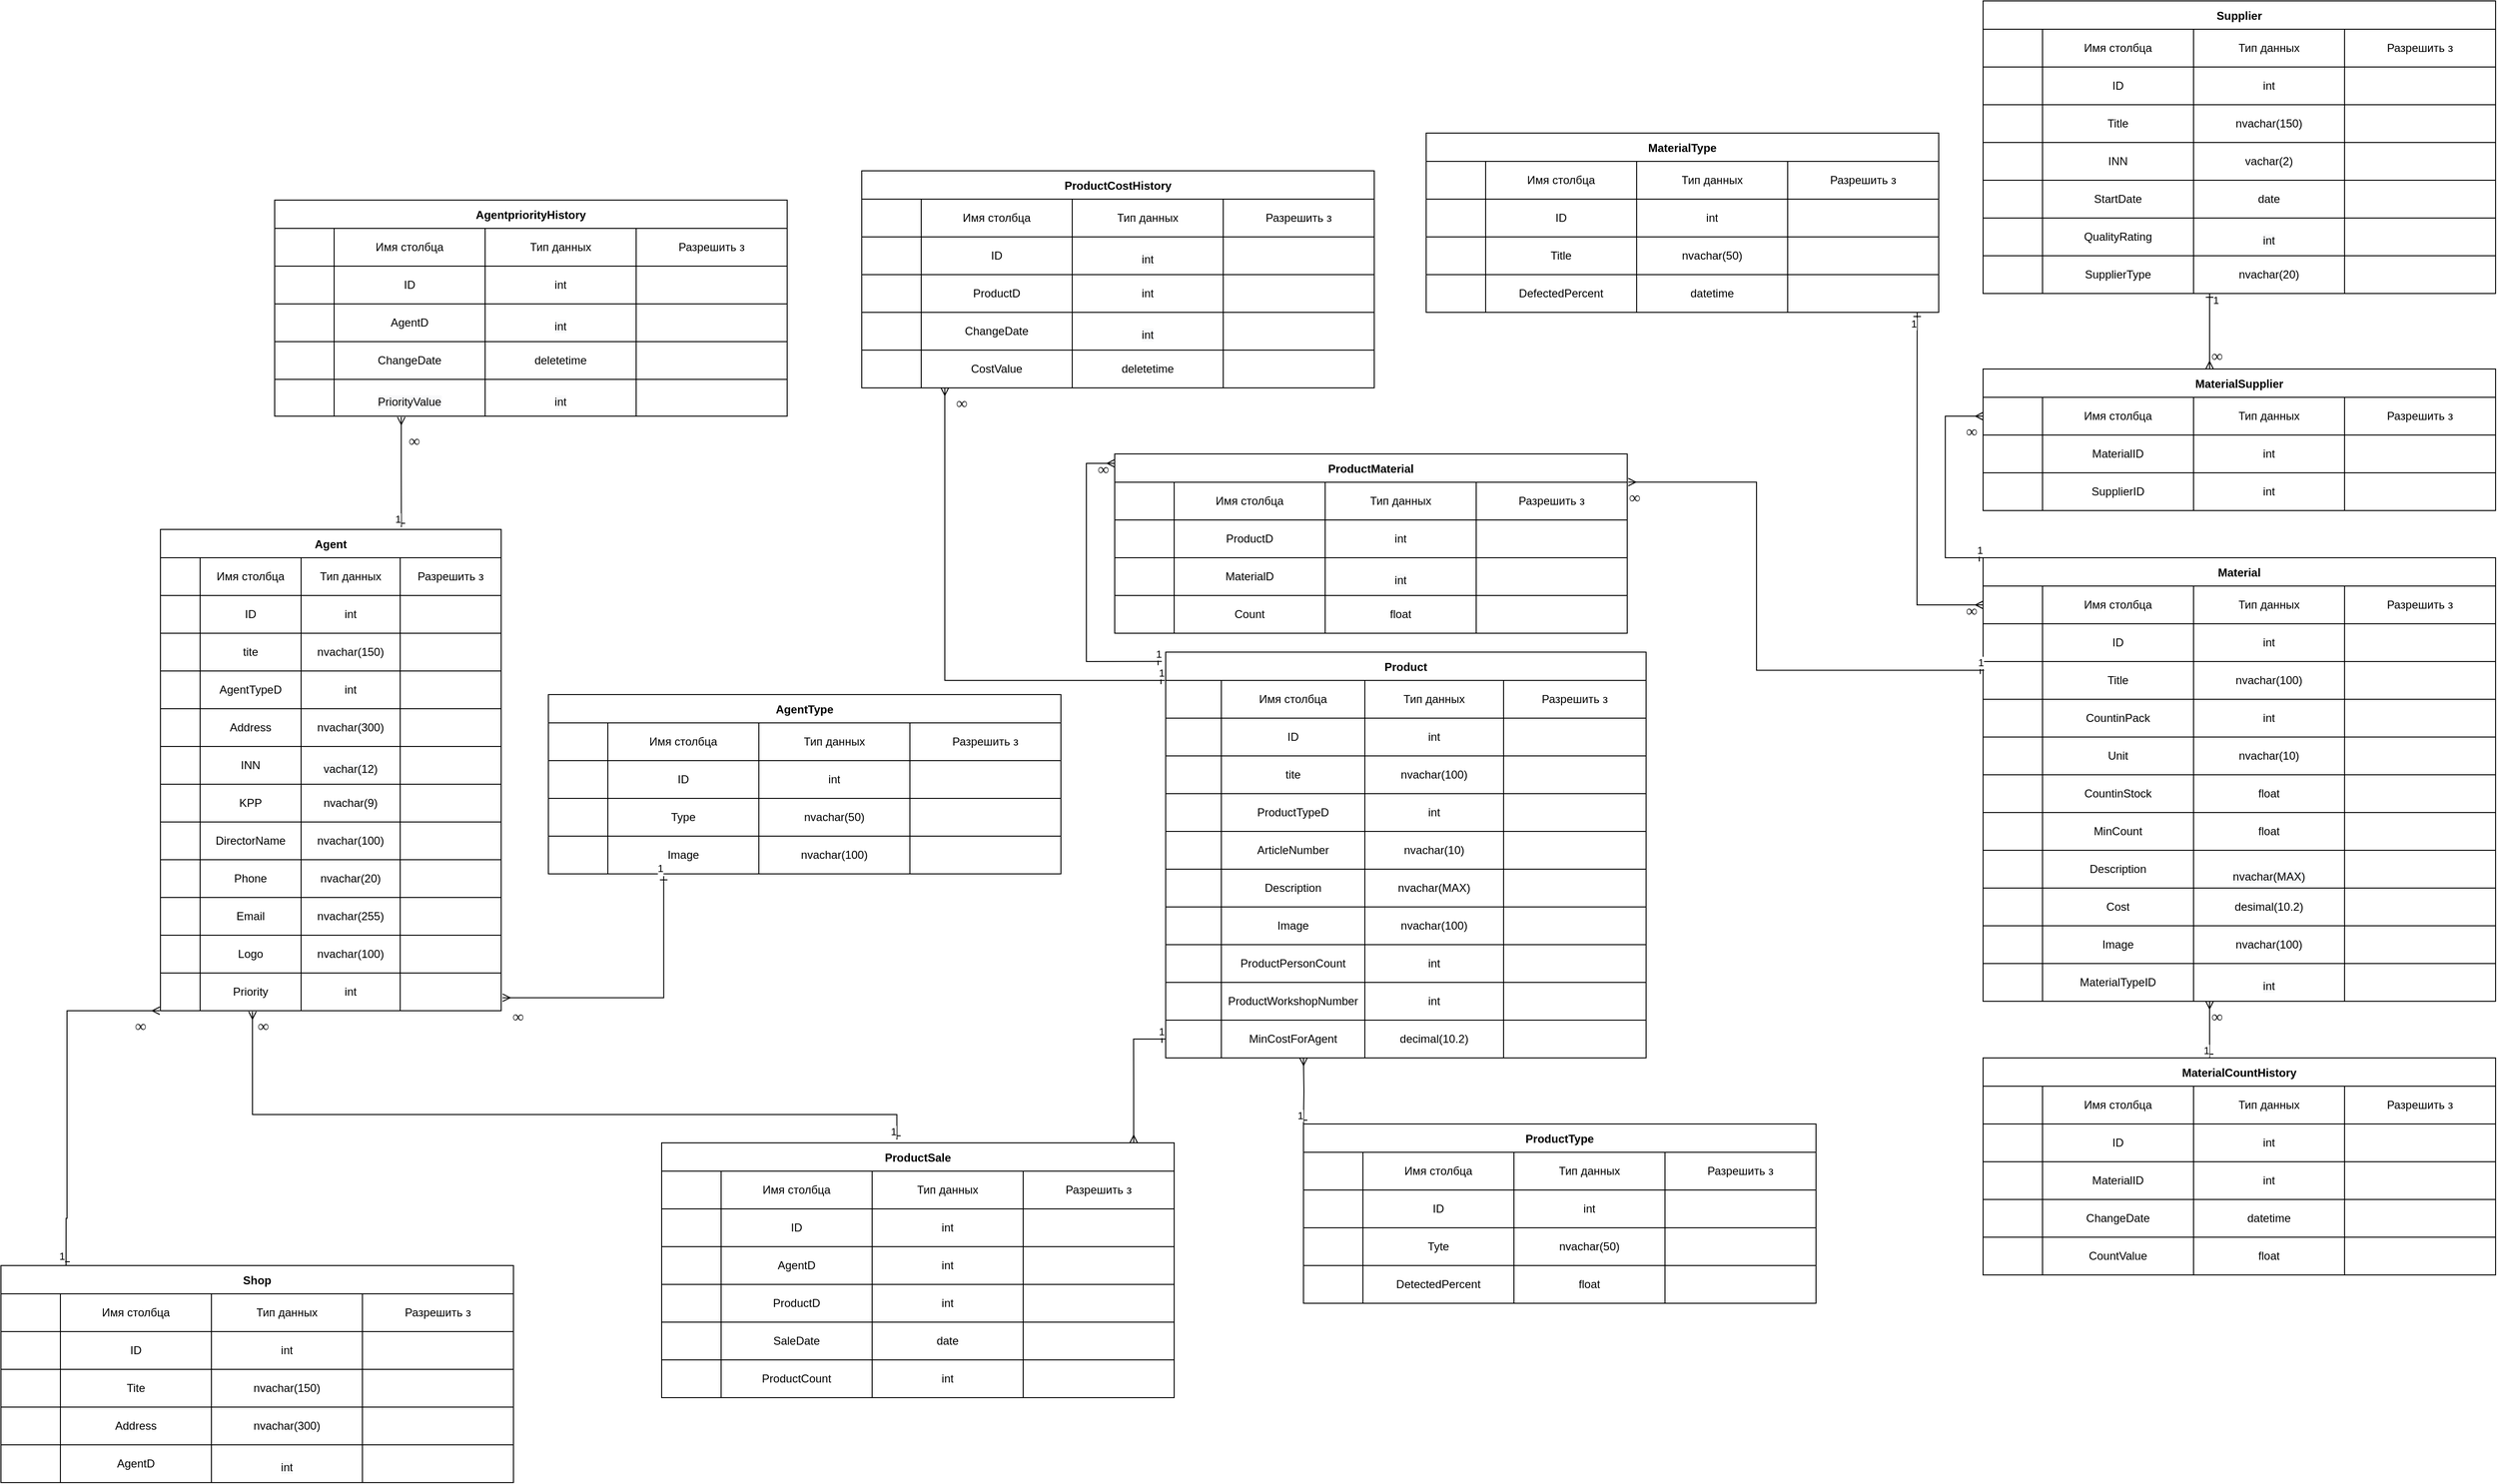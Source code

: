 <mxfile version="20.6.0" type="device"><diagram id="HIlC1ipOFSs2TBh0wu75" name="Страница 1"><mxGraphModel dx="1247" dy="1875" grid="1" gridSize="10" guides="1" tooltips="1" connect="1" arrows="1" fold="1" page="1" pageScale="1" pageWidth="827" pageHeight="1169" math="0" shadow="0"><root><mxCell id="0"/><mxCell id="1" parent="0"/><mxCell id="yDL1hof6_TmcLCwh9I1O-339" value="AgentpriorityHistory" style="shape=table;startSize=30;container=1;collapsible=0;childLayout=tableLayout;fontStyle=1;align=center;" parent="1" vertex="1"><mxGeometry x="340" y="61" width="543" height="229.0" as="geometry"/></mxCell><mxCell id="yDL1hof6_TmcLCwh9I1O-393" style="shape=tableRow;horizontal=0;startSize=0;swimlaneHead=0;swimlaneBody=0;top=0;left=0;bottom=0;right=0;collapsible=0;dropTarget=0;fillColor=none;points=[[0,0.5],[1,0.5]];portConstraint=eastwest;" parent="yDL1hof6_TmcLCwh9I1O-339" vertex="1"><mxGeometry y="30" width="543" height="40" as="geometry"/></mxCell><mxCell id="yDL1hof6_TmcLCwh9I1O-394" style="shape=partialRectangle;html=1;whiteSpace=wrap;connectable=0;fillColor=none;top=0;left=0;bottom=0;right=0;overflow=hidden;" parent="yDL1hof6_TmcLCwh9I1O-393" vertex="1"><mxGeometry width="63" height="40" as="geometry"><mxRectangle width="63" height="40" as="alternateBounds"/></mxGeometry></mxCell><mxCell id="yDL1hof6_TmcLCwh9I1O-395" value="Имя столбца" style="shape=partialRectangle;html=1;whiteSpace=wrap;connectable=0;fillColor=none;top=0;left=0;bottom=0;right=0;overflow=hidden;" parent="yDL1hof6_TmcLCwh9I1O-393" vertex="1"><mxGeometry x="63" width="160" height="40" as="geometry"><mxRectangle width="160" height="40" as="alternateBounds"/></mxGeometry></mxCell><mxCell id="yDL1hof6_TmcLCwh9I1O-396" value="Тип данных" style="shape=partialRectangle;html=1;whiteSpace=wrap;connectable=0;fillColor=none;top=0;left=0;bottom=0;right=0;overflow=hidden;" parent="yDL1hof6_TmcLCwh9I1O-393" vertex="1"><mxGeometry x="223" width="160" height="40" as="geometry"><mxRectangle width="160" height="40" as="alternateBounds"/></mxGeometry></mxCell><mxCell id="yDL1hof6_TmcLCwh9I1O-397" value="Разрешить з" style="shape=partialRectangle;html=1;whiteSpace=wrap;connectable=0;fillColor=none;top=0;left=0;bottom=0;right=0;overflow=hidden;" parent="yDL1hof6_TmcLCwh9I1O-393" vertex="1"><mxGeometry x="383" width="160" height="40" as="geometry"><mxRectangle width="160" height="40" as="alternateBounds"/></mxGeometry></mxCell><mxCell id="yDL1hof6_TmcLCwh9I1O-340" value="" style="shape=tableRow;horizontal=0;startSize=0;swimlaneHead=0;swimlaneBody=0;top=0;left=0;bottom=0;right=0;collapsible=0;dropTarget=0;fillColor=none;points=[[0,0.5],[1,0.5]];portConstraint=eastwest;" parent="yDL1hof6_TmcLCwh9I1O-339" vertex="1"><mxGeometry y="70" width="543" height="40" as="geometry"/></mxCell><mxCell id="yDL1hof6_TmcLCwh9I1O-341" value="" style="shape=partialRectangle;html=1;whiteSpace=wrap;connectable=0;fillColor=none;top=0;left=0;bottom=0;right=0;overflow=hidden;" parent="yDL1hof6_TmcLCwh9I1O-340" vertex="1"><mxGeometry width="63" height="40" as="geometry"><mxRectangle width="63" height="40" as="alternateBounds"/></mxGeometry></mxCell><mxCell id="yDL1hof6_TmcLCwh9I1O-342" value="ID" style="shape=partialRectangle;html=1;whiteSpace=wrap;connectable=0;fillColor=none;top=0;left=0;bottom=0;right=0;overflow=hidden;" parent="yDL1hof6_TmcLCwh9I1O-340" vertex="1"><mxGeometry x="63" width="160" height="40" as="geometry"><mxRectangle width="160" height="40" as="alternateBounds"/></mxGeometry></mxCell><mxCell id="yDL1hof6_TmcLCwh9I1O-343" value="int" style="shape=partialRectangle;html=1;whiteSpace=wrap;connectable=0;fillColor=none;top=0;left=0;bottom=0;right=0;overflow=hidden;" parent="yDL1hof6_TmcLCwh9I1O-340" vertex="1"><mxGeometry x="223" width="160" height="40" as="geometry"><mxRectangle width="160" height="40" as="alternateBounds"/></mxGeometry></mxCell><mxCell id="yDL1hof6_TmcLCwh9I1O-365" style="shape=partialRectangle;html=1;whiteSpace=wrap;connectable=0;fillColor=none;top=0;left=0;bottom=0;right=0;overflow=hidden;" parent="yDL1hof6_TmcLCwh9I1O-340" vertex="1"><mxGeometry x="383" width="160" height="40" as="geometry"><mxRectangle width="160" height="40" as="alternateBounds"/></mxGeometry></mxCell><mxCell id="yDL1hof6_TmcLCwh9I1O-344" value="" style="shape=tableRow;horizontal=0;startSize=0;swimlaneHead=0;swimlaneBody=0;top=0;left=0;bottom=0;right=0;collapsible=0;dropTarget=0;fillColor=none;points=[[0,0.5],[1,0.5]];portConstraint=eastwest;" parent="yDL1hof6_TmcLCwh9I1O-339" vertex="1"><mxGeometry y="110" width="543" height="40" as="geometry"/></mxCell><mxCell id="yDL1hof6_TmcLCwh9I1O-345" value="" style="shape=partialRectangle;html=1;whiteSpace=wrap;connectable=0;fillColor=none;top=0;left=0;bottom=0;right=0;overflow=hidden;" parent="yDL1hof6_TmcLCwh9I1O-344" vertex="1"><mxGeometry width="63" height="40" as="geometry"><mxRectangle width="63" height="40" as="alternateBounds"/></mxGeometry></mxCell><mxCell id="yDL1hof6_TmcLCwh9I1O-346" value="AgentD" style="shape=partialRectangle;html=1;whiteSpace=wrap;connectable=0;fillColor=none;top=0;left=0;bottom=0;right=0;overflow=hidden;" parent="yDL1hof6_TmcLCwh9I1O-344" vertex="1"><mxGeometry x="63" width="160" height="40" as="geometry"><mxRectangle width="160" height="40" as="alternateBounds"/></mxGeometry></mxCell><mxCell id="yDL1hof6_TmcLCwh9I1O-347" value="&#10;&lt;span style=&quot;color: rgb(0, 0, 0); font-family: Helvetica; font-size: 12px; font-style: normal; font-variant-ligatures: normal; font-variant-caps: normal; font-weight: 400; letter-spacing: normal; orphans: 2; text-align: center; text-indent: 0px; text-transform: none; widows: 2; word-spacing: 0px; -webkit-text-stroke-width: 0px; background-color: rgb(248, 249, 250); text-decoration-thickness: initial; text-decoration-style: initial; text-decoration-color: initial; float: none; display: inline !important;&quot;&gt;int&lt;/span&gt;&#10;&#10;" style="shape=partialRectangle;html=1;whiteSpace=wrap;connectable=0;fillColor=none;top=0;left=0;bottom=0;right=0;overflow=hidden;" parent="yDL1hof6_TmcLCwh9I1O-344" vertex="1"><mxGeometry x="223" width="160" height="40" as="geometry"><mxRectangle width="160" height="40" as="alternateBounds"/></mxGeometry></mxCell><mxCell id="yDL1hof6_TmcLCwh9I1O-366" style="shape=partialRectangle;html=1;whiteSpace=wrap;connectable=0;fillColor=none;top=0;left=0;bottom=0;right=0;overflow=hidden;" parent="yDL1hof6_TmcLCwh9I1O-344" vertex="1"><mxGeometry x="383" width="160" height="40" as="geometry"><mxRectangle width="160" height="40" as="alternateBounds"/></mxGeometry></mxCell><mxCell id="yDL1hof6_TmcLCwh9I1O-374" style="shape=tableRow;horizontal=0;startSize=0;swimlaneHead=0;swimlaneBody=0;top=0;left=0;bottom=0;right=0;collapsible=0;dropTarget=0;fillColor=none;points=[[0,0.5],[1,0.5]];portConstraint=eastwest;" parent="yDL1hof6_TmcLCwh9I1O-339" vertex="1"><mxGeometry y="150" width="543" height="40" as="geometry"/></mxCell><mxCell id="yDL1hof6_TmcLCwh9I1O-375" style="shape=partialRectangle;html=1;whiteSpace=wrap;connectable=0;fillColor=none;top=0;left=0;bottom=0;right=0;overflow=hidden;" parent="yDL1hof6_TmcLCwh9I1O-374" vertex="1"><mxGeometry width="63" height="40" as="geometry"><mxRectangle width="63" height="40" as="alternateBounds"/></mxGeometry></mxCell><mxCell id="yDL1hof6_TmcLCwh9I1O-376" value="ChangeDate" style="shape=partialRectangle;html=1;whiteSpace=wrap;connectable=0;fillColor=none;top=0;left=0;bottom=0;right=0;overflow=hidden;" parent="yDL1hof6_TmcLCwh9I1O-374" vertex="1"><mxGeometry x="63" width="160" height="40" as="geometry"><mxRectangle width="160" height="40" as="alternateBounds"/></mxGeometry></mxCell><mxCell id="yDL1hof6_TmcLCwh9I1O-377" value="deletetime" style="shape=partialRectangle;html=1;whiteSpace=wrap;connectable=0;fillColor=none;top=0;left=0;bottom=0;right=0;overflow=hidden;" parent="yDL1hof6_TmcLCwh9I1O-374" vertex="1"><mxGeometry x="223" width="160" height="40" as="geometry"><mxRectangle width="160" height="40" as="alternateBounds"/></mxGeometry></mxCell><mxCell id="yDL1hof6_TmcLCwh9I1O-378" style="shape=partialRectangle;html=1;whiteSpace=wrap;connectable=0;fillColor=none;top=0;left=0;bottom=0;right=0;overflow=hidden;" parent="yDL1hof6_TmcLCwh9I1O-374" vertex="1"><mxGeometry x="383" width="160" height="40" as="geometry"><mxRectangle width="160" height="40" as="alternateBounds"/></mxGeometry></mxCell><mxCell id="yDL1hof6_TmcLCwh9I1O-348" value="" style="shape=tableRow;horizontal=0;startSize=0;swimlaneHead=0;swimlaneBody=0;top=0;left=0;bottom=0;right=0;collapsible=0;dropTarget=0;fillColor=none;points=[[0,0.5],[1,0.5]];portConstraint=eastwest;" parent="yDL1hof6_TmcLCwh9I1O-339" vertex="1"><mxGeometry y="190" width="543" height="39" as="geometry"/></mxCell><mxCell id="yDL1hof6_TmcLCwh9I1O-349" value="" style="shape=partialRectangle;html=1;whiteSpace=wrap;connectable=0;fillColor=none;top=0;left=0;bottom=0;right=0;overflow=hidden;" parent="yDL1hof6_TmcLCwh9I1O-348" vertex="1"><mxGeometry width="63" height="39" as="geometry"><mxRectangle width="63" height="39" as="alternateBounds"/></mxGeometry></mxCell><mxCell id="yDL1hof6_TmcLCwh9I1O-350" value="&#10;&lt;span style=&quot;color: rgb(0, 0, 0); font-family: Helvetica; font-size: 12px; font-style: normal; font-variant-ligatures: normal; font-variant-caps: normal; font-weight: 400; letter-spacing: normal; orphans: 2; text-align: center; text-indent: 0px; text-transform: none; widows: 2; word-spacing: 0px; -webkit-text-stroke-width: 0px; background-color: rgb(248, 249, 250); text-decoration-thickness: initial; text-decoration-style: initial; text-decoration-color: initial; float: none; display: inline !important;&quot;&gt;PriorityValue&lt;/span&gt;&#10;&#10;" style="shape=partialRectangle;html=1;whiteSpace=wrap;connectable=0;fillColor=none;top=0;left=0;bottom=0;right=0;overflow=hidden;" parent="yDL1hof6_TmcLCwh9I1O-348" vertex="1"><mxGeometry x="63" width="160" height="39" as="geometry"><mxRectangle width="160" height="39" as="alternateBounds"/></mxGeometry></mxCell><mxCell id="yDL1hof6_TmcLCwh9I1O-351" value="&#10;&lt;span style=&quot;color: rgb(0, 0, 0); font-family: Helvetica; font-size: 12px; font-style: normal; font-variant-ligatures: normal; font-variant-caps: normal; font-weight: 400; letter-spacing: normal; orphans: 2; text-align: center; text-indent: 0px; text-transform: none; widows: 2; word-spacing: 0px; -webkit-text-stroke-width: 0px; background-color: rgb(248, 249, 250); text-decoration-thickness: initial; text-decoration-style: initial; text-decoration-color: initial; float: none; display: inline !important;&quot;&gt;int&lt;/span&gt;&#10;&#10;" style="shape=partialRectangle;html=1;whiteSpace=wrap;connectable=0;fillColor=none;top=0;left=0;bottom=0;right=0;overflow=hidden;" parent="yDL1hof6_TmcLCwh9I1O-348" vertex="1"><mxGeometry x="223" width="160" height="39" as="geometry"><mxRectangle width="160" height="39" as="alternateBounds"/></mxGeometry></mxCell><mxCell id="yDL1hof6_TmcLCwh9I1O-367" style="shape=partialRectangle;html=1;whiteSpace=wrap;connectable=0;fillColor=none;top=0;left=0;bottom=0;right=0;overflow=hidden;" parent="yDL1hof6_TmcLCwh9I1O-348" vertex="1"><mxGeometry x="383" width="160" height="39" as="geometry"><mxRectangle width="160" height="39" as="alternateBounds"/></mxGeometry></mxCell><mxCell id="yDL1hof6_TmcLCwh9I1O-398" value="Agent" style="shape=table;startSize=30;container=1;collapsible=0;childLayout=tableLayout;fontStyle=1;align=center;" parent="1" vertex="1"><mxGeometry x="219" y="410" width="361" height="510" as="geometry"/></mxCell><mxCell id="yDL1hof6_TmcLCwh9I1O-399" style="shape=tableRow;horizontal=0;startSize=0;swimlaneHead=0;swimlaneBody=0;top=0;left=0;bottom=0;right=0;collapsible=0;dropTarget=0;fillColor=none;points=[[0,0.5],[1,0.5]];portConstraint=eastwest;" parent="yDL1hof6_TmcLCwh9I1O-398" vertex="1"><mxGeometry y="30" width="361" height="40" as="geometry"/></mxCell><mxCell id="yDL1hof6_TmcLCwh9I1O-400" style="shape=partialRectangle;html=1;whiteSpace=wrap;connectable=0;fillColor=none;top=0;left=0;bottom=0;right=0;overflow=hidden;" parent="yDL1hof6_TmcLCwh9I1O-399" vertex="1"><mxGeometry width="42" height="40" as="geometry"><mxRectangle width="42" height="40" as="alternateBounds"/></mxGeometry></mxCell><mxCell id="yDL1hof6_TmcLCwh9I1O-401" value="Имя столбца" style="shape=partialRectangle;html=1;whiteSpace=wrap;connectable=0;fillColor=none;top=0;left=0;bottom=0;right=0;overflow=hidden;" parent="yDL1hof6_TmcLCwh9I1O-399" vertex="1"><mxGeometry x="42" width="107" height="40" as="geometry"><mxRectangle width="107" height="40" as="alternateBounds"/></mxGeometry></mxCell><mxCell id="yDL1hof6_TmcLCwh9I1O-402" value="Тип данных" style="shape=partialRectangle;html=1;whiteSpace=wrap;connectable=0;fillColor=none;top=0;left=0;bottom=0;right=0;overflow=hidden;" parent="yDL1hof6_TmcLCwh9I1O-399" vertex="1"><mxGeometry x="149" width="105" height="40" as="geometry"><mxRectangle width="105" height="40" as="alternateBounds"/></mxGeometry></mxCell><mxCell id="yDL1hof6_TmcLCwh9I1O-403" value="Разрешить з" style="shape=partialRectangle;html=1;whiteSpace=wrap;connectable=0;fillColor=none;top=0;left=0;bottom=0;right=0;overflow=hidden;" parent="yDL1hof6_TmcLCwh9I1O-399" vertex="1"><mxGeometry x="254" width="107" height="40" as="geometry"><mxRectangle width="107" height="40" as="alternateBounds"/></mxGeometry></mxCell><mxCell id="yDL1hof6_TmcLCwh9I1O-404" value="" style="shape=tableRow;horizontal=0;startSize=0;swimlaneHead=0;swimlaneBody=0;top=0;left=0;bottom=0;right=0;collapsible=0;dropTarget=0;fillColor=none;points=[[0,0.5],[1,0.5]];portConstraint=eastwest;" parent="yDL1hof6_TmcLCwh9I1O-398" vertex="1"><mxGeometry y="70" width="361" height="40" as="geometry"/></mxCell><mxCell id="yDL1hof6_TmcLCwh9I1O-405" value="" style="shape=partialRectangle;html=1;whiteSpace=wrap;connectable=0;fillColor=none;top=0;left=0;bottom=0;right=0;overflow=hidden;" parent="yDL1hof6_TmcLCwh9I1O-404" vertex="1"><mxGeometry width="42" height="40" as="geometry"><mxRectangle width="42" height="40" as="alternateBounds"/></mxGeometry></mxCell><mxCell id="yDL1hof6_TmcLCwh9I1O-406" value="ID" style="shape=partialRectangle;html=1;whiteSpace=wrap;connectable=0;fillColor=none;top=0;left=0;bottom=0;right=0;overflow=hidden;" parent="yDL1hof6_TmcLCwh9I1O-404" vertex="1"><mxGeometry x="42" width="107" height="40" as="geometry"><mxRectangle width="107" height="40" as="alternateBounds"/></mxGeometry></mxCell><mxCell id="yDL1hof6_TmcLCwh9I1O-407" value="int" style="shape=partialRectangle;html=1;whiteSpace=wrap;connectable=0;fillColor=none;top=0;left=0;bottom=0;right=0;overflow=hidden;" parent="yDL1hof6_TmcLCwh9I1O-404" vertex="1"><mxGeometry x="149" width="105" height="40" as="geometry"><mxRectangle width="105" height="40" as="alternateBounds"/></mxGeometry></mxCell><mxCell id="yDL1hof6_TmcLCwh9I1O-408" style="shape=partialRectangle;html=1;whiteSpace=wrap;connectable=0;fillColor=none;top=0;left=0;bottom=0;right=0;overflow=hidden;" parent="yDL1hof6_TmcLCwh9I1O-404" vertex="1"><mxGeometry x="254" width="107" height="40" as="geometry"><mxRectangle width="107" height="40" as="alternateBounds"/></mxGeometry></mxCell><mxCell id="yDL1hof6_TmcLCwh9I1O-409" value="" style="shape=tableRow;horizontal=0;startSize=0;swimlaneHead=0;swimlaneBody=0;top=0;left=0;bottom=0;right=0;collapsible=0;dropTarget=0;fillColor=none;points=[[0,0.5],[1,0.5]];portConstraint=eastwest;" parent="yDL1hof6_TmcLCwh9I1O-398" vertex="1"><mxGeometry y="110" width="361" height="40" as="geometry"/></mxCell><mxCell id="yDL1hof6_TmcLCwh9I1O-410" value="" style="shape=partialRectangle;html=1;whiteSpace=wrap;connectable=0;fillColor=none;top=0;left=0;bottom=0;right=0;overflow=hidden;" parent="yDL1hof6_TmcLCwh9I1O-409" vertex="1"><mxGeometry width="42" height="40" as="geometry"><mxRectangle width="42" height="40" as="alternateBounds"/></mxGeometry></mxCell><mxCell id="yDL1hof6_TmcLCwh9I1O-411" value="tite" style="shape=partialRectangle;html=1;whiteSpace=wrap;connectable=0;fillColor=none;top=0;left=0;bottom=0;right=0;overflow=hidden;" parent="yDL1hof6_TmcLCwh9I1O-409" vertex="1"><mxGeometry x="42" width="107" height="40" as="geometry"><mxRectangle width="107" height="40" as="alternateBounds"/></mxGeometry></mxCell><mxCell id="yDL1hof6_TmcLCwh9I1O-412" value="nvachar(150)" style="shape=partialRectangle;html=1;whiteSpace=wrap;connectable=0;fillColor=none;top=0;left=0;bottom=0;right=0;overflow=hidden;" parent="yDL1hof6_TmcLCwh9I1O-409" vertex="1"><mxGeometry x="149" width="105" height="40" as="geometry"><mxRectangle width="105" height="40" as="alternateBounds"/></mxGeometry></mxCell><mxCell id="yDL1hof6_TmcLCwh9I1O-413" style="shape=partialRectangle;html=1;whiteSpace=wrap;connectable=0;fillColor=none;top=0;left=0;bottom=0;right=0;overflow=hidden;" parent="yDL1hof6_TmcLCwh9I1O-409" vertex="1"><mxGeometry x="254" width="107" height="40" as="geometry"><mxRectangle width="107" height="40" as="alternateBounds"/></mxGeometry></mxCell><mxCell id="yDL1hof6_TmcLCwh9I1O-414" style="shape=tableRow;horizontal=0;startSize=0;swimlaneHead=0;swimlaneBody=0;top=0;left=0;bottom=0;right=0;collapsible=0;dropTarget=0;fillColor=none;points=[[0,0.5],[1,0.5]];portConstraint=eastwest;" parent="yDL1hof6_TmcLCwh9I1O-398" vertex="1"><mxGeometry y="150" width="361" height="40" as="geometry"/></mxCell><mxCell id="yDL1hof6_TmcLCwh9I1O-415" style="shape=partialRectangle;html=1;whiteSpace=wrap;connectable=0;fillColor=none;top=0;left=0;bottom=0;right=0;overflow=hidden;" parent="yDL1hof6_TmcLCwh9I1O-414" vertex="1"><mxGeometry width="42" height="40" as="geometry"><mxRectangle width="42" height="40" as="alternateBounds"/></mxGeometry></mxCell><mxCell id="yDL1hof6_TmcLCwh9I1O-416" value="AgentTypeD" style="shape=partialRectangle;html=1;whiteSpace=wrap;connectable=0;fillColor=none;top=0;left=0;bottom=0;right=0;overflow=hidden;" parent="yDL1hof6_TmcLCwh9I1O-414" vertex="1"><mxGeometry x="42" width="107" height="40" as="geometry"><mxRectangle width="107" height="40" as="alternateBounds"/></mxGeometry></mxCell><mxCell id="yDL1hof6_TmcLCwh9I1O-417" value="int" style="shape=partialRectangle;html=1;whiteSpace=wrap;connectable=0;fillColor=none;top=0;left=0;bottom=0;right=0;overflow=hidden;" parent="yDL1hof6_TmcLCwh9I1O-414" vertex="1"><mxGeometry x="149" width="105" height="40" as="geometry"><mxRectangle width="105" height="40" as="alternateBounds"/></mxGeometry></mxCell><mxCell id="yDL1hof6_TmcLCwh9I1O-418" style="shape=partialRectangle;html=1;whiteSpace=wrap;connectable=0;fillColor=none;top=0;left=0;bottom=0;right=0;overflow=hidden;" parent="yDL1hof6_TmcLCwh9I1O-414" vertex="1"><mxGeometry x="254" width="107" height="40" as="geometry"><mxRectangle width="107" height="40" as="alternateBounds"/></mxGeometry></mxCell><mxCell id="yDL1hof6_TmcLCwh9I1O-419" value="" style="shape=tableRow;horizontal=0;startSize=0;swimlaneHead=0;swimlaneBody=0;top=0;left=0;bottom=0;right=0;collapsible=0;dropTarget=0;fillColor=none;points=[[0,0.5],[1,0.5]];portConstraint=eastwest;" parent="yDL1hof6_TmcLCwh9I1O-398" vertex="1"><mxGeometry y="190" width="361" height="40" as="geometry"/></mxCell><mxCell id="yDL1hof6_TmcLCwh9I1O-420" value="" style="shape=partialRectangle;html=1;whiteSpace=wrap;connectable=0;fillColor=none;top=0;left=0;bottom=0;right=0;overflow=hidden;" parent="yDL1hof6_TmcLCwh9I1O-419" vertex="1"><mxGeometry width="42" height="40" as="geometry"><mxRectangle width="42" height="40" as="alternateBounds"/></mxGeometry></mxCell><mxCell id="yDL1hof6_TmcLCwh9I1O-421" value="Address" style="shape=partialRectangle;html=1;whiteSpace=wrap;connectable=0;fillColor=none;top=0;left=0;bottom=0;right=0;overflow=hidden;" parent="yDL1hof6_TmcLCwh9I1O-419" vertex="1"><mxGeometry x="42" width="107" height="40" as="geometry"><mxRectangle width="107" height="40" as="alternateBounds"/></mxGeometry></mxCell><mxCell id="yDL1hof6_TmcLCwh9I1O-422" value="nvachar(300)" style="shape=partialRectangle;html=1;whiteSpace=wrap;connectable=0;fillColor=none;top=0;left=0;bottom=0;right=0;overflow=hidden;" parent="yDL1hof6_TmcLCwh9I1O-419" vertex="1"><mxGeometry x="149" width="105" height="40" as="geometry"><mxRectangle width="105" height="40" as="alternateBounds"/></mxGeometry></mxCell><mxCell id="yDL1hof6_TmcLCwh9I1O-423" style="shape=partialRectangle;html=1;whiteSpace=wrap;connectable=0;fillColor=none;top=0;left=0;bottom=0;right=0;overflow=hidden;" parent="yDL1hof6_TmcLCwh9I1O-419" vertex="1"><mxGeometry x="254" width="107" height="40" as="geometry"><mxRectangle width="107" height="40" as="alternateBounds"/></mxGeometry></mxCell><mxCell id="yDL1hof6_TmcLCwh9I1O-439" style="shape=tableRow;horizontal=0;startSize=0;swimlaneHead=0;swimlaneBody=0;top=0;left=0;bottom=0;right=0;collapsible=0;dropTarget=0;fillColor=none;points=[[0,0.5],[1,0.5]];portConstraint=eastwest;" parent="yDL1hof6_TmcLCwh9I1O-398" vertex="1"><mxGeometry y="230" width="361" height="40" as="geometry"/></mxCell><mxCell id="yDL1hof6_TmcLCwh9I1O-440" style="shape=partialRectangle;html=1;whiteSpace=wrap;connectable=0;fillColor=none;top=0;left=0;bottom=0;right=0;overflow=hidden;" parent="yDL1hof6_TmcLCwh9I1O-439" vertex="1"><mxGeometry width="42" height="40" as="geometry"><mxRectangle width="42" height="40" as="alternateBounds"/></mxGeometry></mxCell><mxCell id="yDL1hof6_TmcLCwh9I1O-441" value="INN" style="shape=partialRectangle;html=1;whiteSpace=wrap;connectable=0;fillColor=none;top=0;left=0;bottom=0;right=0;overflow=hidden;" parent="yDL1hof6_TmcLCwh9I1O-439" vertex="1"><mxGeometry x="42" width="107" height="40" as="geometry"><mxRectangle width="107" height="40" as="alternateBounds"/></mxGeometry></mxCell><mxCell id="yDL1hof6_TmcLCwh9I1O-442" value="&#10;&lt;span style=&quot;color: rgb(0, 0, 0); font-family: Helvetica; font-size: 12px; font-style: normal; font-variant-ligatures: normal; font-variant-caps: normal; font-weight: 400; letter-spacing: normal; orphans: 2; text-align: center; text-indent: 0px; text-transform: none; widows: 2; word-spacing: 0px; -webkit-text-stroke-width: 0px; background-color: rgb(248, 249, 250); text-decoration-thickness: initial; text-decoration-style: initial; text-decoration-color: initial; float: none; display: inline !important;&quot;&gt;vachar(12)&lt;/span&gt;&#10;&#10;" style="shape=partialRectangle;html=1;whiteSpace=wrap;connectable=0;fillColor=none;top=0;left=0;bottom=0;right=0;overflow=hidden;" parent="yDL1hof6_TmcLCwh9I1O-439" vertex="1"><mxGeometry x="149" width="105" height="40" as="geometry"><mxRectangle width="105" height="40" as="alternateBounds"/></mxGeometry></mxCell><mxCell id="yDL1hof6_TmcLCwh9I1O-443" style="shape=partialRectangle;html=1;whiteSpace=wrap;connectable=0;fillColor=none;top=0;left=0;bottom=0;right=0;overflow=hidden;" parent="yDL1hof6_TmcLCwh9I1O-439" vertex="1"><mxGeometry x="254" width="107" height="40" as="geometry"><mxRectangle width="107" height="40" as="alternateBounds"/></mxGeometry></mxCell><mxCell id="yDL1hof6_TmcLCwh9I1O-444" style="shape=tableRow;horizontal=0;startSize=0;swimlaneHead=0;swimlaneBody=0;top=0;left=0;bottom=0;right=0;collapsible=0;dropTarget=0;fillColor=none;points=[[0,0.5],[1,0.5]];portConstraint=eastwest;" parent="yDL1hof6_TmcLCwh9I1O-398" vertex="1"><mxGeometry y="270" width="361" height="40" as="geometry"/></mxCell><mxCell id="yDL1hof6_TmcLCwh9I1O-445" style="shape=partialRectangle;html=1;whiteSpace=wrap;connectable=0;fillColor=none;top=0;left=0;bottom=0;right=0;overflow=hidden;" parent="yDL1hof6_TmcLCwh9I1O-444" vertex="1"><mxGeometry width="42" height="40" as="geometry"><mxRectangle width="42" height="40" as="alternateBounds"/></mxGeometry></mxCell><mxCell id="yDL1hof6_TmcLCwh9I1O-446" value="KPP" style="shape=partialRectangle;html=1;whiteSpace=wrap;connectable=0;fillColor=none;top=0;left=0;bottom=0;right=0;overflow=hidden;" parent="yDL1hof6_TmcLCwh9I1O-444" vertex="1"><mxGeometry x="42" width="107" height="40" as="geometry"><mxRectangle width="107" height="40" as="alternateBounds"/></mxGeometry></mxCell><mxCell id="yDL1hof6_TmcLCwh9I1O-447" value="nvachar(9)" style="shape=partialRectangle;html=1;whiteSpace=wrap;connectable=0;fillColor=none;top=0;left=0;bottom=0;right=0;overflow=hidden;" parent="yDL1hof6_TmcLCwh9I1O-444" vertex="1"><mxGeometry x="149" width="105" height="40" as="geometry"><mxRectangle width="105" height="40" as="alternateBounds"/></mxGeometry></mxCell><mxCell id="yDL1hof6_TmcLCwh9I1O-448" style="shape=partialRectangle;html=1;whiteSpace=wrap;connectable=0;fillColor=none;top=0;left=0;bottom=0;right=0;overflow=hidden;" parent="yDL1hof6_TmcLCwh9I1O-444" vertex="1"><mxGeometry x="254" width="107" height="40" as="geometry"><mxRectangle width="107" height="40" as="alternateBounds"/></mxGeometry></mxCell><mxCell id="yDL1hof6_TmcLCwh9I1O-449" style="shape=tableRow;horizontal=0;startSize=0;swimlaneHead=0;swimlaneBody=0;top=0;left=0;bottom=0;right=0;collapsible=0;dropTarget=0;fillColor=none;points=[[0,0.5],[1,0.5]];portConstraint=eastwest;" parent="yDL1hof6_TmcLCwh9I1O-398" vertex="1"><mxGeometry y="310" width="361" height="40" as="geometry"/></mxCell><mxCell id="yDL1hof6_TmcLCwh9I1O-450" style="shape=partialRectangle;html=1;whiteSpace=wrap;connectable=0;fillColor=none;top=0;left=0;bottom=0;right=0;overflow=hidden;" parent="yDL1hof6_TmcLCwh9I1O-449" vertex="1"><mxGeometry width="42" height="40" as="geometry"><mxRectangle width="42" height="40" as="alternateBounds"/></mxGeometry></mxCell><mxCell id="yDL1hof6_TmcLCwh9I1O-451" value="DirectorName" style="shape=partialRectangle;html=1;whiteSpace=wrap;connectable=0;fillColor=none;top=0;left=0;bottom=0;right=0;overflow=hidden;" parent="yDL1hof6_TmcLCwh9I1O-449" vertex="1"><mxGeometry x="42" width="107" height="40" as="geometry"><mxRectangle width="107" height="40" as="alternateBounds"/></mxGeometry></mxCell><mxCell id="yDL1hof6_TmcLCwh9I1O-452" value="nvachar(100)" style="shape=partialRectangle;html=1;whiteSpace=wrap;connectable=0;fillColor=none;top=0;left=0;bottom=0;right=0;overflow=hidden;" parent="yDL1hof6_TmcLCwh9I1O-449" vertex="1"><mxGeometry x="149" width="105" height="40" as="geometry"><mxRectangle width="105" height="40" as="alternateBounds"/></mxGeometry></mxCell><mxCell id="yDL1hof6_TmcLCwh9I1O-453" style="shape=partialRectangle;html=1;whiteSpace=wrap;connectable=0;fillColor=none;top=0;left=0;bottom=0;right=0;overflow=hidden;" parent="yDL1hof6_TmcLCwh9I1O-449" vertex="1"><mxGeometry x="254" width="107" height="40" as="geometry"><mxRectangle width="107" height="40" as="alternateBounds"/></mxGeometry></mxCell><mxCell id="yDL1hof6_TmcLCwh9I1O-454" style="shape=tableRow;horizontal=0;startSize=0;swimlaneHead=0;swimlaneBody=0;top=0;left=0;bottom=0;right=0;collapsible=0;dropTarget=0;fillColor=none;points=[[0,0.5],[1,0.5]];portConstraint=eastwest;" parent="yDL1hof6_TmcLCwh9I1O-398" vertex="1"><mxGeometry y="350" width="361" height="40" as="geometry"/></mxCell><mxCell id="yDL1hof6_TmcLCwh9I1O-455" style="shape=partialRectangle;html=1;whiteSpace=wrap;connectable=0;fillColor=none;top=0;left=0;bottom=0;right=0;overflow=hidden;" parent="yDL1hof6_TmcLCwh9I1O-454" vertex="1"><mxGeometry width="42" height="40" as="geometry"><mxRectangle width="42" height="40" as="alternateBounds"/></mxGeometry></mxCell><mxCell id="yDL1hof6_TmcLCwh9I1O-456" value="Phone" style="shape=partialRectangle;html=1;whiteSpace=wrap;connectable=0;fillColor=none;top=0;left=0;bottom=0;right=0;overflow=hidden;" parent="yDL1hof6_TmcLCwh9I1O-454" vertex="1"><mxGeometry x="42" width="107" height="40" as="geometry"><mxRectangle width="107" height="40" as="alternateBounds"/></mxGeometry></mxCell><mxCell id="yDL1hof6_TmcLCwh9I1O-457" value="nvachar(20)" style="shape=partialRectangle;html=1;whiteSpace=wrap;connectable=0;fillColor=none;top=0;left=0;bottom=0;right=0;overflow=hidden;" parent="yDL1hof6_TmcLCwh9I1O-454" vertex="1"><mxGeometry x="149" width="105" height="40" as="geometry"><mxRectangle width="105" height="40" as="alternateBounds"/></mxGeometry></mxCell><mxCell id="yDL1hof6_TmcLCwh9I1O-458" style="shape=partialRectangle;html=1;whiteSpace=wrap;connectable=0;fillColor=none;top=0;left=0;bottom=0;right=0;overflow=hidden;" parent="yDL1hof6_TmcLCwh9I1O-454" vertex="1"><mxGeometry x="254" width="107" height="40" as="geometry"><mxRectangle width="107" height="40" as="alternateBounds"/></mxGeometry></mxCell><mxCell id="yDL1hof6_TmcLCwh9I1O-459" style="shape=tableRow;horizontal=0;startSize=0;swimlaneHead=0;swimlaneBody=0;top=0;left=0;bottom=0;right=0;collapsible=0;dropTarget=0;fillColor=none;points=[[0,0.5],[1,0.5]];portConstraint=eastwest;" parent="yDL1hof6_TmcLCwh9I1O-398" vertex="1"><mxGeometry y="390" width="361" height="40" as="geometry"/></mxCell><mxCell id="yDL1hof6_TmcLCwh9I1O-460" style="shape=partialRectangle;html=1;whiteSpace=wrap;connectable=0;fillColor=none;top=0;left=0;bottom=0;right=0;overflow=hidden;" parent="yDL1hof6_TmcLCwh9I1O-459" vertex="1"><mxGeometry width="42" height="40" as="geometry"><mxRectangle width="42" height="40" as="alternateBounds"/></mxGeometry></mxCell><mxCell id="yDL1hof6_TmcLCwh9I1O-461" value="Email" style="shape=partialRectangle;html=1;whiteSpace=wrap;connectable=0;fillColor=none;top=0;left=0;bottom=0;right=0;overflow=hidden;" parent="yDL1hof6_TmcLCwh9I1O-459" vertex="1"><mxGeometry x="42" width="107" height="40" as="geometry"><mxRectangle width="107" height="40" as="alternateBounds"/></mxGeometry></mxCell><mxCell id="yDL1hof6_TmcLCwh9I1O-462" value="nvachar(255)" style="shape=partialRectangle;html=1;whiteSpace=wrap;connectable=0;fillColor=none;top=0;left=0;bottom=0;right=0;overflow=hidden;" parent="yDL1hof6_TmcLCwh9I1O-459" vertex="1"><mxGeometry x="149" width="105" height="40" as="geometry"><mxRectangle width="105" height="40" as="alternateBounds"/></mxGeometry></mxCell><mxCell id="yDL1hof6_TmcLCwh9I1O-463" style="shape=partialRectangle;html=1;whiteSpace=wrap;connectable=0;fillColor=none;top=0;left=0;bottom=0;right=0;overflow=hidden;" parent="yDL1hof6_TmcLCwh9I1O-459" vertex="1"><mxGeometry x="254" width="107" height="40" as="geometry"><mxRectangle width="107" height="40" as="alternateBounds"/></mxGeometry></mxCell><mxCell id="yDL1hof6_TmcLCwh9I1O-464" style="shape=tableRow;horizontal=0;startSize=0;swimlaneHead=0;swimlaneBody=0;top=0;left=0;bottom=0;right=0;collapsible=0;dropTarget=0;fillColor=none;points=[[0,0.5],[1,0.5]];portConstraint=eastwest;" parent="yDL1hof6_TmcLCwh9I1O-398" vertex="1"><mxGeometry y="430" width="361" height="40" as="geometry"/></mxCell><mxCell id="yDL1hof6_TmcLCwh9I1O-465" style="shape=partialRectangle;html=1;whiteSpace=wrap;connectable=0;fillColor=none;top=0;left=0;bottom=0;right=0;overflow=hidden;" parent="yDL1hof6_TmcLCwh9I1O-464" vertex="1"><mxGeometry width="42" height="40" as="geometry"><mxRectangle width="42" height="40" as="alternateBounds"/></mxGeometry></mxCell><mxCell id="yDL1hof6_TmcLCwh9I1O-466" value="Logo" style="shape=partialRectangle;html=1;whiteSpace=wrap;connectable=0;fillColor=none;top=0;left=0;bottom=0;right=0;overflow=hidden;" parent="yDL1hof6_TmcLCwh9I1O-464" vertex="1"><mxGeometry x="42" width="107" height="40" as="geometry"><mxRectangle width="107" height="40" as="alternateBounds"/></mxGeometry></mxCell><mxCell id="yDL1hof6_TmcLCwh9I1O-467" value="nvachar(100)" style="shape=partialRectangle;html=1;whiteSpace=wrap;connectable=0;fillColor=none;top=0;left=0;bottom=0;right=0;overflow=hidden;" parent="yDL1hof6_TmcLCwh9I1O-464" vertex="1"><mxGeometry x="149" width="105" height="40" as="geometry"><mxRectangle width="105" height="40" as="alternateBounds"/></mxGeometry></mxCell><mxCell id="yDL1hof6_TmcLCwh9I1O-468" style="shape=partialRectangle;html=1;whiteSpace=wrap;connectable=0;fillColor=none;top=0;left=0;bottom=0;right=0;overflow=hidden;" parent="yDL1hof6_TmcLCwh9I1O-464" vertex="1"><mxGeometry x="254" width="107" height="40" as="geometry"><mxRectangle width="107" height="40" as="alternateBounds"/></mxGeometry></mxCell><mxCell id="yDL1hof6_TmcLCwh9I1O-469" style="shape=tableRow;horizontal=0;startSize=0;swimlaneHead=0;swimlaneBody=0;top=0;left=0;bottom=0;right=0;collapsible=0;dropTarget=0;fillColor=none;points=[[0,0.5],[1,0.5]];portConstraint=eastwest;" parent="yDL1hof6_TmcLCwh9I1O-398" vertex="1"><mxGeometry y="470" width="361" height="40" as="geometry"/></mxCell><mxCell id="yDL1hof6_TmcLCwh9I1O-470" style="shape=partialRectangle;html=1;whiteSpace=wrap;connectable=0;fillColor=none;top=0;left=0;bottom=0;right=0;overflow=hidden;" parent="yDL1hof6_TmcLCwh9I1O-469" vertex="1"><mxGeometry width="42" height="40" as="geometry"><mxRectangle width="42" height="40" as="alternateBounds"/></mxGeometry></mxCell><mxCell id="yDL1hof6_TmcLCwh9I1O-471" value="Priority" style="shape=partialRectangle;html=1;whiteSpace=wrap;connectable=0;fillColor=none;top=0;left=0;bottom=0;right=0;overflow=hidden;" parent="yDL1hof6_TmcLCwh9I1O-469" vertex="1"><mxGeometry x="42" width="107" height="40" as="geometry"><mxRectangle width="107" height="40" as="alternateBounds"/></mxGeometry></mxCell><mxCell id="yDL1hof6_TmcLCwh9I1O-472" value="int" style="shape=partialRectangle;html=1;whiteSpace=wrap;connectable=0;fillColor=none;top=0;left=0;bottom=0;right=0;overflow=hidden;" parent="yDL1hof6_TmcLCwh9I1O-469" vertex="1"><mxGeometry x="149" width="105" height="40" as="geometry"><mxRectangle width="105" height="40" as="alternateBounds"/></mxGeometry></mxCell><mxCell id="yDL1hof6_TmcLCwh9I1O-473" style="shape=partialRectangle;html=1;whiteSpace=wrap;connectable=0;fillColor=none;top=0;left=0;bottom=0;right=0;overflow=hidden;" parent="yDL1hof6_TmcLCwh9I1O-469" vertex="1"><mxGeometry x="254" width="107" height="40" as="geometry"><mxRectangle width="107" height="40" as="alternateBounds"/></mxGeometry></mxCell><mxCell id="yDL1hof6_TmcLCwh9I1O-475" value="AgentType" style="shape=table;startSize=30;container=1;collapsible=0;childLayout=tableLayout;fontStyle=1;align=center;" parent="1" vertex="1"><mxGeometry x="630" y="585" width="543" height="190" as="geometry"/></mxCell><mxCell id="yDL1hof6_TmcLCwh9I1O-476" style="shape=tableRow;horizontal=0;startSize=0;swimlaneHead=0;swimlaneBody=0;top=0;left=0;bottom=0;right=0;collapsible=0;dropTarget=0;fillColor=none;points=[[0,0.5],[1,0.5]];portConstraint=eastwest;" parent="yDL1hof6_TmcLCwh9I1O-475" vertex="1"><mxGeometry y="30" width="543" height="40" as="geometry"/></mxCell><mxCell id="yDL1hof6_TmcLCwh9I1O-477" style="shape=partialRectangle;html=1;whiteSpace=wrap;connectable=0;fillColor=none;top=0;left=0;bottom=0;right=0;overflow=hidden;" parent="yDL1hof6_TmcLCwh9I1O-476" vertex="1"><mxGeometry width="63" height="40" as="geometry"><mxRectangle width="63" height="40" as="alternateBounds"/></mxGeometry></mxCell><mxCell id="yDL1hof6_TmcLCwh9I1O-478" value="Имя столбца" style="shape=partialRectangle;html=1;whiteSpace=wrap;connectable=0;fillColor=none;top=0;left=0;bottom=0;right=0;overflow=hidden;" parent="yDL1hof6_TmcLCwh9I1O-476" vertex="1"><mxGeometry x="63" width="160" height="40" as="geometry"><mxRectangle width="160" height="40" as="alternateBounds"/></mxGeometry></mxCell><mxCell id="yDL1hof6_TmcLCwh9I1O-479" value="Тип данных" style="shape=partialRectangle;html=1;whiteSpace=wrap;connectable=0;fillColor=none;top=0;left=0;bottom=0;right=0;overflow=hidden;" parent="yDL1hof6_TmcLCwh9I1O-476" vertex="1"><mxGeometry x="223" width="160" height="40" as="geometry"><mxRectangle width="160" height="40" as="alternateBounds"/></mxGeometry></mxCell><mxCell id="yDL1hof6_TmcLCwh9I1O-480" value="Разрешить з" style="shape=partialRectangle;html=1;whiteSpace=wrap;connectable=0;fillColor=none;top=0;left=0;bottom=0;right=0;overflow=hidden;" parent="yDL1hof6_TmcLCwh9I1O-476" vertex="1"><mxGeometry x="383" width="160" height="40" as="geometry"><mxRectangle width="160" height="40" as="alternateBounds"/></mxGeometry></mxCell><mxCell id="yDL1hof6_TmcLCwh9I1O-481" value="" style="shape=tableRow;horizontal=0;startSize=0;swimlaneHead=0;swimlaneBody=0;top=0;left=0;bottom=0;right=0;collapsible=0;dropTarget=0;fillColor=none;points=[[0,0.5],[1,0.5]];portConstraint=eastwest;" parent="yDL1hof6_TmcLCwh9I1O-475" vertex="1"><mxGeometry y="70" width="543" height="40" as="geometry"/></mxCell><mxCell id="yDL1hof6_TmcLCwh9I1O-482" value="" style="shape=partialRectangle;html=1;whiteSpace=wrap;connectable=0;fillColor=none;top=0;left=0;bottom=0;right=0;overflow=hidden;" parent="yDL1hof6_TmcLCwh9I1O-481" vertex="1"><mxGeometry width="63" height="40" as="geometry"><mxRectangle width="63" height="40" as="alternateBounds"/></mxGeometry></mxCell><mxCell id="yDL1hof6_TmcLCwh9I1O-483" value="ID" style="shape=partialRectangle;html=1;whiteSpace=wrap;connectable=0;fillColor=none;top=0;left=0;bottom=0;right=0;overflow=hidden;" parent="yDL1hof6_TmcLCwh9I1O-481" vertex="1"><mxGeometry x="63" width="160" height="40" as="geometry"><mxRectangle width="160" height="40" as="alternateBounds"/></mxGeometry></mxCell><mxCell id="yDL1hof6_TmcLCwh9I1O-484" value="int" style="shape=partialRectangle;html=1;whiteSpace=wrap;connectable=0;fillColor=none;top=0;left=0;bottom=0;right=0;overflow=hidden;" parent="yDL1hof6_TmcLCwh9I1O-481" vertex="1"><mxGeometry x="223" width="160" height="40" as="geometry"><mxRectangle width="160" height="40" as="alternateBounds"/></mxGeometry></mxCell><mxCell id="yDL1hof6_TmcLCwh9I1O-485" style="shape=partialRectangle;html=1;whiteSpace=wrap;connectable=0;fillColor=none;top=0;left=0;bottom=0;right=0;overflow=hidden;" parent="yDL1hof6_TmcLCwh9I1O-481" vertex="1"><mxGeometry x="383" width="160" height="40" as="geometry"><mxRectangle width="160" height="40" as="alternateBounds"/></mxGeometry></mxCell><mxCell id="yDL1hof6_TmcLCwh9I1O-486" value="" style="shape=tableRow;horizontal=0;startSize=0;swimlaneHead=0;swimlaneBody=0;top=0;left=0;bottom=0;right=0;collapsible=0;dropTarget=0;fillColor=none;points=[[0,0.5],[1,0.5]];portConstraint=eastwest;" parent="yDL1hof6_TmcLCwh9I1O-475" vertex="1"><mxGeometry y="110" width="543" height="40" as="geometry"/></mxCell><mxCell id="yDL1hof6_TmcLCwh9I1O-487" value="" style="shape=partialRectangle;html=1;whiteSpace=wrap;connectable=0;fillColor=none;top=0;left=0;bottom=0;right=0;overflow=hidden;" parent="yDL1hof6_TmcLCwh9I1O-486" vertex="1"><mxGeometry width="63" height="40" as="geometry"><mxRectangle width="63" height="40" as="alternateBounds"/></mxGeometry></mxCell><mxCell id="yDL1hof6_TmcLCwh9I1O-488" value="Type" style="shape=partialRectangle;html=1;whiteSpace=wrap;connectable=0;fillColor=none;top=0;left=0;bottom=0;right=0;overflow=hidden;" parent="yDL1hof6_TmcLCwh9I1O-486" vertex="1"><mxGeometry x="63" width="160" height="40" as="geometry"><mxRectangle width="160" height="40" as="alternateBounds"/></mxGeometry></mxCell><mxCell id="yDL1hof6_TmcLCwh9I1O-489" value="nvachar(50)" style="shape=partialRectangle;html=1;whiteSpace=wrap;connectable=0;fillColor=none;top=0;left=0;bottom=0;right=0;overflow=hidden;" parent="yDL1hof6_TmcLCwh9I1O-486" vertex="1"><mxGeometry x="223" width="160" height="40" as="geometry"><mxRectangle width="160" height="40" as="alternateBounds"/></mxGeometry></mxCell><mxCell id="yDL1hof6_TmcLCwh9I1O-490" style="shape=partialRectangle;html=1;whiteSpace=wrap;connectable=0;fillColor=none;top=0;left=0;bottom=0;right=0;overflow=hidden;" parent="yDL1hof6_TmcLCwh9I1O-486" vertex="1"><mxGeometry x="383" width="160" height="40" as="geometry"><mxRectangle width="160" height="40" as="alternateBounds"/></mxGeometry></mxCell><mxCell id="yDL1hof6_TmcLCwh9I1O-491" style="shape=tableRow;horizontal=0;startSize=0;swimlaneHead=0;swimlaneBody=0;top=0;left=0;bottom=0;right=0;collapsible=0;dropTarget=0;fillColor=none;points=[[0,0.5],[1,0.5]];portConstraint=eastwest;" parent="yDL1hof6_TmcLCwh9I1O-475" vertex="1"><mxGeometry y="150" width="543" height="40" as="geometry"/></mxCell><mxCell id="yDL1hof6_TmcLCwh9I1O-492" style="shape=partialRectangle;html=1;whiteSpace=wrap;connectable=0;fillColor=none;top=0;left=0;bottom=0;right=0;overflow=hidden;" parent="yDL1hof6_TmcLCwh9I1O-491" vertex="1"><mxGeometry width="63" height="40" as="geometry"><mxRectangle width="63" height="40" as="alternateBounds"/></mxGeometry></mxCell><mxCell id="yDL1hof6_TmcLCwh9I1O-493" value="Image" style="shape=partialRectangle;html=1;whiteSpace=wrap;connectable=0;fillColor=none;top=0;left=0;bottom=0;right=0;overflow=hidden;" parent="yDL1hof6_TmcLCwh9I1O-491" vertex="1"><mxGeometry x="63" width="160" height="40" as="geometry"><mxRectangle width="160" height="40" as="alternateBounds"/></mxGeometry></mxCell><mxCell id="yDL1hof6_TmcLCwh9I1O-494" value="nvachar(100)" style="shape=partialRectangle;html=1;whiteSpace=wrap;connectable=0;fillColor=none;top=0;left=0;bottom=0;right=0;overflow=hidden;" parent="yDL1hof6_TmcLCwh9I1O-491" vertex="1"><mxGeometry x="223" width="160" height="40" as="geometry"><mxRectangle width="160" height="40" as="alternateBounds"/></mxGeometry></mxCell><mxCell id="yDL1hof6_TmcLCwh9I1O-495" style="shape=partialRectangle;html=1;whiteSpace=wrap;connectable=0;fillColor=none;top=0;left=0;bottom=0;right=0;overflow=hidden;" parent="yDL1hof6_TmcLCwh9I1O-491" vertex="1"><mxGeometry x="383" width="160" height="40" as="geometry"><mxRectangle width="160" height="40" as="alternateBounds"/></mxGeometry></mxCell><mxCell id="yDL1hof6_TmcLCwh9I1O-522" value="ProductSale" style="shape=table;startSize=30;container=1;collapsible=0;childLayout=tableLayout;fontStyle=1;align=center;" parent="1" vertex="1"><mxGeometry x="750" y="1060" width="543" height="270" as="geometry"/></mxCell><mxCell id="yDL1hof6_TmcLCwh9I1O-523" style="shape=tableRow;horizontal=0;startSize=0;swimlaneHead=0;swimlaneBody=0;top=0;left=0;bottom=0;right=0;collapsible=0;dropTarget=0;fillColor=none;points=[[0,0.5],[1,0.5]];portConstraint=eastwest;" parent="yDL1hof6_TmcLCwh9I1O-522" vertex="1"><mxGeometry y="30" width="543" height="40" as="geometry"/></mxCell><mxCell id="yDL1hof6_TmcLCwh9I1O-524" style="shape=partialRectangle;html=1;whiteSpace=wrap;connectable=0;fillColor=none;top=0;left=0;bottom=0;right=0;overflow=hidden;" parent="yDL1hof6_TmcLCwh9I1O-523" vertex="1"><mxGeometry width="63" height="40" as="geometry"><mxRectangle width="63" height="40" as="alternateBounds"/></mxGeometry></mxCell><mxCell id="yDL1hof6_TmcLCwh9I1O-525" value="Имя столбца" style="shape=partialRectangle;html=1;whiteSpace=wrap;connectable=0;fillColor=none;top=0;left=0;bottom=0;right=0;overflow=hidden;" parent="yDL1hof6_TmcLCwh9I1O-523" vertex="1"><mxGeometry x="63" width="160" height="40" as="geometry"><mxRectangle width="160" height="40" as="alternateBounds"/></mxGeometry></mxCell><mxCell id="yDL1hof6_TmcLCwh9I1O-526" value="Тип данных" style="shape=partialRectangle;html=1;whiteSpace=wrap;connectable=0;fillColor=none;top=0;left=0;bottom=0;right=0;overflow=hidden;" parent="yDL1hof6_TmcLCwh9I1O-523" vertex="1"><mxGeometry x="223" width="160" height="40" as="geometry"><mxRectangle width="160" height="40" as="alternateBounds"/></mxGeometry></mxCell><mxCell id="yDL1hof6_TmcLCwh9I1O-527" value="Разрешить з" style="shape=partialRectangle;html=1;whiteSpace=wrap;connectable=0;fillColor=none;top=0;left=0;bottom=0;right=0;overflow=hidden;" parent="yDL1hof6_TmcLCwh9I1O-523" vertex="1"><mxGeometry x="383" width="160" height="40" as="geometry"><mxRectangle width="160" height="40" as="alternateBounds"/></mxGeometry></mxCell><mxCell id="yDL1hof6_TmcLCwh9I1O-528" value="" style="shape=tableRow;horizontal=0;startSize=0;swimlaneHead=0;swimlaneBody=0;top=0;left=0;bottom=0;right=0;collapsible=0;dropTarget=0;fillColor=none;points=[[0,0.5],[1,0.5]];portConstraint=eastwest;" parent="yDL1hof6_TmcLCwh9I1O-522" vertex="1"><mxGeometry y="70" width="543" height="40" as="geometry"/></mxCell><mxCell id="yDL1hof6_TmcLCwh9I1O-529" value="" style="shape=partialRectangle;html=1;whiteSpace=wrap;connectable=0;fillColor=none;top=0;left=0;bottom=0;right=0;overflow=hidden;" parent="yDL1hof6_TmcLCwh9I1O-528" vertex="1"><mxGeometry width="63" height="40" as="geometry"><mxRectangle width="63" height="40" as="alternateBounds"/></mxGeometry></mxCell><mxCell id="yDL1hof6_TmcLCwh9I1O-530" value="ID" style="shape=partialRectangle;html=1;whiteSpace=wrap;connectable=0;fillColor=none;top=0;left=0;bottom=0;right=0;overflow=hidden;" parent="yDL1hof6_TmcLCwh9I1O-528" vertex="1"><mxGeometry x="63" width="160" height="40" as="geometry"><mxRectangle width="160" height="40" as="alternateBounds"/></mxGeometry></mxCell><mxCell id="yDL1hof6_TmcLCwh9I1O-531" value="int" style="shape=partialRectangle;html=1;whiteSpace=wrap;connectable=0;fillColor=none;top=0;left=0;bottom=0;right=0;overflow=hidden;" parent="yDL1hof6_TmcLCwh9I1O-528" vertex="1"><mxGeometry x="223" width="160" height="40" as="geometry"><mxRectangle width="160" height="40" as="alternateBounds"/></mxGeometry></mxCell><mxCell id="yDL1hof6_TmcLCwh9I1O-532" style="shape=partialRectangle;html=1;whiteSpace=wrap;connectable=0;fillColor=none;top=0;left=0;bottom=0;right=0;overflow=hidden;" parent="yDL1hof6_TmcLCwh9I1O-528" vertex="1"><mxGeometry x="383" width="160" height="40" as="geometry"><mxRectangle width="160" height="40" as="alternateBounds"/></mxGeometry></mxCell><mxCell id="yDL1hof6_TmcLCwh9I1O-533" value="" style="shape=tableRow;horizontal=0;startSize=0;swimlaneHead=0;swimlaneBody=0;top=0;left=0;bottom=0;right=0;collapsible=0;dropTarget=0;fillColor=none;points=[[0,0.5],[1,0.5]];portConstraint=eastwest;" parent="yDL1hof6_TmcLCwh9I1O-522" vertex="1"><mxGeometry y="110" width="543" height="40" as="geometry"/></mxCell><mxCell id="yDL1hof6_TmcLCwh9I1O-534" value="" style="shape=partialRectangle;html=1;whiteSpace=wrap;connectable=0;fillColor=none;top=0;left=0;bottom=0;right=0;overflow=hidden;" parent="yDL1hof6_TmcLCwh9I1O-533" vertex="1"><mxGeometry width="63" height="40" as="geometry"><mxRectangle width="63" height="40" as="alternateBounds"/></mxGeometry></mxCell><mxCell id="yDL1hof6_TmcLCwh9I1O-535" value="AgentD" style="shape=partialRectangle;html=1;whiteSpace=wrap;connectable=0;fillColor=none;top=0;left=0;bottom=0;right=0;overflow=hidden;" parent="yDL1hof6_TmcLCwh9I1O-533" vertex="1"><mxGeometry x="63" width="160" height="40" as="geometry"><mxRectangle width="160" height="40" as="alternateBounds"/></mxGeometry></mxCell><mxCell id="yDL1hof6_TmcLCwh9I1O-536" value="int" style="shape=partialRectangle;html=1;whiteSpace=wrap;connectable=0;fillColor=none;top=0;left=0;bottom=0;right=0;overflow=hidden;" parent="yDL1hof6_TmcLCwh9I1O-533" vertex="1"><mxGeometry x="223" width="160" height="40" as="geometry"><mxRectangle width="160" height="40" as="alternateBounds"/></mxGeometry></mxCell><mxCell id="yDL1hof6_TmcLCwh9I1O-537" style="shape=partialRectangle;html=1;whiteSpace=wrap;connectable=0;fillColor=none;top=0;left=0;bottom=0;right=0;overflow=hidden;" parent="yDL1hof6_TmcLCwh9I1O-533" vertex="1"><mxGeometry x="383" width="160" height="40" as="geometry"><mxRectangle width="160" height="40" as="alternateBounds"/></mxGeometry></mxCell><mxCell id="yDL1hof6_TmcLCwh9I1O-538" style="shape=tableRow;horizontal=0;startSize=0;swimlaneHead=0;swimlaneBody=0;top=0;left=0;bottom=0;right=0;collapsible=0;dropTarget=0;fillColor=none;points=[[0,0.5],[1,0.5]];portConstraint=eastwest;" parent="yDL1hof6_TmcLCwh9I1O-522" vertex="1"><mxGeometry y="150" width="543" height="40" as="geometry"/></mxCell><mxCell id="yDL1hof6_TmcLCwh9I1O-539" style="shape=partialRectangle;html=1;whiteSpace=wrap;connectable=0;fillColor=none;top=0;left=0;bottom=0;right=0;overflow=hidden;" parent="yDL1hof6_TmcLCwh9I1O-538" vertex="1"><mxGeometry width="63" height="40" as="geometry"><mxRectangle width="63" height="40" as="alternateBounds"/></mxGeometry></mxCell><mxCell id="yDL1hof6_TmcLCwh9I1O-540" value="ProductD" style="shape=partialRectangle;html=1;whiteSpace=wrap;connectable=0;fillColor=none;top=0;left=0;bottom=0;right=0;overflow=hidden;" parent="yDL1hof6_TmcLCwh9I1O-538" vertex="1"><mxGeometry x="63" width="160" height="40" as="geometry"><mxRectangle width="160" height="40" as="alternateBounds"/></mxGeometry></mxCell><mxCell id="yDL1hof6_TmcLCwh9I1O-541" value="int" style="shape=partialRectangle;html=1;whiteSpace=wrap;connectable=0;fillColor=none;top=0;left=0;bottom=0;right=0;overflow=hidden;" parent="yDL1hof6_TmcLCwh9I1O-538" vertex="1"><mxGeometry x="223" width="160" height="40" as="geometry"><mxRectangle width="160" height="40" as="alternateBounds"/></mxGeometry></mxCell><mxCell id="yDL1hof6_TmcLCwh9I1O-542" style="shape=partialRectangle;html=1;whiteSpace=wrap;connectable=0;fillColor=none;top=0;left=0;bottom=0;right=0;overflow=hidden;" parent="yDL1hof6_TmcLCwh9I1O-538" vertex="1"><mxGeometry x="383" width="160" height="40" as="geometry"><mxRectangle width="160" height="40" as="alternateBounds"/></mxGeometry></mxCell><mxCell id="yDL1hof6_TmcLCwh9I1O-543" style="shape=tableRow;horizontal=0;startSize=0;swimlaneHead=0;swimlaneBody=0;top=0;left=0;bottom=0;right=0;collapsible=0;dropTarget=0;fillColor=none;points=[[0,0.5],[1,0.5]];portConstraint=eastwest;" parent="yDL1hof6_TmcLCwh9I1O-522" vertex="1"><mxGeometry y="190" width="543" height="40" as="geometry"/></mxCell><mxCell id="yDL1hof6_TmcLCwh9I1O-544" style="shape=partialRectangle;html=1;whiteSpace=wrap;connectable=0;fillColor=none;top=0;left=0;bottom=0;right=0;overflow=hidden;" parent="yDL1hof6_TmcLCwh9I1O-543" vertex="1"><mxGeometry width="63" height="40" as="geometry"><mxRectangle width="63" height="40" as="alternateBounds"/></mxGeometry></mxCell><mxCell id="yDL1hof6_TmcLCwh9I1O-545" value="SaleDate" style="shape=partialRectangle;html=1;whiteSpace=wrap;connectable=0;fillColor=none;top=0;left=0;bottom=0;right=0;overflow=hidden;" parent="yDL1hof6_TmcLCwh9I1O-543" vertex="1"><mxGeometry x="63" width="160" height="40" as="geometry"><mxRectangle width="160" height="40" as="alternateBounds"/></mxGeometry></mxCell><mxCell id="yDL1hof6_TmcLCwh9I1O-546" value="date" style="shape=partialRectangle;html=1;whiteSpace=wrap;connectable=0;fillColor=none;top=0;left=0;bottom=0;right=0;overflow=hidden;" parent="yDL1hof6_TmcLCwh9I1O-543" vertex="1"><mxGeometry x="223" width="160" height="40" as="geometry"><mxRectangle width="160" height="40" as="alternateBounds"/></mxGeometry></mxCell><mxCell id="yDL1hof6_TmcLCwh9I1O-547" style="shape=partialRectangle;html=1;whiteSpace=wrap;connectable=0;fillColor=none;top=0;left=0;bottom=0;right=0;overflow=hidden;" parent="yDL1hof6_TmcLCwh9I1O-543" vertex="1"><mxGeometry x="383" width="160" height="40" as="geometry"><mxRectangle width="160" height="40" as="alternateBounds"/></mxGeometry></mxCell><mxCell id="yDL1hof6_TmcLCwh9I1O-548" style="shape=tableRow;horizontal=0;startSize=0;swimlaneHead=0;swimlaneBody=0;top=0;left=0;bottom=0;right=0;collapsible=0;dropTarget=0;fillColor=none;points=[[0,0.5],[1,0.5]];portConstraint=eastwest;" parent="yDL1hof6_TmcLCwh9I1O-522" vertex="1"><mxGeometry y="230" width="543" height="40" as="geometry"/></mxCell><mxCell id="yDL1hof6_TmcLCwh9I1O-549" style="shape=partialRectangle;html=1;whiteSpace=wrap;connectable=0;fillColor=none;top=0;left=0;bottom=0;right=0;overflow=hidden;" parent="yDL1hof6_TmcLCwh9I1O-548" vertex="1"><mxGeometry width="63" height="40" as="geometry"><mxRectangle width="63" height="40" as="alternateBounds"/></mxGeometry></mxCell><mxCell id="yDL1hof6_TmcLCwh9I1O-550" value="ProductCount" style="shape=partialRectangle;html=1;whiteSpace=wrap;connectable=0;fillColor=none;top=0;left=0;bottom=0;right=0;overflow=hidden;" parent="yDL1hof6_TmcLCwh9I1O-548" vertex="1"><mxGeometry x="63" width="160" height="40" as="geometry"><mxRectangle width="160" height="40" as="alternateBounds"/></mxGeometry></mxCell><mxCell id="yDL1hof6_TmcLCwh9I1O-551" value="int" style="shape=partialRectangle;html=1;whiteSpace=wrap;connectable=0;fillColor=none;top=0;left=0;bottom=0;right=0;overflow=hidden;" parent="yDL1hof6_TmcLCwh9I1O-548" vertex="1"><mxGeometry x="223" width="160" height="40" as="geometry"><mxRectangle width="160" height="40" as="alternateBounds"/></mxGeometry></mxCell><mxCell id="yDL1hof6_TmcLCwh9I1O-552" style="shape=partialRectangle;html=1;whiteSpace=wrap;connectable=0;fillColor=none;top=0;left=0;bottom=0;right=0;overflow=hidden;" parent="yDL1hof6_TmcLCwh9I1O-548" vertex="1"><mxGeometry x="383" width="160" height="40" as="geometry"><mxRectangle width="160" height="40" as="alternateBounds"/></mxGeometry></mxCell><mxCell id="yDL1hof6_TmcLCwh9I1O-553" value="Shop" style="shape=table;startSize=30;container=1;collapsible=0;childLayout=tableLayout;fontStyle=1;align=center;" parent="1" vertex="1"><mxGeometry x="50" y="1190" width="543" height="230" as="geometry"/></mxCell><mxCell id="yDL1hof6_TmcLCwh9I1O-554" style="shape=tableRow;horizontal=0;startSize=0;swimlaneHead=0;swimlaneBody=0;top=0;left=0;bottom=0;right=0;collapsible=0;dropTarget=0;fillColor=none;points=[[0,0.5],[1,0.5]];portConstraint=eastwest;" parent="yDL1hof6_TmcLCwh9I1O-553" vertex="1"><mxGeometry y="30" width="543" height="40" as="geometry"/></mxCell><mxCell id="yDL1hof6_TmcLCwh9I1O-555" style="shape=partialRectangle;html=1;whiteSpace=wrap;connectable=0;fillColor=none;top=0;left=0;bottom=0;right=0;overflow=hidden;" parent="yDL1hof6_TmcLCwh9I1O-554" vertex="1"><mxGeometry width="63" height="40" as="geometry"><mxRectangle width="63" height="40" as="alternateBounds"/></mxGeometry></mxCell><mxCell id="yDL1hof6_TmcLCwh9I1O-556" value="Имя столбца" style="shape=partialRectangle;html=1;whiteSpace=wrap;connectable=0;fillColor=none;top=0;left=0;bottom=0;right=0;overflow=hidden;" parent="yDL1hof6_TmcLCwh9I1O-554" vertex="1"><mxGeometry x="63" width="160" height="40" as="geometry"><mxRectangle width="160" height="40" as="alternateBounds"/></mxGeometry></mxCell><mxCell id="yDL1hof6_TmcLCwh9I1O-557" value="Тип данных" style="shape=partialRectangle;html=1;whiteSpace=wrap;connectable=0;fillColor=none;top=0;left=0;bottom=0;right=0;overflow=hidden;" parent="yDL1hof6_TmcLCwh9I1O-554" vertex="1"><mxGeometry x="223" width="160" height="40" as="geometry"><mxRectangle width="160" height="40" as="alternateBounds"/></mxGeometry></mxCell><mxCell id="yDL1hof6_TmcLCwh9I1O-558" value="Разрешить з" style="shape=partialRectangle;html=1;whiteSpace=wrap;connectable=0;fillColor=none;top=0;left=0;bottom=0;right=0;overflow=hidden;" parent="yDL1hof6_TmcLCwh9I1O-554" vertex="1"><mxGeometry x="383" width="160" height="40" as="geometry"><mxRectangle width="160" height="40" as="alternateBounds"/></mxGeometry></mxCell><mxCell id="yDL1hof6_TmcLCwh9I1O-559" value="" style="shape=tableRow;horizontal=0;startSize=0;swimlaneHead=0;swimlaneBody=0;top=0;left=0;bottom=0;right=0;collapsible=0;dropTarget=0;fillColor=none;points=[[0,0.5],[1,0.5]];portConstraint=eastwest;" parent="yDL1hof6_TmcLCwh9I1O-553" vertex="1"><mxGeometry y="70" width="543" height="40" as="geometry"/></mxCell><mxCell id="yDL1hof6_TmcLCwh9I1O-560" value="" style="shape=partialRectangle;html=1;whiteSpace=wrap;connectable=0;fillColor=none;top=0;left=0;bottom=0;right=0;overflow=hidden;" parent="yDL1hof6_TmcLCwh9I1O-559" vertex="1"><mxGeometry width="63" height="40" as="geometry"><mxRectangle width="63" height="40" as="alternateBounds"/></mxGeometry></mxCell><mxCell id="yDL1hof6_TmcLCwh9I1O-561" value="ID" style="shape=partialRectangle;html=1;whiteSpace=wrap;connectable=0;fillColor=none;top=0;left=0;bottom=0;right=0;overflow=hidden;" parent="yDL1hof6_TmcLCwh9I1O-559" vertex="1"><mxGeometry x="63" width="160" height="40" as="geometry"><mxRectangle width="160" height="40" as="alternateBounds"/></mxGeometry></mxCell><mxCell id="yDL1hof6_TmcLCwh9I1O-562" value="int" style="shape=partialRectangle;html=1;whiteSpace=wrap;connectable=0;fillColor=none;top=0;left=0;bottom=0;right=0;overflow=hidden;" parent="yDL1hof6_TmcLCwh9I1O-559" vertex="1"><mxGeometry x="223" width="160" height="40" as="geometry"><mxRectangle width="160" height="40" as="alternateBounds"/></mxGeometry></mxCell><mxCell id="yDL1hof6_TmcLCwh9I1O-563" style="shape=partialRectangle;html=1;whiteSpace=wrap;connectable=0;fillColor=none;top=0;left=0;bottom=0;right=0;overflow=hidden;" parent="yDL1hof6_TmcLCwh9I1O-559" vertex="1"><mxGeometry x="383" width="160" height="40" as="geometry"><mxRectangle width="160" height="40" as="alternateBounds"/></mxGeometry></mxCell><mxCell id="yDL1hof6_TmcLCwh9I1O-564" value="" style="shape=tableRow;horizontal=0;startSize=0;swimlaneHead=0;swimlaneBody=0;top=0;left=0;bottom=0;right=0;collapsible=0;dropTarget=0;fillColor=none;points=[[0,0.5],[1,0.5]];portConstraint=eastwest;" parent="yDL1hof6_TmcLCwh9I1O-553" vertex="1"><mxGeometry y="110" width="543" height="40" as="geometry"/></mxCell><mxCell id="yDL1hof6_TmcLCwh9I1O-565" value="" style="shape=partialRectangle;html=1;whiteSpace=wrap;connectable=0;fillColor=none;top=0;left=0;bottom=0;right=0;overflow=hidden;" parent="yDL1hof6_TmcLCwh9I1O-564" vertex="1"><mxGeometry width="63" height="40" as="geometry"><mxRectangle width="63" height="40" as="alternateBounds"/></mxGeometry></mxCell><mxCell id="yDL1hof6_TmcLCwh9I1O-566" value="Tite" style="shape=partialRectangle;html=1;whiteSpace=wrap;connectable=0;fillColor=none;top=0;left=0;bottom=0;right=0;overflow=hidden;" parent="yDL1hof6_TmcLCwh9I1O-564" vertex="1"><mxGeometry x="63" width="160" height="40" as="geometry"><mxRectangle width="160" height="40" as="alternateBounds"/></mxGeometry></mxCell><mxCell id="yDL1hof6_TmcLCwh9I1O-567" value="nvachar(150)" style="shape=partialRectangle;html=1;whiteSpace=wrap;connectable=0;fillColor=none;top=0;left=0;bottom=0;right=0;overflow=hidden;" parent="yDL1hof6_TmcLCwh9I1O-564" vertex="1"><mxGeometry x="223" width="160" height="40" as="geometry"><mxRectangle width="160" height="40" as="alternateBounds"/></mxGeometry></mxCell><mxCell id="yDL1hof6_TmcLCwh9I1O-568" style="shape=partialRectangle;html=1;whiteSpace=wrap;connectable=0;fillColor=none;top=0;left=0;bottom=0;right=0;overflow=hidden;" parent="yDL1hof6_TmcLCwh9I1O-564" vertex="1"><mxGeometry x="383" width="160" height="40" as="geometry"><mxRectangle width="160" height="40" as="alternateBounds"/></mxGeometry></mxCell><mxCell id="yDL1hof6_TmcLCwh9I1O-569" style="shape=tableRow;horizontal=0;startSize=0;swimlaneHead=0;swimlaneBody=0;top=0;left=0;bottom=0;right=0;collapsible=0;dropTarget=0;fillColor=none;points=[[0,0.5],[1,0.5]];portConstraint=eastwest;" parent="yDL1hof6_TmcLCwh9I1O-553" vertex="1"><mxGeometry y="150" width="543" height="40" as="geometry"/></mxCell><mxCell id="yDL1hof6_TmcLCwh9I1O-570" style="shape=partialRectangle;html=1;whiteSpace=wrap;connectable=0;fillColor=none;top=0;left=0;bottom=0;right=0;overflow=hidden;" parent="yDL1hof6_TmcLCwh9I1O-569" vertex="1"><mxGeometry width="63" height="40" as="geometry"><mxRectangle width="63" height="40" as="alternateBounds"/></mxGeometry></mxCell><mxCell id="yDL1hof6_TmcLCwh9I1O-571" value="Address" style="shape=partialRectangle;html=1;whiteSpace=wrap;connectable=0;fillColor=none;top=0;left=0;bottom=0;right=0;overflow=hidden;" parent="yDL1hof6_TmcLCwh9I1O-569" vertex="1"><mxGeometry x="63" width="160" height="40" as="geometry"><mxRectangle width="160" height="40" as="alternateBounds"/></mxGeometry></mxCell><mxCell id="yDL1hof6_TmcLCwh9I1O-572" value="nvachar(300)" style="shape=partialRectangle;html=1;whiteSpace=wrap;connectable=0;fillColor=none;top=0;left=0;bottom=0;right=0;overflow=hidden;" parent="yDL1hof6_TmcLCwh9I1O-569" vertex="1"><mxGeometry x="223" width="160" height="40" as="geometry"><mxRectangle width="160" height="40" as="alternateBounds"/></mxGeometry></mxCell><mxCell id="yDL1hof6_TmcLCwh9I1O-573" style="shape=partialRectangle;html=1;whiteSpace=wrap;connectable=0;fillColor=none;top=0;left=0;bottom=0;right=0;overflow=hidden;" parent="yDL1hof6_TmcLCwh9I1O-569" vertex="1"><mxGeometry x="383" width="160" height="40" as="geometry"><mxRectangle width="160" height="40" as="alternateBounds"/></mxGeometry></mxCell><mxCell id="yDL1hof6_TmcLCwh9I1O-574" style="shape=tableRow;horizontal=0;startSize=0;swimlaneHead=0;swimlaneBody=0;top=0;left=0;bottom=0;right=0;collapsible=0;dropTarget=0;fillColor=none;points=[[0,0.5],[1,0.5]];portConstraint=eastwest;" parent="yDL1hof6_TmcLCwh9I1O-553" vertex="1"><mxGeometry y="190" width="543" height="40" as="geometry"/></mxCell><mxCell id="yDL1hof6_TmcLCwh9I1O-575" style="shape=partialRectangle;html=1;whiteSpace=wrap;connectable=0;fillColor=none;top=0;left=0;bottom=0;right=0;overflow=hidden;" parent="yDL1hof6_TmcLCwh9I1O-574" vertex="1"><mxGeometry width="63" height="40" as="geometry"><mxRectangle width="63" height="40" as="alternateBounds"/></mxGeometry></mxCell><mxCell id="yDL1hof6_TmcLCwh9I1O-576" value="AgentD" style="shape=partialRectangle;html=1;whiteSpace=wrap;connectable=0;fillColor=none;top=0;left=0;bottom=0;right=0;overflow=hidden;" parent="yDL1hof6_TmcLCwh9I1O-574" vertex="1"><mxGeometry x="63" width="160" height="40" as="geometry"><mxRectangle width="160" height="40" as="alternateBounds"/></mxGeometry></mxCell><mxCell id="yDL1hof6_TmcLCwh9I1O-577" value="&#10;&lt;span style=&quot;color: rgb(0, 0, 0); font-family: Helvetica; font-size: 12px; font-style: normal; font-variant-ligatures: normal; font-variant-caps: normal; font-weight: 400; letter-spacing: normal; orphans: 2; text-align: center; text-indent: 0px; text-transform: none; widows: 2; word-spacing: 0px; -webkit-text-stroke-width: 0px; background-color: rgb(248, 249, 250); text-decoration-thickness: initial; text-decoration-style: initial; text-decoration-color: initial; float: none; display: inline !important;&quot;&gt;int&lt;/span&gt;&#10;&#10;" style="shape=partialRectangle;html=1;whiteSpace=wrap;connectable=0;fillColor=none;top=0;left=0;bottom=0;right=0;overflow=hidden;" parent="yDL1hof6_TmcLCwh9I1O-574" vertex="1"><mxGeometry x="223" width="160" height="40" as="geometry"><mxRectangle width="160" height="40" as="alternateBounds"/></mxGeometry></mxCell><mxCell id="yDL1hof6_TmcLCwh9I1O-578" style="shape=partialRectangle;html=1;whiteSpace=wrap;connectable=0;fillColor=none;top=0;left=0;bottom=0;right=0;overflow=hidden;" parent="yDL1hof6_TmcLCwh9I1O-574" vertex="1"><mxGeometry x="383" width="160" height="40" as="geometry"><mxRectangle width="160" height="40" as="alternateBounds"/></mxGeometry></mxCell><mxCell id="yDL1hof6_TmcLCwh9I1O-579" value="ProductCostHistory" style="shape=table;startSize=30;container=1;collapsible=0;childLayout=tableLayout;fontStyle=1;align=center;" parent="1" vertex="1"><mxGeometry x="962" y="30" width="543" height="230" as="geometry"/></mxCell><mxCell id="yDL1hof6_TmcLCwh9I1O-580" style="shape=tableRow;horizontal=0;startSize=0;swimlaneHead=0;swimlaneBody=0;top=0;left=0;bottom=0;right=0;collapsible=0;dropTarget=0;fillColor=none;points=[[0,0.5],[1,0.5]];portConstraint=eastwest;" parent="yDL1hof6_TmcLCwh9I1O-579" vertex="1"><mxGeometry y="30" width="543" height="40" as="geometry"/></mxCell><mxCell id="yDL1hof6_TmcLCwh9I1O-581" style="shape=partialRectangle;html=1;whiteSpace=wrap;connectable=0;fillColor=none;top=0;left=0;bottom=0;right=0;overflow=hidden;" parent="yDL1hof6_TmcLCwh9I1O-580" vertex="1"><mxGeometry width="63" height="40" as="geometry"><mxRectangle width="63" height="40" as="alternateBounds"/></mxGeometry></mxCell><mxCell id="yDL1hof6_TmcLCwh9I1O-582" value="Имя столбца" style="shape=partialRectangle;html=1;whiteSpace=wrap;connectable=0;fillColor=none;top=0;left=0;bottom=0;right=0;overflow=hidden;" parent="yDL1hof6_TmcLCwh9I1O-580" vertex="1"><mxGeometry x="63" width="160" height="40" as="geometry"><mxRectangle width="160" height="40" as="alternateBounds"/></mxGeometry></mxCell><mxCell id="yDL1hof6_TmcLCwh9I1O-583" value="Тип данных" style="shape=partialRectangle;html=1;whiteSpace=wrap;connectable=0;fillColor=none;top=0;left=0;bottom=0;right=0;overflow=hidden;" parent="yDL1hof6_TmcLCwh9I1O-580" vertex="1"><mxGeometry x="223" width="160" height="40" as="geometry"><mxRectangle width="160" height="40" as="alternateBounds"/></mxGeometry></mxCell><mxCell id="yDL1hof6_TmcLCwh9I1O-584" value="Разрешить з" style="shape=partialRectangle;html=1;whiteSpace=wrap;connectable=0;fillColor=none;top=0;left=0;bottom=0;right=0;overflow=hidden;" parent="yDL1hof6_TmcLCwh9I1O-580" vertex="1"><mxGeometry x="383" width="160" height="40" as="geometry"><mxRectangle width="160" height="40" as="alternateBounds"/></mxGeometry></mxCell><mxCell id="yDL1hof6_TmcLCwh9I1O-629" style="shape=tableRow;horizontal=0;startSize=0;swimlaneHead=0;swimlaneBody=0;top=0;left=0;bottom=0;right=0;collapsible=0;dropTarget=0;fillColor=none;points=[[0,0.5],[1,0.5]];portConstraint=eastwest;" parent="yDL1hof6_TmcLCwh9I1O-579" vertex="1"><mxGeometry y="70" width="543" height="40" as="geometry"/></mxCell><mxCell id="yDL1hof6_TmcLCwh9I1O-630" style="shape=partialRectangle;html=1;whiteSpace=wrap;connectable=0;fillColor=none;top=0;left=0;bottom=0;right=0;overflow=hidden;" parent="yDL1hof6_TmcLCwh9I1O-629" vertex="1"><mxGeometry width="63" height="40" as="geometry"><mxRectangle width="63" height="40" as="alternateBounds"/></mxGeometry></mxCell><mxCell id="yDL1hof6_TmcLCwh9I1O-631" value="ID" style="shape=partialRectangle;html=1;whiteSpace=wrap;connectable=0;fillColor=none;top=0;left=0;bottom=0;right=0;overflow=hidden;" parent="yDL1hof6_TmcLCwh9I1O-629" vertex="1"><mxGeometry x="63" width="160" height="40" as="geometry"><mxRectangle width="160" height="40" as="alternateBounds"/></mxGeometry></mxCell><mxCell id="yDL1hof6_TmcLCwh9I1O-632" value="&#10;&lt;span style=&quot;color: rgb(0, 0, 0); font-family: Helvetica; font-size: 12px; font-style: normal; font-variant-ligatures: normal; font-variant-caps: normal; font-weight: 400; letter-spacing: normal; orphans: 2; text-align: center; text-indent: 0px; text-transform: none; widows: 2; word-spacing: 0px; -webkit-text-stroke-width: 0px; background-color: rgb(248, 249, 250); text-decoration-thickness: initial; text-decoration-style: initial; text-decoration-color: initial; float: none; display: inline !important;&quot;&gt;int&lt;/span&gt;&#10;&#10;" style="shape=partialRectangle;html=1;whiteSpace=wrap;connectable=0;fillColor=none;top=0;left=0;bottom=0;right=0;overflow=hidden;" parent="yDL1hof6_TmcLCwh9I1O-629" vertex="1"><mxGeometry x="223" width="160" height="40" as="geometry"><mxRectangle width="160" height="40" as="alternateBounds"/></mxGeometry></mxCell><mxCell id="yDL1hof6_TmcLCwh9I1O-633" style="shape=partialRectangle;html=1;whiteSpace=wrap;connectable=0;fillColor=none;top=0;left=0;bottom=0;right=0;overflow=hidden;" parent="yDL1hof6_TmcLCwh9I1O-629" vertex="1"><mxGeometry x="383" width="160" height="40" as="geometry"><mxRectangle width="160" height="40" as="alternateBounds"/></mxGeometry></mxCell><mxCell id="yDL1hof6_TmcLCwh9I1O-585" value="" style="shape=tableRow;horizontal=0;startSize=0;swimlaneHead=0;swimlaneBody=0;top=0;left=0;bottom=0;right=0;collapsible=0;dropTarget=0;fillColor=none;points=[[0,0.5],[1,0.5]];portConstraint=eastwest;" parent="yDL1hof6_TmcLCwh9I1O-579" vertex="1"><mxGeometry y="110" width="543" height="40" as="geometry"/></mxCell><mxCell id="yDL1hof6_TmcLCwh9I1O-586" value="" style="shape=partialRectangle;html=1;whiteSpace=wrap;connectable=0;fillColor=none;top=0;left=0;bottom=0;right=0;overflow=hidden;" parent="yDL1hof6_TmcLCwh9I1O-585" vertex="1"><mxGeometry width="63" height="40" as="geometry"><mxRectangle width="63" height="40" as="alternateBounds"/></mxGeometry></mxCell><mxCell id="yDL1hof6_TmcLCwh9I1O-587" value="ProductD" style="shape=partialRectangle;html=1;whiteSpace=wrap;connectable=0;fillColor=none;top=0;left=0;bottom=0;right=0;overflow=hidden;" parent="yDL1hof6_TmcLCwh9I1O-585" vertex="1"><mxGeometry x="63" width="160" height="40" as="geometry"><mxRectangle width="160" height="40" as="alternateBounds"/></mxGeometry></mxCell><mxCell id="yDL1hof6_TmcLCwh9I1O-588" value="int" style="shape=partialRectangle;html=1;whiteSpace=wrap;connectable=0;fillColor=none;top=0;left=0;bottom=0;right=0;overflow=hidden;" parent="yDL1hof6_TmcLCwh9I1O-585" vertex="1"><mxGeometry x="223" width="160" height="40" as="geometry"><mxRectangle width="160" height="40" as="alternateBounds"/></mxGeometry></mxCell><mxCell id="yDL1hof6_TmcLCwh9I1O-589" style="shape=partialRectangle;html=1;whiteSpace=wrap;connectable=0;fillColor=none;top=0;left=0;bottom=0;right=0;overflow=hidden;" parent="yDL1hof6_TmcLCwh9I1O-585" vertex="1"><mxGeometry x="383" width="160" height="40" as="geometry"><mxRectangle width="160" height="40" as="alternateBounds"/></mxGeometry></mxCell><mxCell id="yDL1hof6_TmcLCwh9I1O-590" value="" style="shape=tableRow;horizontal=0;startSize=0;swimlaneHead=0;swimlaneBody=0;top=0;left=0;bottom=0;right=0;collapsible=0;dropTarget=0;fillColor=none;points=[[0,0.5],[1,0.5]];portConstraint=eastwest;" parent="yDL1hof6_TmcLCwh9I1O-579" vertex="1"><mxGeometry y="150" width="543" height="40" as="geometry"/></mxCell><mxCell id="yDL1hof6_TmcLCwh9I1O-591" value="" style="shape=partialRectangle;html=1;whiteSpace=wrap;connectable=0;fillColor=none;top=0;left=0;bottom=0;right=0;overflow=hidden;" parent="yDL1hof6_TmcLCwh9I1O-590" vertex="1"><mxGeometry width="63" height="40" as="geometry"><mxRectangle width="63" height="40" as="alternateBounds"/></mxGeometry></mxCell><mxCell id="yDL1hof6_TmcLCwh9I1O-592" value="ChangeDate" style="shape=partialRectangle;html=1;whiteSpace=wrap;connectable=0;fillColor=none;top=0;left=0;bottom=0;right=0;overflow=hidden;" parent="yDL1hof6_TmcLCwh9I1O-590" vertex="1"><mxGeometry x="63" width="160" height="40" as="geometry"><mxRectangle width="160" height="40" as="alternateBounds"/></mxGeometry></mxCell><mxCell id="yDL1hof6_TmcLCwh9I1O-593" value="&#10;&lt;span style=&quot;color: rgb(0, 0, 0); font-family: Helvetica; font-size: 12px; font-style: normal; font-variant-ligatures: normal; font-variant-caps: normal; font-weight: 400; letter-spacing: normal; orphans: 2; text-align: center; text-indent: 0px; text-transform: none; widows: 2; word-spacing: 0px; -webkit-text-stroke-width: 0px; background-color: rgb(248, 249, 250); text-decoration-thickness: initial; text-decoration-style: initial; text-decoration-color: initial; float: none; display: inline !important;&quot;&gt;int&lt;/span&gt;&#10;&#10;" style="shape=partialRectangle;html=1;whiteSpace=wrap;connectable=0;fillColor=none;top=0;left=0;bottom=0;right=0;overflow=hidden;" parent="yDL1hof6_TmcLCwh9I1O-590" vertex="1"><mxGeometry x="223" width="160" height="40" as="geometry"><mxRectangle width="160" height="40" as="alternateBounds"/></mxGeometry></mxCell><mxCell id="yDL1hof6_TmcLCwh9I1O-594" style="shape=partialRectangle;html=1;whiteSpace=wrap;connectable=0;fillColor=none;top=0;left=0;bottom=0;right=0;overflow=hidden;" parent="yDL1hof6_TmcLCwh9I1O-590" vertex="1"><mxGeometry x="383" width="160" height="40" as="geometry"><mxRectangle width="160" height="40" as="alternateBounds"/></mxGeometry></mxCell><mxCell id="yDL1hof6_TmcLCwh9I1O-595" style="shape=tableRow;horizontal=0;startSize=0;swimlaneHead=0;swimlaneBody=0;top=0;left=0;bottom=0;right=0;collapsible=0;dropTarget=0;fillColor=none;points=[[0,0.5],[1,0.5]];portConstraint=eastwest;" parent="yDL1hof6_TmcLCwh9I1O-579" vertex="1"><mxGeometry y="190" width="543" height="40" as="geometry"/></mxCell><mxCell id="yDL1hof6_TmcLCwh9I1O-596" style="shape=partialRectangle;html=1;whiteSpace=wrap;connectable=0;fillColor=none;top=0;left=0;bottom=0;right=0;overflow=hidden;" parent="yDL1hof6_TmcLCwh9I1O-595" vertex="1"><mxGeometry width="63" height="40" as="geometry"><mxRectangle width="63" height="40" as="alternateBounds"/></mxGeometry></mxCell><mxCell id="yDL1hof6_TmcLCwh9I1O-597" value="CostValue" style="shape=partialRectangle;html=1;whiteSpace=wrap;connectable=0;fillColor=none;top=0;left=0;bottom=0;right=0;overflow=hidden;" parent="yDL1hof6_TmcLCwh9I1O-595" vertex="1"><mxGeometry x="63" width="160" height="40" as="geometry"><mxRectangle width="160" height="40" as="alternateBounds"/></mxGeometry></mxCell><mxCell id="yDL1hof6_TmcLCwh9I1O-598" value="deletetime" style="shape=partialRectangle;html=1;whiteSpace=wrap;connectable=0;fillColor=none;top=0;left=0;bottom=0;right=0;overflow=hidden;" parent="yDL1hof6_TmcLCwh9I1O-595" vertex="1"><mxGeometry x="223" width="160" height="40" as="geometry"><mxRectangle width="160" height="40" as="alternateBounds"/></mxGeometry></mxCell><mxCell id="yDL1hof6_TmcLCwh9I1O-599" style="shape=partialRectangle;html=1;whiteSpace=wrap;connectable=0;fillColor=none;top=0;left=0;bottom=0;right=0;overflow=hidden;" parent="yDL1hof6_TmcLCwh9I1O-595" vertex="1"><mxGeometry x="383" width="160" height="40" as="geometry"><mxRectangle width="160" height="40" as="alternateBounds"/></mxGeometry></mxCell><mxCell id="yDL1hof6_TmcLCwh9I1O-634" value="ProductMaterial" style="shape=table;startSize=30;container=1;collapsible=0;childLayout=tableLayout;fontStyle=1;align=center;" parent="1" vertex="1"><mxGeometry x="1230" y="330" width="543" height="190" as="geometry"/></mxCell><mxCell id="yDL1hof6_TmcLCwh9I1O-635" style="shape=tableRow;horizontal=0;startSize=0;swimlaneHead=0;swimlaneBody=0;top=0;left=0;bottom=0;right=0;collapsible=0;dropTarget=0;fillColor=none;points=[[0,0.5],[1,0.5]];portConstraint=eastwest;" parent="yDL1hof6_TmcLCwh9I1O-634" vertex="1"><mxGeometry y="30" width="543" height="40" as="geometry"/></mxCell><mxCell id="yDL1hof6_TmcLCwh9I1O-636" style="shape=partialRectangle;html=1;whiteSpace=wrap;connectable=0;fillColor=none;top=0;left=0;bottom=0;right=0;overflow=hidden;" parent="yDL1hof6_TmcLCwh9I1O-635" vertex="1"><mxGeometry width="63" height="40" as="geometry"><mxRectangle width="63" height="40" as="alternateBounds"/></mxGeometry></mxCell><mxCell id="yDL1hof6_TmcLCwh9I1O-637" value="Имя столбца" style="shape=partialRectangle;html=1;whiteSpace=wrap;connectable=0;fillColor=none;top=0;left=0;bottom=0;right=0;overflow=hidden;" parent="yDL1hof6_TmcLCwh9I1O-635" vertex="1"><mxGeometry x="63" width="160" height="40" as="geometry"><mxRectangle width="160" height="40" as="alternateBounds"/></mxGeometry></mxCell><mxCell id="yDL1hof6_TmcLCwh9I1O-638" value="Тип данных" style="shape=partialRectangle;html=1;whiteSpace=wrap;connectable=0;fillColor=none;top=0;left=0;bottom=0;right=0;overflow=hidden;" parent="yDL1hof6_TmcLCwh9I1O-635" vertex="1"><mxGeometry x="223" width="160" height="40" as="geometry"><mxRectangle width="160" height="40" as="alternateBounds"/></mxGeometry></mxCell><mxCell id="yDL1hof6_TmcLCwh9I1O-639" value="Разрешить з" style="shape=partialRectangle;html=1;whiteSpace=wrap;connectable=0;fillColor=none;top=0;left=0;bottom=0;right=0;overflow=hidden;" parent="yDL1hof6_TmcLCwh9I1O-635" vertex="1"><mxGeometry x="383" width="160" height="40" as="geometry"><mxRectangle width="160" height="40" as="alternateBounds"/></mxGeometry></mxCell><mxCell id="yDL1hof6_TmcLCwh9I1O-645" value="" style="shape=tableRow;horizontal=0;startSize=0;swimlaneHead=0;swimlaneBody=0;top=0;left=0;bottom=0;right=0;collapsible=0;dropTarget=0;fillColor=none;points=[[0,0.5],[1,0.5]];portConstraint=eastwest;" parent="yDL1hof6_TmcLCwh9I1O-634" vertex="1"><mxGeometry y="70" width="543" height="40" as="geometry"/></mxCell><mxCell id="yDL1hof6_TmcLCwh9I1O-646" value="" style="shape=partialRectangle;html=1;whiteSpace=wrap;connectable=0;fillColor=none;top=0;left=0;bottom=0;right=0;overflow=hidden;" parent="yDL1hof6_TmcLCwh9I1O-645" vertex="1"><mxGeometry width="63" height="40" as="geometry"><mxRectangle width="63" height="40" as="alternateBounds"/></mxGeometry></mxCell><mxCell id="yDL1hof6_TmcLCwh9I1O-647" value="ProductD" style="shape=partialRectangle;html=1;whiteSpace=wrap;connectable=0;fillColor=none;top=0;left=0;bottom=0;right=0;overflow=hidden;" parent="yDL1hof6_TmcLCwh9I1O-645" vertex="1"><mxGeometry x="63" width="160" height="40" as="geometry"><mxRectangle width="160" height="40" as="alternateBounds"/></mxGeometry></mxCell><mxCell id="yDL1hof6_TmcLCwh9I1O-648" value="int" style="shape=partialRectangle;html=1;whiteSpace=wrap;connectable=0;fillColor=none;top=0;left=0;bottom=0;right=0;overflow=hidden;" parent="yDL1hof6_TmcLCwh9I1O-645" vertex="1"><mxGeometry x="223" width="160" height="40" as="geometry"><mxRectangle width="160" height="40" as="alternateBounds"/></mxGeometry></mxCell><mxCell id="yDL1hof6_TmcLCwh9I1O-649" style="shape=partialRectangle;html=1;whiteSpace=wrap;connectable=0;fillColor=none;top=0;left=0;bottom=0;right=0;overflow=hidden;" parent="yDL1hof6_TmcLCwh9I1O-645" vertex="1"><mxGeometry x="383" width="160" height="40" as="geometry"><mxRectangle width="160" height="40" as="alternateBounds"/></mxGeometry></mxCell><mxCell id="yDL1hof6_TmcLCwh9I1O-650" value="" style="shape=tableRow;horizontal=0;startSize=0;swimlaneHead=0;swimlaneBody=0;top=0;left=0;bottom=0;right=0;collapsible=0;dropTarget=0;fillColor=none;points=[[0,0.5],[1,0.5]];portConstraint=eastwest;" parent="yDL1hof6_TmcLCwh9I1O-634" vertex="1"><mxGeometry y="110" width="543" height="40" as="geometry"/></mxCell><mxCell id="yDL1hof6_TmcLCwh9I1O-651" value="" style="shape=partialRectangle;html=1;whiteSpace=wrap;connectable=0;fillColor=none;top=0;left=0;bottom=0;right=0;overflow=hidden;" parent="yDL1hof6_TmcLCwh9I1O-650" vertex="1"><mxGeometry width="63" height="40" as="geometry"><mxRectangle width="63" height="40" as="alternateBounds"/></mxGeometry></mxCell><mxCell id="yDL1hof6_TmcLCwh9I1O-652" value="MaterialD" style="shape=partialRectangle;html=1;whiteSpace=wrap;connectable=0;fillColor=none;top=0;left=0;bottom=0;right=0;overflow=hidden;" parent="yDL1hof6_TmcLCwh9I1O-650" vertex="1"><mxGeometry x="63" width="160" height="40" as="geometry"><mxRectangle width="160" height="40" as="alternateBounds"/></mxGeometry></mxCell><mxCell id="yDL1hof6_TmcLCwh9I1O-653" value="&#10;&lt;span style=&quot;color: rgb(0, 0, 0); font-family: Helvetica; font-size: 12px; font-style: normal; font-variant-ligatures: normal; font-variant-caps: normal; font-weight: 400; letter-spacing: normal; orphans: 2; text-align: center; text-indent: 0px; text-transform: none; widows: 2; word-spacing: 0px; -webkit-text-stroke-width: 0px; background-color: rgb(248, 249, 250); text-decoration-thickness: initial; text-decoration-style: initial; text-decoration-color: initial; float: none; display: inline !important;&quot;&gt;int&lt;/span&gt;&#10;&#10;" style="shape=partialRectangle;html=1;whiteSpace=wrap;connectable=0;fillColor=none;top=0;left=0;bottom=0;right=0;overflow=hidden;" parent="yDL1hof6_TmcLCwh9I1O-650" vertex="1"><mxGeometry x="223" width="160" height="40" as="geometry"><mxRectangle width="160" height="40" as="alternateBounds"/></mxGeometry></mxCell><mxCell id="yDL1hof6_TmcLCwh9I1O-654" style="shape=partialRectangle;html=1;whiteSpace=wrap;connectable=0;fillColor=none;top=0;left=0;bottom=0;right=0;overflow=hidden;" parent="yDL1hof6_TmcLCwh9I1O-650" vertex="1"><mxGeometry x="383" width="160" height="40" as="geometry"><mxRectangle width="160" height="40" as="alternateBounds"/></mxGeometry></mxCell><mxCell id="yDL1hof6_TmcLCwh9I1O-655" style="shape=tableRow;horizontal=0;startSize=0;swimlaneHead=0;swimlaneBody=0;top=0;left=0;bottom=0;right=0;collapsible=0;dropTarget=0;fillColor=none;points=[[0,0.5],[1,0.5]];portConstraint=eastwest;" parent="yDL1hof6_TmcLCwh9I1O-634" vertex="1"><mxGeometry y="150" width="543" height="40" as="geometry"/></mxCell><mxCell id="yDL1hof6_TmcLCwh9I1O-656" style="shape=partialRectangle;html=1;whiteSpace=wrap;connectable=0;fillColor=none;top=0;left=0;bottom=0;right=0;overflow=hidden;" parent="yDL1hof6_TmcLCwh9I1O-655" vertex="1"><mxGeometry width="63" height="40" as="geometry"><mxRectangle width="63" height="40" as="alternateBounds"/></mxGeometry></mxCell><mxCell id="yDL1hof6_TmcLCwh9I1O-657" value="Count" style="shape=partialRectangle;html=1;whiteSpace=wrap;connectable=0;fillColor=none;top=0;left=0;bottom=0;right=0;overflow=hidden;" parent="yDL1hof6_TmcLCwh9I1O-655" vertex="1"><mxGeometry x="63" width="160" height="40" as="geometry"><mxRectangle width="160" height="40" as="alternateBounds"/></mxGeometry></mxCell><mxCell id="yDL1hof6_TmcLCwh9I1O-658" value="float" style="shape=partialRectangle;html=1;whiteSpace=wrap;connectable=0;fillColor=none;top=0;left=0;bottom=0;right=0;overflow=hidden;" parent="yDL1hof6_TmcLCwh9I1O-655" vertex="1"><mxGeometry x="223" width="160" height="40" as="geometry"><mxRectangle width="160" height="40" as="alternateBounds"/></mxGeometry></mxCell><mxCell id="yDL1hof6_TmcLCwh9I1O-659" style="shape=partialRectangle;html=1;whiteSpace=wrap;connectable=0;fillColor=none;top=0;left=0;bottom=0;right=0;overflow=hidden;" parent="yDL1hof6_TmcLCwh9I1O-655" vertex="1"><mxGeometry x="383" width="160" height="40" as="geometry"><mxRectangle width="160" height="40" as="alternateBounds"/></mxGeometry></mxCell><mxCell id="yDL1hof6_TmcLCwh9I1O-660" value="Product" style="shape=table;startSize=30;container=1;collapsible=0;childLayout=tableLayout;fontStyle=1;align=center;" parent="1" vertex="1"><mxGeometry x="1284" y="540" width="509" height="430" as="geometry"/></mxCell><mxCell id="yDL1hof6_TmcLCwh9I1O-661" style="shape=tableRow;horizontal=0;startSize=0;swimlaneHead=0;swimlaneBody=0;top=0;left=0;bottom=0;right=0;collapsible=0;dropTarget=0;fillColor=none;points=[[0,0.5],[1,0.5]];portConstraint=eastwest;" parent="yDL1hof6_TmcLCwh9I1O-660" vertex="1"><mxGeometry y="30" width="509" height="40" as="geometry"/></mxCell><mxCell id="yDL1hof6_TmcLCwh9I1O-662" style="shape=partialRectangle;html=1;whiteSpace=wrap;connectable=0;fillColor=none;top=0;left=0;bottom=0;right=0;overflow=hidden;" parent="yDL1hof6_TmcLCwh9I1O-661" vertex="1"><mxGeometry width="59" height="40" as="geometry"><mxRectangle width="59" height="40" as="alternateBounds"/></mxGeometry></mxCell><mxCell id="yDL1hof6_TmcLCwh9I1O-663" value="Имя столбца" style="shape=partialRectangle;html=1;whiteSpace=wrap;connectable=0;fillColor=none;top=0;left=0;bottom=0;right=0;overflow=hidden;" parent="yDL1hof6_TmcLCwh9I1O-661" vertex="1"><mxGeometry x="59" width="152" height="40" as="geometry"><mxRectangle width="152" height="40" as="alternateBounds"/></mxGeometry></mxCell><mxCell id="yDL1hof6_TmcLCwh9I1O-664" value="Тип данных" style="shape=partialRectangle;html=1;whiteSpace=wrap;connectable=0;fillColor=none;top=0;left=0;bottom=0;right=0;overflow=hidden;" parent="yDL1hof6_TmcLCwh9I1O-661" vertex="1"><mxGeometry x="211" width="147" height="40" as="geometry"><mxRectangle width="147" height="40" as="alternateBounds"/></mxGeometry></mxCell><mxCell id="yDL1hof6_TmcLCwh9I1O-665" value="Разрешить з" style="shape=partialRectangle;html=1;whiteSpace=wrap;connectable=0;fillColor=none;top=0;left=0;bottom=0;right=0;overflow=hidden;" parent="yDL1hof6_TmcLCwh9I1O-661" vertex="1"><mxGeometry x="358" width="151" height="40" as="geometry"><mxRectangle width="151" height="40" as="alternateBounds"/></mxGeometry></mxCell><mxCell id="yDL1hof6_TmcLCwh9I1O-666" value="" style="shape=tableRow;horizontal=0;startSize=0;swimlaneHead=0;swimlaneBody=0;top=0;left=0;bottom=0;right=0;collapsible=0;dropTarget=0;fillColor=none;points=[[0,0.5],[1,0.5]];portConstraint=eastwest;" parent="yDL1hof6_TmcLCwh9I1O-660" vertex="1"><mxGeometry y="70" width="509" height="40" as="geometry"/></mxCell><mxCell id="yDL1hof6_TmcLCwh9I1O-667" value="" style="shape=partialRectangle;html=1;whiteSpace=wrap;connectable=0;fillColor=none;top=0;left=0;bottom=0;right=0;overflow=hidden;" parent="yDL1hof6_TmcLCwh9I1O-666" vertex="1"><mxGeometry width="59" height="40" as="geometry"><mxRectangle width="59" height="40" as="alternateBounds"/></mxGeometry></mxCell><mxCell id="yDL1hof6_TmcLCwh9I1O-668" value="ID" style="shape=partialRectangle;html=1;whiteSpace=wrap;connectable=0;fillColor=none;top=0;left=0;bottom=0;right=0;overflow=hidden;" parent="yDL1hof6_TmcLCwh9I1O-666" vertex="1"><mxGeometry x="59" width="152" height="40" as="geometry"><mxRectangle width="152" height="40" as="alternateBounds"/></mxGeometry></mxCell><mxCell id="yDL1hof6_TmcLCwh9I1O-669" value="int" style="shape=partialRectangle;html=1;whiteSpace=wrap;connectable=0;fillColor=none;top=0;left=0;bottom=0;right=0;overflow=hidden;" parent="yDL1hof6_TmcLCwh9I1O-666" vertex="1"><mxGeometry x="211" width="147" height="40" as="geometry"><mxRectangle width="147" height="40" as="alternateBounds"/></mxGeometry></mxCell><mxCell id="yDL1hof6_TmcLCwh9I1O-670" style="shape=partialRectangle;html=1;whiteSpace=wrap;connectable=0;fillColor=none;top=0;left=0;bottom=0;right=0;overflow=hidden;" parent="yDL1hof6_TmcLCwh9I1O-666" vertex="1"><mxGeometry x="358" width="151" height="40" as="geometry"><mxRectangle width="151" height="40" as="alternateBounds"/></mxGeometry></mxCell><mxCell id="yDL1hof6_TmcLCwh9I1O-671" value="" style="shape=tableRow;horizontal=0;startSize=0;swimlaneHead=0;swimlaneBody=0;top=0;left=0;bottom=0;right=0;collapsible=0;dropTarget=0;fillColor=none;points=[[0,0.5],[1,0.5]];portConstraint=eastwest;" parent="yDL1hof6_TmcLCwh9I1O-660" vertex="1"><mxGeometry y="110" width="509" height="40" as="geometry"/></mxCell><mxCell id="yDL1hof6_TmcLCwh9I1O-672" value="" style="shape=partialRectangle;html=1;whiteSpace=wrap;connectable=0;fillColor=none;top=0;left=0;bottom=0;right=0;overflow=hidden;" parent="yDL1hof6_TmcLCwh9I1O-671" vertex="1"><mxGeometry width="59" height="40" as="geometry"><mxRectangle width="59" height="40" as="alternateBounds"/></mxGeometry></mxCell><mxCell id="yDL1hof6_TmcLCwh9I1O-673" value="tite" style="shape=partialRectangle;html=1;whiteSpace=wrap;connectable=0;fillColor=none;top=0;left=0;bottom=0;right=0;overflow=hidden;" parent="yDL1hof6_TmcLCwh9I1O-671" vertex="1"><mxGeometry x="59" width="152" height="40" as="geometry"><mxRectangle width="152" height="40" as="alternateBounds"/></mxGeometry></mxCell><mxCell id="yDL1hof6_TmcLCwh9I1O-674" value="nvachar(100)" style="shape=partialRectangle;html=1;whiteSpace=wrap;connectable=0;fillColor=none;top=0;left=0;bottom=0;right=0;overflow=hidden;" parent="yDL1hof6_TmcLCwh9I1O-671" vertex="1"><mxGeometry x="211" width="147" height="40" as="geometry"><mxRectangle width="147" height="40" as="alternateBounds"/></mxGeometry></mxCell><mxCell id="yDL1hof6_TmcLCwh9I1O-675" style="shape=partialRectangle;html=1;whiteSpace=wrap;connectable=0;fillColor=none;top=0;left=0;bottom=0;right=0;overflow=hidden;" parent="yDL1hof6_TmcLCwh9I1O-671" vertex="1"><mxGeometry x="358" width="151" height="40" as="geometry"><mxRectangle width="151" height="40" as="alternateBounds"/></mxGeometry></mxCell><mxCell id="yDL1hof6_TmcLCwh9I1O-676" style="shape=tableRow;horizontal=0;startSize=0;swimlaneHead=0;swimlaneBody=0;top=0;left=0;bottom=0;right=0;collapsible=0;dropTarget=0;fillColor=none;points=[[0,0.5],[1,0.5]];portConstraint=eastwest;" parent="yDL1hof6_TmcLCwh9I1O-660" vertex="1"><mxGeometry y="150" width="509" height="40" as="geometry"/></mxCell><mxCell id="yDL1hof6_TmcLCwh9I1O-677" style="shape=partialRectangle;html=1;whiteSpace=wrap;connectable=0;fillColor=none;top=0;left=0;bottom=0;right=0;overflow=hidden;" parent="yDL1hof6_TmcLCwh9I1O-676" vertex="1"><mxGeometry width="59" height="40" as="geometry"><mxRectangle width="59" height="40" as="alternateBounds"/></mxGeometry></mxCell><mxCell id="yDL1hof6_TmcLCwh9I1O-678" value="ProductTypeD" style="shape=partialRectangle;html=1;whiteSpace=wrap;connectable=0;fillColor=none;top=0;left=0;bottom=0;right=0;overflow=hidden;" parent="yDL1hof6_TmcLCwh9I1O-676" vertex="1"><mxGeometry x="59" width="152" height="40" as="geometry"><mxRectangle width="152" height="40" as="alternateBounds"/></mxGeometry></mxCell><mxCell id="yDL1hof6_TmcLCwh9I1O-679" value="int" style="shape=partialRectangle;html=1;whiteSpace=wrap;connectable=0;fillColor=none;top=0;left=0;bottom=0;right=0;overflow=hidden;" parent="yDL1hof6_TmcLCwh9I1O-676" vertex="1"><mxGeometry x="211" width="147" height="40" as="geometry"><mxRectangle width="147" height="40" as="alternateBounds"/></mxGeometry></mxCell><mxCell id="yDL1hof6_TmcLCwh9I1O-680" style="shape=partialRectangle;html=1;whiteSpace=wrap;connectable=0;fillColor=none;top=0;left=0;bottom=0;right=0;overflow=hidden;" parent="yDL1hof6_TmcLCwh9I1O-676" vertex="1"><mxGeometry x="358" width="151" height="40" as="geometry"><mxRectangle width="151" height="40" as="alternateBounds"/></mxGeometry></mxCell><mxCell id="yDL1hof6_TmcLCwh9I1O-681" value="" style="shape=tableRow;horizontal=0;startSize=0;swimlaneHead=0;swimlaneBody=0;top=0;left=0;bottom=0;right=0;collapsible=0;dropTarget=0;fillColor=none;points=[[0,0.5],[1,0.5]];portConstraint=eastwest;" parent="yDL1hof6_TmcLCwh9I1O-660" vertex="1"><mxGeometry y="190" width="509" height="40" as="geometry"/></mxCell><mxCell id="yDL1hof6_TmcLCwh9I1O-682" value="" style="shape=partialRectangle;html=1;whiteSpace=wrap;connectable=0;fillColor=none;top=0;left=0;bottom=0;right=0;overflow=hidden;" parent="yDL1hof6_TmcLCwh9I1O-681" vertex="1"><mxGeometry width="59" height="40" as="geometry"><mxRectangle width="59" height="40" as="alternateBounds"/></mxGeometry></mxCell><mxCell id="yDL1hof6_TmcLCwh9I1O-683" value="ArticleNumber" style="shape=partialRectangle;html=1;whiteSpace=wrap;connectable=0;fillColor=none;top=0;left=0;bottom=0;right=0;overflow=hidden;" parent="yDL1hof6_TmcLCwh9I1O-681" vertex="1"><mxGeometry x="59" width="152" height="40" as="geometry"><mxRectangle width="152" height="40" as="alternateBounds"/></mxGeometry></mxCell><mxCell id="yDL1hof6_TmcLCwh9I1O-684" value="nvachar(10)" style="shape=partialRectangle;html=1;whiteSpace=wrap;connectable=0;fillColor=none;top=0;left=0;bottom=0;right=0;overflow=hidden;" parent="yDL1hof6_TmcLCwh9I1O-681" vertex="1"><mxGeometry x="211" width="147" height="40" as="geometry"><mxRectangle width="147" height="40" as="alternateBounds"/></mxGeometry></mxCell><mxCell id="yDL1hof6_TmcLCwh9I1O-685" style="shape=partialRectangle;html=1;whiteSpace=wrap;connectable=0;fillColor=none;top=0;left=0;bottom=0;right=0;overflow=hidden;" parent="yDL1hof6_TmcLCwh9I1O-681" vertex="1"><mxGeometry x="358" width="151" height="40" as="geometry"><mxRectangle width="151" height="40" as="alternateBounds"/></mxGeometry></mxCell><mxCell id="yDL1hof6_TmcLCwh9I1O-686" style="shape=tableRow;horizontal=0;startSize=0;swimlaneHead=0;swimlaneBody=0;top=0;left=0;bottom=0;right=0;collapsible=0;dropTarget=0;fillColor=none;points=[[0,0.5],[1,0.5]];portConstraint=eastwest;" parent="yDL1hof6_TmcLCwh9I1O-660" vertex="1"><mxGeometry y="230" width="509" height="40" as="geometry"/></mxCell><mxCell id="yDL1hof6_TmcLCwh9I1O-687" style="shape=partialRectangle;html=1;whiteSpace=wrap;connectable=0;fillColor=none;top=0;left=0;bottom=0;right=0;overflow=hidden;" parent="yDL1hof6_TmcLCwh9I1O-686" vertex="1"><mxGeometry width="59" height="40" as="geometry"><mxRectangle width="59" height="40" as="alternateBounds"/></mxGeometry></mxCell><mxCell id="yDL1hof6_TmcLCwh9I1O-688" value="Description" style="shape=partialRectangle;html=1;whiteSpace=wrap;connectable=0;fillColor=none;top=0;left=0;bottom=0;right=0;overflow=hidden;" parent="yDL1hof6_TmcLCwh9I1O-686" vertex="1"><mxGeometry x="59" width="152" height="40" as="geometry"><mxRectangle width="152" height="40" as="alternateBounds"/></mxGeometry></mxCell><mxCell id="yDL1hof6_TmcLCwh9I1O-689" value="nvachar(MAX)" style="shape=partialRectangle;html=1;whiteSpace=wrap;connectable=0;fillColor=none;top=0;left=0;bottom=0;right=0;overflow=hidden;" parent="yDL1hof6_TmcLCwh9I1O-686" vertex="1"><mxGeometry x="211" width="147" height="40" as="geometry"><mxRectangle width="147" height="40" as="alternateBounds"/></mxGeometry></mxCell><mxCell id="yDL1hof6_TmcLCwh9I1O-690" style="shape=partialRectangle;html=1;whiteSpace=wrap;connectable=0;fillColor=none;top=0;left=0;bottom=0;right=0;overflow=hidden;" parent="yDL1hof6_TmcLCwh9I1O-686" vertex="1"><mxGeometry x="358" width="151" height="40" as="geometry"><mxRectangle width="151" height="40" as="alternateBounds"/></mxGeometry></mxCell><mxCell id="yDL1hof6_TmcLCwh9I1O-691" style="shape=tableRow;horizontal=0;startSize=0;swimlaneHead=0;swimlaneBody=0;top=0;left=0;bottom=0;right=0;collapsible=0;dropTarget=0;fillColor=none;points=[[0,0.5],[1,0.5]];portConstraint=eastwest;" parent="yDL1hof6_TmcLCwh9I1O-660" vertex="1"><mxGeometry y="270" width="509" height="40" as="geometry"/></mxCell><mxCell id="yDL1hof6_TmcLCwh9I1O-692" style="shape=partialRectangle;html=1;whiteSpace=wrap;connectable=0;fillColor=none;top=0;left=0;bottom=0;right=0;overflow=hidden;" parent="yDL1hof6_TmcLCwh9I1O-691" vertex="1"><mxGeometry width="59" height="40" as="geometry"><mxRectangle width="59" height="40" as="alternateBounds"/></mxGeometry></mxCell><mxCell id="yDL1hof6_TmcLCwh9I1O-693" value="Image" style="shape=partialRectangle;html=1;whiteSpace=wrap;connectable=0;fillColor=none;top=0;left=0;bottom=0;right=0;overflow=hidden;" parent="yDL1hof6_TmcLCwh9I1O-691" vertex="1"><mxGeometry x="59" width="152" height="40" as="geometry"><mxRectangle width="152" height="40" as="alternateBounds"/></mxGeometry></mxCell><mxCell id="yDL1hof6_TmcLCwh9I1O-694" value="nvachar(100)" style="shape=partialRectangle;html=1;whiteSpace=wrap;connectable=0;fillColor=none;top=0;left=0;bottom=0;right=0;overflow=hidden;" parent="yDL1hof6_TmcLCwh9I1O-691" vertex="1"><mxGeometry x="211" width="147" height="40" as="geometry"><mxRectangle width="147" height="40" as="alternateBounds"/></mxGeometry></mxCell><mxCell id="yDL1hof6_TmcLCwh9I1O-695" style="shape=partialRectangle;html=1;whiteSpace=wrap;connectable=0;fillColor=none;top=0;left=0;bottom=0;right=0;overflow=hidden;" parent="yDL1hof6_TmcLCwh9I1O-691" vertex="1"><mxGeometry x="358" width="151" height="40" as="geometry"><mxRectangle width="151" height="40" as="alternateBounds"/></mxGeometry></mxCell><mxCell id="yDL1hof6_TmcLCwh9I1O-696" style="shape=tableRow;horizontal=0;startSize=0;swimlaneHead=0;swimlaneBody=0;top=0;left=0;bottom=0;right=0;collapsible=0;dropTarget=0;fillColor=none;points=[[0,0.5],[1,0.5]];portConstraint=eastwest;" parent="yDL1hof6_TmcLCwh9I1O-660" vertex="1"><mxGeometry y="310" width="509" height="40" as="geometry"/></mxCell><mxCell id="yDL1hof6_TmcLCwh9I1O-697" style="shape=partialRectangle;html=1;whiteSpace=wrap;connectable=0;fillColor=none;top=0;left=0;bottom=0;right=0;overflow=hidden;" parent="yDL1hof6_TmcLCwh9I1O-696" vertex="1"><mxGeometry width="59" height="40" as="geometry"><mxRectangle width="59" height="40" as="alternateBounds"/></mxGeometry></mxCell><mxCell id="yDL1hof6_TmcLCwh9I1O-698" value="ProductPersonCount" style="shape=partialRectangle;html=1;whiteSpace=wrap;connectable=0;fillColor=none;top=0;left=0;bottom=0;right=0;overflow=hidden;" parent="yDL1hof6_TmcLCwh9I1O-696" vertex="1"><mxGeometry x="59" width="152" height="40" as="geometry"><mxRectangle width="152" height="40" as="alternateBounds"/></mxGeometry></mxCell><mxCell id="yDL1hof6_TmcLCwh9I1O-699" value="int" style="shape=partialRectangle;html=1;whiteSpace=wrap;connectable=0;fillColor=none;top=0;left=0;bottom=0;right=0;overflow=hidden;" parent="yDL1hof6_TmcLCwh9I1O-696" vertex="1"><mxGeometry x="211" width="147" height="40" as="geometry"><mxRectangle width="147" height="40" as="alternateBounds"/></mxGeometry></mxCell><mxCell id="yDL1hof6_TmcLCwh9I1O-700" style="shape=partialRectangle;html=1;whiteSpace=wrap;connectable=0;fillColor=none;top=0;left=0;bottom=0;right=0;overflow=hidden;" parent="yDL1hof6_TmcLCwh9I1O-696" vertex="1"><mxGeometry x="358" width="151" height="40" as="geometry"><mxRectangle width="151" height="40" as="alternateBounds"/></mxGeometry></mxCell><mxCell id="yDL1hof6_TmcLCwh9I1O-701" style="shape=tableRow;horizontal=0;startSize=0;swimlaneHead=0;swimlaneBody=0;top=0;left=0;bottom=0;right=0;collapsible=0;dropTarget=0;fillColor=none;points=[[0,0.5],[1,0.5]];portConstraint=eastwest;" parent="yDL1hof6_TmcLCwh9I1O-660" vertex="1"><mxGeometry y="350" width="509" height="40" as="geometry"/></mxCell><mxCell id="yDL1hof6_TmcLCwh9I1O-702" style="shape=partialRectangle;html=1;whiteSpace=wrap;connectable=0;fillColor=none;top=0;left=0;bottom=0;right=0;overflow=hidden;" parent="yDL1hof6_TmcLCwh9I1O-701" vertex="1"><mxGeometry width="59" height="40" as="geometry"><mxRectangle width="59" height="40" as="alternateBounds"/></mxGeometry></mxCell><mxCell id="yDL1hof6_TmcLCwh9I1O-703" value="ProductWorkshopNumber" style="shape=partialRectangle;html=1;whiteSpace=wrap;connectable=0;fillColor=none;top=0;left=0;bottom=0;right=0;overflow=hidden;" parent="yDL1hof6_TmcLCwh9I1O-701" vertex="1"><mxGeometry x="59" width="152" height="40" as="geometry"><mxRectangle width="152" height="40" as="alternateBounds"/></mxGeometry></mxCell><mxCell id="yDL1hof6_TmcLCwh9I1O-704" value="int" style="shape=partialRectangle;html=1;whiteSpace=wrap;connectable=0;fillColor=none;top=0;left=0;bottom=0;right=0;overflow=hidden;" parent="yDL1hof6_TmcLCwh9I1O-701" vertex="1"><mxGeometry x="211" width="147" height="40" as="geometry"><mxRectangle width="147" height="40" as="alternateBounds"/></mxGeometry></mxCell><mxCell id="yDL1hof6_TmcLCwh9I1O-705" style="shape=partialRectangle;html=1;whiteSpace=wrap;connectable=0;fillColor=none;top=0;left=0;bottom=0;right=0;overflow=hidden;" parent="yDL1hof6_TmcLCwh9I1O-701" vertex="1"><mxGeometry x="358" width="151" height="40" as="geometry"><mxRectangle width="151" height="40" as="alternateBounds"/></mxGeometry></mxCell><mxCell id="yDL1hof6_TmcLCwh9I1O-706" style="shape=tableRow;horizontal=0;startSize=0;swimlaneHead=0;swimlaneBody=0;top=0;left=0;bottom=0;right=0;collapsible=0;dropTarget=0;fillColor=none;points=[[0,0.5],[1,0.5]];portConstraint=eastwest;" parent="yDL1hof6_TmcLCwh9I1O-660" vertex="1"><mxGeometry y="390" width="509" height="40" as="geometry"/></mxCell><mxCell id="yDL1hof6_TmcLCwh9I1O-707" style="shape=partialRectangle;html=1;whiteSpace=wrap;connectable=0;fillColor=none;top=0;left=0;bottom=0;right=0;overflow=hidden;" parent="yDL1hof6_TmcLCwh9I1O-706" vertex="1"><mxGeometry width="59" height="40" as="geometry"><mxRectangle width="59" height="40" as="alternateBounds"/></mxGeometry></mxCell><mxCell id="yDL1hof6_TmcLCwh9I1O-708" value="MinCostForAgent" style="shape=partialRectangle;html=1;whiteSpace=wrap;connectable=0;fillColor=none;top=0;left=0;bottom=0;right=0;overflow=hidden;" parent="yDL1hof6_TmcLCwh9I1O-706" vertex="1"><mxGeometry x="59" width="152" height="40" as="geometry"><mxRectangle width="152" height="40" as="alternateBounds"/></mxGeometry></mxCell><mxCell id="yDL1hof6_TmcLCwh9I1O-709" value="decimal(10.2)" style="shape=partialRectangle;html=1;whiteSpace=wrap;connectable=0;fillColor=none;top=0;left=0;bottom=0;right=0;overflow=hidden;" parent="yDL1hof6_TmcLCwh9I1O-706" vertex="1"><mxGeometry x="211" width="147" height="40" as="geometry"><mxRectangle width="147" height="40" as="alternateBounds"/></mxGeometry></mxCell><mxCell id="yDL1hof6_TmcLCwh9I1O-710" style="shape=partialRectangle;html=1;whiteSpace=wrap;connectable=0;fillColor=none;top=0;left=0;bottom=0;right=0;overflow=hidden;" parent="yDL1hof6_TmcLCwh9I1O-706" vertex="1"><mxGeometry x="358" width="151" height="40" as="geometry"><mxRectangle width="151" height="40" as="alternateBounds"/></mxGeometry></mxCell><mxCell id="yDL1hof6_TmcLCwh9I1O-722" value="ProductType" style="shape=table;startSize=30;container=1;collapsible=0;childLayout=tableLayout;fontStyle=1;align=center;" parent="1" vertex="1"><mxGeometry x="1430" y="1040" width="543" height="190" as="geometry"/></mxCell><mxCell id="yDL1hof6_TmcLCwh9I1O-723" style="shape=tableRow;horizontal=0;startSize=0;swimlaneHead=0;swimlaneBody=0;top=0;left=0;bottom=0;right=0;collapsible=0;dropTarget=0;fillColor=none;points=[[0,0.5],[1,0.5]];portConstraint=eastwest;" parent="yDL1hof6_TmcLCwh9I1O-722" vertex="1"><mxGeometry y="30" width="543" height="40" as="geometry"/></mxCell><mxCell id="yDL1hof6_TmcLCwh9I1O-724" style="shape=partialRectangle;html=1;whiteSpace=wrap;connectable=0;fillColor=none;top=0;left=0;bottom=0;right=0;overflow=hidden;" parent="yDL1hof6_TmcLCwh9I1O-723" vertex="1"><mxGeometry width="63" height="40" as="geometry"><mxRectangle width="63" height="40" as="alternateBounds"/></mxGeometry></mxCell><mxCell id="yDL1hof6_TmcLCwh9I1O-725" value="Имя столбца" style="shape=partialRectangle;html=1;whiteSpace=wrap;connectable=0;fillColor=none;top=0;left=0;bottom=0;right=0;overflow=hidden;" parent="yDL1hof6_TmcLCwh9I1O-723" vertex="1"><mxGeometry x="63" width="160" height="40" as="geometry"><mxRectangle width="160" height="40" as="alternateBounds"/></mxGeometry></mxCell><mxCell id="yDL1hof6_TmcLCwh9I1O-726" value="Тип данных" style="shape=partialRectangle;html=1;whiteSpace=wrap;connectable=0;fillColor=none;top=0;left=0;bottom=0;right=0;overflow=hidden;" parent="yDL1hof6_TmcLCwh9I1O-723" vertex="1"><mxGeometry x="223" width="160" height="40" as="geometry"><mxRectangle width="160" height="40" as="alternateBounds"/></mxGeometry></mxCell><mxCell id="yDL1hof6_TmcLCwh9I1O-727" value="Разрешить з" style="shape=partialRectangle;html=1;whiteSpace=wrap;connectable=0;fillColor=none;top=0;left=0;bottom=0;right=0;overflow=hidden;" parent="yDL1hof6_TmcLCwh9I1O-723" vertex="1"><mxGeometry x="383" width="160" height="40" as="geometry"><mxRectangle width="160" height="40" as="alternateBounds"/></mxGeometry></mxCell><mxCell id="yDL1hof6_TmcLCwh9I1O-728" value="" style="shape=tableRow;horizontal=0;startSize=0;swimlaneHead=0;swimlaneBody=0;top=0;left=0;bottom=0;right=0;collapsible=0;dropTarget=0;fillColor=none;points=[[0,0.5],[1,0.5]];portConstraint=eastwest;" parent="yDL1hof6_TmcLCwh9I1O-722" vertex="1"><mxGeometry y="70" width="543" height="40" as="geometry"/></mxCell><mxCell id="yDL1hof6_TmcLCwh9I1O-729" value="" style="shape=partialRectangle;html=1;whiteSpace=wrap;connectable=0;fillColor=none;top=0;left=0;bottom=0;right=0;overflow=hidden;" parent="yDL1hof6_TmcLCwh9I1O-728" vertex="1"><mxGeometry width="63" height="40" as="geometry"><mxRectangle width="63" height="40" as="alternateBounds"/></mxGeometry></mxCell><mxCell id="yDL1hof6_TmcLCwh9I1O-730" value="ID" style="shape=partialRectangle;html=1;whiteSpace=wrap;connectable=0;fillColor=none;top=0;left=0;bottom=0;right=0;overflow=hidden;" parent="yDL1hof6_TmcLCwh9I1O-728" vertex="1"><mxGeometry x="63" width="160" height="40" as="geometry"><mxRectangle width="160" height="40" as="alternateBounds"/></mxGeometry></mxCell><mxCell id="yDL1hof6_TmcLCwh9I1O-731" value="int" style="shape=partialRectangle;html=1;whiteSpace=wrap;connectable=0;fillColor=none;top=0;left=0;bottom=0;right=0;overflow=hidden;" parent="yDL1hof6_TmcLCwh9I1O-728" vertex="1"><mxGeometry x="223" width="160" height="40" as="geometry"><mxRectangle width="160" height="40" as="alternateBounds"/></mxGeometry></mxCell><mxCell id="yDL1hof6_TmcLCwh9I1O-732" style="shape=partialRectangle;html=1;whiteSpace=wrap;connectable=0;fillColor=none;top=0;left=0;bottom=0;right=0;overflow=hidden;" parent="yDL1hof6_TmcLCwh9I1O-728" vertex="1"><mxGeometry x="383" width="160" height="40" as="geometry"><mxRectangle width="160" height="40" as="alternateBounds"/></mxGeometry></mxCell><mxCell id="yDL1hof6_TmcLCwh9I1O-733" value="" style="shape=tableRow;horizontal=0;startSize=0;swimlaneHead=0;swimlaneBody=0;top=0;left=0;bottom=0;right=0;collapsible=0;dropTarget=0;fillColor=none;points=[[0,0.5],[1,0.5]];portConstraint=eastwest;" parent="yDL1hof6_TmcLCwh9I1O-722" vertex="1"><mxGeometry y="110" width="543" height="40" as="geometry"/></mxCell><mxCell id="yDL1hof6_TmcLCwh9I1O-734" value="" style="shape=partialRectangle;html=1;whiteSpace=wrap;connectable=0;fillColor=none;top=0;left=0;bottom=0;right=0;overflow=hidden;" parent="yDL1hof6_TmcLCwh9I1O-733" vertex="1"><mxGeometry width="63" height="40" as="geometry"><mxRectangle width="63" height="40" as="alternateBounds"/></mxGeometry></mxCell><mxCell id="yDL1hof6_TmcLCwh9I1O-735" value="Tyte" style="shape=partialRectangle;html=1;whiteSpace=wrap;connectable=0;fillColor=none;top=0;left=0;bottom=0;right=0;overflow=hidden;" parent="yDL1hof6_TmcLCwh9I1O-733" vertex="1"><mxGeometry x="63" width="160" height="40" as="geometry"><mxRectangle width="160" height="40" as="alternateBounds"/></mxGeometry></mxCell><mxCell id="yDL1hof6_TmcLCwh9I1O-736" value="nvachar(50)" style="shape=partialRectangle;html=1;whiteSpace=wrap;connectable=0;fillColor=none;top=0;left=0;bottom=0;right=0;overflow=hidden;" parent="yDL1hof6_TmcLCwh9I1O-733" vertex="1"><mxGeometry x="223" width="160" height="40" as="geometry"><mxRectangle width="160" height="40" as="alternateBounds"/></mxGeometry></mxCell><mxCell id="yDL1hof6_TmcLCwh9I1O-737" style="shape=partialRectangle;html=1;whiteSpace=wrap;connectable=0;fillColor=none;top=0;left=0;bottom=0;right=0;overflow=hidden;" parent="yDL1hof6_TmcLCwh9I1O-733" vertex="1"><mxGeometry x="383" width="160" height="40" as="geometry"><mxRectangle width="160" height="40" as="alternateBounds"/></mxGeometry></mxCell><mxCell id="yDL1hof6_TmcLCwh9I1O-738" style="shape=tableRow;horizontal=0;startSize=0;swimlaneHead=0;swimlaneBody=0;top=0;left=0;bottom=0;right=0;collapsible=0;dropTarget=0;fillColor=none;points=[[0,0.5],[1,0.5]];portConstraint=eastwest;" parent="yDL1hof6_TmcLCwh9I1O-722" vertex="1"><mxGeometry y="150" width="543" height="40" as="geometry"/></mxCell><mxCell id="yDL1hof6_TmcLCwh9I1O-739" style="shape=partialRectangle;html=1;whiteSpace=wrap;connectable=0;fillColor=none;top=0;left=0;bottom=0;right=0;overflow=hidden;" parent="yDL1hof6_TmcLCwh9I1O-738" vertex="1"><mxGeometry width="63" height="40" as="geometry"><mxRectangle width="63" height="40" as="alternateBounds"/></mxGeometry></mxCell><mxCell id="yDL1hof6_TmcLCwh9I1O-740" value="DetectedPercent" style="shape=partialRectangle;html=1;whiteSpace=wrap;connectable=0;fillColor=none;top=0;left=0;bottom=0;right=0;overflow=hidden;" parent="yDL1hof6_TmcLCwh9I1O-738" vertex="1"><mxGeometry x="63" width="160" height="40" as="geometry"><mxRectangle width="160" height="40" as="alternateBounds"/></mxGeometry></mxCell><mxCell id="yDL1hof6_TmcLCwh9I1O-741" value="float" style="shape=partialRectangle;html=1;whiteSpace=wrap;connectable=0;fillColor=none;top=0;left=0;bottom=0;right=0;overflow=hidden;" parent="yDL1hof6_TmcLCwh9I1O-738" vertex="1"><mxGeometry x="223" width="160" height="40" as="geometry"><mxRectangle width="160" height="40" as="alternateBounds"/></mxGeometry></mxCell><mxCell id="yDL1hof6_TmcLCwh9I1O-742" style="shape=partialRectangle;html=1;whiteSpace=wrap;connectable=0;fillColor=none;top=0;left=0;bottom=0;right=0;overflow=hidden;" parent="yDL1hof6_TmcLCwh9I1O-738" vertex="1"><mxGeometry x="383" width="160" height="40" as="geometry"><mxRectangle width="160" height="40" as="alternateBounds"/></mxGeometry></mxCell><mxCell id="yDL1hof6_TmcLCwh9I1O-753" value="MaterialType" style="shape=table;startSize=30;container=1;collapsible=0;childLayout=tableLayout;fontStyle=1;align=center;" parent="1" vertex="1"><mxGeometry x="1560" y="-10" width="543" height="190" as="geometry"/></mxCell><mxCell id="yDL1hof6_TmcLCwh9I1O-754" style="shape=tableRow;horizontal=0;startSize=0;swimlaneHead=0;swimlaneBody=0;top=0;left=0;bottom=0;right=0;collapsible=0;dropTarget=0;fillColor=none;points=[[0,0.5],[1,0.5]];portConstraint=eastwest;" parent="yDL1hof6_TmcLCwh9I1O-753" vertex="1"><mxGeometry y="30" width="543" height="40" as="geometry"/></mxCell><mxCell id="yDL1hof6_TmcLCwh9I1O-755" style="shape=partialRectangle;html=1;whiteSpace=wrap;connectable=0;fillColor=none;top=0;left=0;bottom=0;right=0;overflow=hidden;" parent="yDL1hof6_TmcLCwh9I1O-754" vertex="1"><mxGeometry width="63" height="40" as="geometry"><mxRectangle width="63" height="40" as="alternateBounds"/></mxGeometry></mxCell><mxCell id="yDL1hof6_TmcLCwh9I1O-756" value="Имя столбца" style="shape=partialRectangle;html=1;whiteSpace=wrap;connectable=0;fillColor=none;top=0;left=0;bottom=0;right=0;overflow=hidden;" parent="yDL1hof6_TmcLCwh9I1O-754" vertex="1"><mxGeometry x="63" width="160" height="40" as="geometry"><mxRectangle width="160" height="40" as="alternateBounds"/></mxGeometry></mxCell><mxCell id="yDL1hof6_TmcLCwh9I1O-757" value="Тип данных" style="shape=partialRectangle;html=1;whiteSpace=wrap;connectable=0;fillColor=none;top=0;left=0;bottom=0;right=0;overflow=hidden;" parent="yDL1hof6_TmcLCwh9I1O-754" vertex="1"><mxGeometry x="223" width="160" height="40" as="geometry"><mxRectangle width="160" height="40" as="alternateBounds"/></mxGeometry></mxCell><mxCell id="yDL1hof6_TmcLCwh9I1O-758" value="Разрешить з" style="shape=partialRectangle;html=1;whiteSpace=wrap;connectable=0;fillColor=none;top=0;left=0;bottom=0;right=0;overflow=hidden;" parent="yDL1hof6_TmcLCwh9I1O-754" vertex="1"><mxGeometry x="383" width="160" height="40" as="geometry"><mxRectangle width="160" height="40" as="alternateBounds"/></mxGeometry></mxCell><mxCell id="yDL1hof6_TmcLCwh9I1O-759" value="" style="shape=tableRow;horizontal=0;startSize=0;swimlaneHead=0;swimlaneBody=0;top=0;left=0;bottom=0;right=0;collapsible=0;dropTarget=0;fillColor=none;points=[[0,0.5],[1,0.5]];portConstraint=eastwest;" parent="yDL1hof6_TmcLCwh9I1O-753" vertex="1"><mxGeometry y="70" width="543" height="40" as="geometry"/></mxCell><mxCell id="yDL1hof6_TmcLCwh9I1O-760" value="" style="shape=partialRectangle;html=1;whiteSpace=wrap;connectable=0;fillColor=none;top=0;left=0;bottom=0;right=0;overflow=hidden;" parent="yDL1hof6_TmcLCwh9I1O-759" vertex="1"><mxGeometry width="63" height="40" as="geometry"><mxRectangle width="63" height="40" as="alternateBounds"/></mxGeometry></mxCell><mxCell id="yDL1hof6_TmcLCwh9I1O-761" value="ID" style="shape=partialRectangle;html=1;whiteSpace=wrap;connectable=0;fillColor=none;top=0;left=0;bottom=0;right=0;overflow=hidden;" parent="yDL1hof6_TmcLCwh9I1O-759" vertex="1"><mxGeometry x="63" width="160" height="40" as="geometry"><mxRectangle width="160" height="40" as="alternateBounds"/></mxGeometry></mxCell><mxCell id="yDL1hof6_TmcLCwh9I1O-762" value="int" style="shape=partialRectangle;html=1;whiteSpace=wrap;connectable=0;fillColor=none;top=0;left=0;bottom=0;right=0;overflow=hidden;" parent="yDL1hof6_TmcLCwh9I1O-759" vertex="1"><mxGeometry x="223" width="160" height="40" as="geometry"><mxRectangle width="160" height="40" as="alternateBounds"/></mxGeometry></mxCell><mxCell id="yDL1hof6_TmcLCwh9I1O-763" style="shape=partialRectangle;html=1;whiteSpace=wrap;connectable=0;fillColor=none;top=0;left=0;bottom=0;right=0;overflow=hidden;" parent="yDL1hof6_TmcLCwh9I1O-759" vertex="1"><mxGeometry x="383" width="160" height="40" as="geometry"><mxRectangle width="160" height="40" as="alternateBounds"/></mxGeometry></mxCell><mxCell id="yDL1hof6_TmcLCwh9I1O-764" value="" style="shape=tableRow;horizontal=0;startSize=0;swimlaneHead=0;swimlaneBody=0;top=0;left=0;bottom=0;right=0;collapsible=0;dropTarget=0;fillColor=none;points=[[0,0.5],[1,0.5]];portConstraint=eastwest;" parent="yDL1hof6_TmcLCwh9I1O-753" vertex="1"><mxGeometry y="110" width="543" height="40" as="geometry"/></mxCell><mxCell id="yDL1hof6_TmcLCwh9I1O-765" value="" style="shape=partialRectangle;html=1;whiteSpace=wrap;connectable=0;fillColor=none;top=0;left=0;bottom=0;right=0;overflow=hidden;" parent="yDL1hof6_TmcLCwh9I1O-764" vertex="1"><mxGeometry width="63" height="40" as="geometry"><mxRectangle width="63" height="40" as="alternateBounds"/></mxGeometry></mxCell><mxCell id="yDL1hof6_TmcLCwh9I1O-766" value="Title" style="shape=partialRectangle;html=1;whiteSpace=wrap;connectable=0;fillColor=none;top=0;left=0;bottom=0;right=0;overflow=hidden;" parent="yDL1hof6_TmcLCwh9I1O-764" vertex="1"><mxGeometry x="63" width="160" height="40" as="geometry"><mxRectangle width="160" height="40" as="alternateBounds"/></mxGeometry></mxCell><mxCell id="yDL1hof6_TmcLCwh9I1O-767" value="nvachar(50)" style="shape=partialRectangle;html=1;whiteSpace=wrap;connectable=0;fillColor=none;top=0;left=0;bottom=0;right=0;overflow=hidden;" parent="yDL1hof6_TmcLCwh9I1O-764" vertex="1"><mxGeometry x="223" width="160" height="40" as="geometry"><mxRectangle width="160" height="40" as="alternateBounds"/></mxGeometry></mxCell><mxCell id="yDL1hof6_TmcLCwh9I1O-768" style="shape=partialRectangle;html=1;whiteSpace=wrap;connectable=0;fillColor=none;top=0;left=0;bottom=0;right=0;overflow=hidden;" parent="yDL1hof6_TmcLCwh9I1O-764" vertex="1"><mxGeometry x="383" width="160" height="40" as="geometry"><mxRectangle width="160" height="40" as="alternateBounds"/></mxGeometry></mxCell><mxCell id="yDL1hof6_TmcLCwh9I1O-769" style="shape=tableRow;horizontal=0;startSize=0;swimlaneHead=0;swimlaneBody=0;top=0;left=0;bottom=0;right=0;collapsible=0;dropTarget=0;fillColor=none;points=[[0,0.5],[1,0.5]];portConstraint=eastwest;" parent="yDL1hof6_TmcLCwh9I1O-753" vertex="1"><mxGeometry y="150" width="543" height="40" as="geometry"/></mxCell><mxCell id="yDL1hof6_TmcLCwh9I1O-770" style="shape=partialRectangle;html=1;whiteSpace=wrap;connectable=0;fillColor=none;top=0;left=0;bottom=0;right=0;overflow=hidden;" parent="yDL1hof6_TmcLCwh9I1O-769" vertex="1"><mxGeometry width="63" height="40" as="geometry"><mxRectangle width="63" height="40" as="alternateBounds"/></mxGeometry></mxCell><mxCell id="yDL1hof6_TmcLCwh9I1O-771" value="DefectedPercent" style="shape=partialRectangle;html=1;whiteSpace=wrap;connectable=0;fillColor=none;top=0;left=0;bottom=0;right=0;overflow=hidden;" parent="yDL1hof6_TmcLCwh9I1O-769" vertex="1"><mxGeometry x="63" width="160" height="40" as="geometry"><mxRectangle width="160" height="40" as="alternateBounds"/></mxGeometry></mxCell><mxCell id="yDL1hof6_TmcLCwh9I1O-772" value="datetime" style="shape=partialRectangle;html=1;whiteSpace=wrap;connectable=0;fillColor=none;top=0;left=0;bottom=0;right=0;overflow=hidden;" parent="yDL1hof6_TmcLCwh9I1O-769" vertex="1"><mxGeometry x="223" width="160" height="40" as="geometry"><mxRectangle width="160" height="40" as="alternateBounds"/></mxGeometry></mxCell><mxCell id="yDL1hof6_TmcLCwh9I1O-773" style="shape=partialRectangle;html=1;whiteSpace=wrap;connectable=0;fillColor=none;top=0;left=0;bottom=0;right=0;overflow=hidden;" parent="yDL1hof6_TmcLCwh9I1O-769" vertex="1"><mxGeometry x="383" width="160" height="40" as="geometry"><mxRectangle width="160" height="40" as="alternateBounds"/></mxGeometry></mxCell><mxCell id="yDL1hof6_TmcLCwh9I1O-774" value="Supplier" style="shape=table;startSize=30;container=1;collapsible=0;childLayout=tableLayout;fontStyle=1;align=center;" parent="1" vertex="1"><mxGeometry x="2150" y="-150" width="543" height="310" as="geometry"/></mxCell><mxCell id="yDL1hof6_TmcLCwh9I1O-775" style="shape=tableRow;horizontal=0;startSize=0;swimlaneHead=0;swimlaneBody=0;top=0;left=0;bottom=0;right=0;collapsible=0;dropTarget=0;fillColor=none;points=[[0,0.5],[1,0.5]];portConstraint=eastwest;" parent="yDL1hof6_TmcLCwh9I1O-774" vertex="1"><mxGeometry y="30" width="543" height="40" as="geometry"/></mxCell><mxCell id="yDL1hof6_TmcLCwh9I1O-776" style="shape=partialRectangle;html=1;whiteSpace=wrap;connectable=0;fillColor=none;top=0;left=0;bottom=0;right=0;overflow=hidden;" parent="yDL1hof6_TmcLCwh9I1O-775" vertex="1"><mxGeometry width="63" height="40" as="geometry"><mxRectangle width="63" height="40" as="alternateBounds"/></mxGeometry></mxCell><mxCell id="yDL1hof6_TmcLCwh9I1O-777" value="Имя столбца" style="shape=partialRectangle;html=1;whiteSpace=wrap;connectable=0;fillColor=none;top=0;left=0;bottom=0;right=0;overflow=hidden;" parent="yDL1hof6_TmcLCwh9I1O-775" vertex="1"><mxGeometry x="63" width="160" height="40" as="geometry"><mxRectangle width="160" height="40" as="alternateBounds"/></mxGeometry></mxCell><mxCell id="yDL1hof6_TmcLCwh9I1O-778" value="Тип данных" style="shape=partialRectangle;html=1;whiteSpace=wrap;connectable=0;fillColor=none;top=0;left=0;bottom=0;right=0;overflow=hidden;" parent="yDL1hof6_TmcLCwh9I1O-775" vertex="1"><mxGeometry x="223" width="160" height="40" as="geometry"><mxRectangle width="160" height="40" as="alternateBounds"/></mxGeometry></mxCell><mxCell id="yDL1hof6_TmcLCwh9I1O-779" value="Разрешить з" style="shape=partialRectangle;html=1;whiteSpace=wrap;connectable=0;fillColor=none;top=0;left=0;bottom=0;right=0;overflow=hidden;" parent="yDL1hof6_TmcLCwh9I1O-775" vertex="1"><mxGeometry x="383" width="160" height="40" as="geometry"><mxRectangle width="160" height="40" as="alternateBounds"/></mxGeometry></mxCell><mxCell id="yDL1hof6_TmcLCwh9I1O-780" value="" style="shape=tableRow;horizontal=0;startSize=0;swimlaneHead=0;swimlaneBody=0;top=0;left=0;bottom=0;right=0;collapsible=0;dropTarget=0;fillColor=none;points=[[0,0.5],[1,0.5]];portConstraint=eastwest;" parent="yDL1hof6_TmcLCwh9I1O-774" vertex="1"><mxGeometry y="70" width="543" height="40" as="geometry"/></mxCell><mxCell id="yDL1hof6_TmcLCwh9I1O-781" value="" style="shape=partialRectangle;html=1;whiteSpace=wrap;connectable=0;fillColor=none;top=0;left=0;bottom=0;right=0;overflow=hidden;" parent="yDL1hof6_TmcLCwh9I1O-780" vertex="1"><mxGeometry width="63" height="40" as="geometry"><mxRectangle width="63" height="40" as="alternateBounds"/></mxGeometry></mxCell><mxCell id="yDL1hof6_TmcLCwh9I1O-782" value="ID" style="shape=partialRectangle;html=1;whiteSpace=wrap;connectable=0;fillColor=none;top=0;left=0;bottom=0;right=0;overflow=hidden;" parent="yDL1hof6_TmcLCwh9I1O-780" vertex="1"><mxGeometry x="63" width="160" height="40" as="geometry"><mxRectangle width="160" height="40" as="alternateBounds"/></mxGeometry></mxCell><mxCell id="yDL1hof6_TmcLCwh9I1O-783" value="int" style="shape=partialRectangle;html=1;whiteSpace=wrap;connectable=0;fillColor=none;top=0;left=0;bottom=0;right=0;overflow=hidden;" parent="yDL1hof6_TmcLCwh9I1O-780" vertex="1"><mxGeometry x="223" width="160" height="40" as="geometry"><mxRectangle width="160" height="40" as="alternateBounds"/></mxGeometry></mxCell><mxCell id="yDL1hof6_TmcLCwh9I1O-784" style="shape=partialRectangle;html=1;whiteSpace=wrap;connectable=0;fillColor=none;top=0;left=0;bottom=0;right=0;overflow=hidden;" parent="yDL1hof6_TmcLCwh9I1O-780" vertex="1"><mxGeometry x="383" width="160" height="40" as="geometry"><mxRectangle width="160" height="40" as="alternateBounds"/></mxGeometry></mxCell><mxCell id="yDL1hof6_TmcLCwh9I1O-785" value="" style="shape=tableRow;horizontal=0;startSize=0;swimlaneHead=0;swimlaneBody=0;top=0;left=0;bottom=0;right=0;collapsible=0;dropTarget=0;fillColor=none;points=[[0,0.5],[1,0.5]];portConstraint=eastwest;" parent="yDL1hof6_TmcLCwh9I1O-774" vertex="1"><mxGeometry y="110" width="543" height="40" as="geometry"/></mxCell><mxCell id="yDL1hof6_TmcLCwh9I1O-786" value="" style="shape=partialRectangle;html=1;whiteSpace=wrap;connectable=0;fillColor=none;top=0;left=0;bottom=0;right=0;overflow=hidden;" parent="yDL1hof6_TmcLCwh9I1O-785" vertex="1"><mxGeometry width="63" height="40" as="geometry"><mxRectangle width="63" height="40" as="alternateBounds"/></mxGeometry></mxCell><mxCell id="yDL1hof6_TmcLCwh9I1O-787" value="Title" style="shape=partialRectangle;html=1;whiteSpace=wrap;connectable=0;fillColor=none;top=0;left=0;bottom=0;right=0;overflow=hidden;" parent="yDL1hof6_TmcLCwh9I1O-785" vertex="1"><mxGeometry x="63" width="160" height="40" as="geometry"><mxRectangle width="160" height="40" as="alternateBounds"/></mxGeometry></mxCell><mxCell id="yDL1hof6_TmcLCwh9I1O-788" value="nvachar(150)" style="shape=partialRectangle;html=1;whiteSpace=wrap;connectable=0;fillColor=none;top=0;left=0;bottom=0;right=0;overflow=hidden;" parent="yDL1hof6_TmcLCwh9I1O-785" vertex="1"><mxGeometry x="223" width="160" height="40" as="geometry"><mxRectangle width="160" height="40" as="alternateBounds"/></mxGeometry></mxCell><mxCell id="yDL1hof6_TmcLCwh9I1O-789" style="shape=partialRectangle;html=1;whiteSpace=wrap;connectable=0;fillColor=none;top=0;left=0;bottom=0;right=0;overflow=hidden;" parent="yDL1hof6_TmcLCwh9I1O-785" vertex="1"><mxGeometry x="383" width="160" height="40" as="geometry"><mxRectangle width="160" height="40" as="alternateBounds"/></mxGeometry></mxCell><mxCell id="yDL1hof6_TmcLCwh9I1O-790" style="shape=tableRow;horizontal=0;startSize=0;swimlaneHead=0;swimlaneBody=0;top=0;left=0;bottom=0;right=0;collapsible=0;dropTarget=0;fillColor=none;points=[[0,0.5],[1,0.5]];portConstraint=eastwest;" parent="yDL1hof6_TmcLCwh9I1O-774" vertex="1"><mxGeometry y="150" width="543" height="40" as="geometry"/></mxCell><mxCell id="yDL1hof6_TmcLCwh9I1O-791" style="shape=partialRectangle;html=1;whiteSpace=wrap;connectable=0;fillColor=none;top=0;left=0;bottom=0;right=0;overflow=hidden;" parent="yDL1hof6_TmcLCwh9I1O-790" vertex="1"><mxGeometry width="63" height="40" as="geometry"><mxRectangle width="63" height="40" as="alternateBounds"/></mxGeometry></mxCell><mxCell id="yDL1hof6_TmcLCwh9I1O-792" value="INN" style="shape=partialRectangle;html=1;whiteSpace=wrap;connectable=0;fillColor=none;top=0;left=0;bottom=0;right=0;overflow=hidden;" parent="yDL1hof6_TmcLCwh9I1O-790" vertex="1"><mxGeometry x="63" width="160" height="40" as="geometry"><mxRectangle width="160" height="40" as="alternateBounds"/></mxGeometry></mxCell><mxCell id="yDL1hof6_TmcLCwh9I1O-793" value="vachar(2)" style="shape=partialRectangle;html=1;whiteSpace=wrap;connectable=0;fillColor=none;top=0;left=0;bottom=0;right=0;overflow=hidden;" parent="yDL1hof6_TmcLCwh9I1O-790" vertex="1"><mxGeometry x="223" width="160" height="40" as="geometry"><mxRectangle width="160" height="40" as="alternateBounds"/></mxGeometry></mxCell><mxCell id="yDL1hof6_TmcLCwh9I1O-794" style="shape=partialRectangle;html=1;whiteSpace=wrap;connectable=0;fillColor=none;top=0;left=0;bottom=0;right=0;overflow=hidden;" parent="yDL1hof6_TmcLCwh9I1O-790" vertex="1"><mxGeometry x="383" width="160" height="40" as="geometry"><mxRectangle width="160" height="40" as="alternateBounds"/></mxGeometry></mxCell><mxCell id="yDL1hof6_TmcLCwh9I1O-795" style="shape=tableRow;horizontal=0;startSize=0;swimlaneHead=0;swimlaneBody=0;top=0;left=0;bottom=0;right=0;collapsible=0;dropTarget=0;fillColor=none;points=[[0,0.5],[1,0.5]];portConstraint=eastwest;" parent="yDL1hof6_TmcLCwh9I1O-774" vertex="1"><mxGeometry y="190" width="543" height="40" as="geometry"/></mxCell><mxCell id="yDL1hof6_TmcLCwh9I1O-796" style="shape=partialRectangle;html=1;whiteSpace=wrap;connectable=0;fillColor=none;top=0;left=0;bottom=0;right=0;overflow=hidden;" parent="yDL1hof6_TmcLCwh9I1O-795" vertex="1"><mxGeometry width="63" height="40" as="geometry"><mxRectangle width="63" height="40" as="alternateBounds"/></mxGeometry></mxCell><mxCell id="yDL1hof6_TmcLCwh9I1O-797" value="StartDate" style="shape=partialRectangle;html=1;whiteSpace=wrap;connectable=0;fillColor=none;top=0;left=0;bottom=0;right=0;overflow=hidden;" parent="yDL1hof6_TmcLCwh9I1O-795" vertex="1"><mxGeometry x="63" width="160" height="40" as="geometry"><mxRectangle width="160" height="40" as="alternateBounds"/></mxGeometry></mxCell><mxCell id="yDL1hof6_TmcLCwh9I1O-798" value="date" style="shape=partialRectangle;html=1;whiteSpace=wrap;connectable=0;fillColor=none;top=0;left=0;bottom=0;right=0;overflow=hidden;" parent="yDL1hof6_TmcLCwh9I1O-795" vertex="1"><mxGeometry x="223" width="160" height="40" as="geometry"><mxRectangle width="160" height="40" as="alternateBounds"/></mxGeometry></mxCell><mxCell id="yDL1hof6_TmcLCwh9I1O-799" style="shape=partialRectangle;html=1;whiteSpace=wrap;connectable=0;fillColor=none;top=0;left=0;bottom=0;right=0;overflow=hidden;" parent="yDL1hof6_TmcLCwh9I1O-795" vertex="1"><mxGeometry x="383" width="160" height="40" as="geometry"><mxRectangle width="160" height="40" as="alternateBounds"/></mxGeometry></mxCell><mxCell id="yDL1hof6_TmcLCwh9I1O-800" style="shape=tableRow;horizontal=0;startSize=0;swimlaneHead=0;swimlaneBody=0;top=0;left=0;bottom=0;right=0;collapsible=0;dropTarget=0;fillColor=none;points=[[0,0.5],[1,0.5]];portConstraint=eastwest;" parent="yDL1hof6_TmcLCwh9I1O-774" vertex="1"><mxGeometry y="230" width="543" height="40" as="geometry"/></mxCell><mxCell id="yDL1hof6_TmcLCwh9I1O-801" style="shape=partialRectangle;html=1;whiteSpace=wrap;connectable=0;fillColor=none;top=0;left=0;bottom=0;right=0;overflow=hidden;" parent="yDL1hof6_TmcLCwh9I1O-800" vertex="1"><mxGeometry width="63" height="40" as="geometry"><mxRectangle width="63" height="40" as="alternateBounds"/></mxGeometry></mxCell><mxCell id="yDL1hof6_TmcLCwh9I1O-802" value="QualityRating" style="shape=partialRectangle;html=1;whiteSpace=wrap;connectable=0;fillColor=none;top=0;left=0;bottom=0;right=0;overflow=hidden;" parent="yDL1hof6_TmcLCwh9I1O-800" vertex="1"><mxGeometry x="63" width="160" height="40" as="geometry"><mxRectangle width="160" height="40" as="alternateBounds"/></mxGeometry></mxCell><mxCell id="yDL1hof6_TmcLCwh9I1O-803" value="&#10;&lt;span style=&quot;color: rgb(0, 0, 0); font-family: Helvetica; font-size: 12px; font-style: normal; font-variant-ligatures: normal; font-variant-caps: normal; font-weight: 400; letter-spacing: normal; orphans: 2; text-align: center; text-indent: 0px; text-transform: none; widows: 2; word-spacing: 0px; -webkit-text-stroke-width: 0px; background-color: rgb(248, 249, 250); text-decoration-thickness: initial; text-decoration-style: initial; text-decoration-color: initial; float: none; display: inline !important;&quot;&gt;int&lt;/span&gt;&#10;&#10;" style="shape=partialRectangle;html=1;whiteSpace=wrap;connectable=0;fillColor=none;top=0;left=0;bottom=0;right=0;overflow=hidden;" parent="yDL1hof6_TmcLCwh9I1O-800" vertex="1"><mxGeometry x="223" width="160" height="40" as="geometry"><mxRectangle width="160" height="40" as="alternateBounds"/></mxGeometry></mxCell><mxCell id="yDL1hof6_TmcLCwh9I1O-804" style="shape=partialRectangle;html=1;whiteSpace=wrap;connectable=0;fillColor=none;top=0;left=0;bottom=0;right=0;overflow=hidden;" parent="yDL1hof6_TmcLCwh9I1O-800" vertex="1"><mxGeometry x="383" width="160" height="40" as="geometry"><mxRectangle width="160" height="40" as="alternateBounds"/></mxGeometry></mxCell><mxCell id="yDL1hof6_TmcLCwh9I1O-805" style="shape=tableRow;horizontal=0;startSize=0;swimlaneHead=0;swimlaneBody=0;top=0;left=0;bottom=0;right=0;collapsible=0;dropTarget=0;fillColor=none;points=[[0,0.5],[1,0.5]];portConstraint=eastwest;" parent="yDL1hof6_TmcLCwh9I1O-774" vertex="1"><mxGeometry y="270" width="543" height="40" as="geometry"/></mxCell><mxCell id="yDL1hof6_TmcLCwh9I1O-806" style="shape=partialRectangle;html=1;whiteSpace=wrap;connectable=0;fillColor=none;top=0;left=0;bottom=0;right=0;overflow=hidden;" parent="yDL1hof6_TmcLCwh9I1O-805" vertex="1"><mxGeometry width="63" height="40" as="geometry"><mxRectangle width="63" height="40" as="alternateBounds"/></mxGeometry></mxCell><mxCell id="yDL1hof6_TmcLCwh9I1O-807" value="SupplierType" style="shape=partialRectangle;html=1;whiteSpace=wrap;connectable=0;fillColor=none;top=0;left=0;bottom=0;right=0;overflow=hidden;" parent="yDL1hof6_TmcLCwh9I1O-805" vertex="1"><mxGeometry x="63" width="160" height="40" as="geometry"><mxRectangle width="160" height="40" as="alternateBounds"/></mxGeometry></mxCell><mxCell id="yDL1hof6_TmcLCwh9I1O-808" value="nvachar(20)" style="shape=partialRectangle;html=1;whiteSpace=wrap;connectable=0;fillColor=none;top=0;left=0;bottom=0;right=0;overflow=hidden;" parent="yDL1hof6_TmcLCwh9I1O-805" vertex="1"><mxGeometry x="223" width="160" height="40" as="geometry"><mxRectangle width="160" height="40" as="alternateBounds"/></mxGeometry></mxCell><mxCell id="yDL1hof6_TmcLCwh9I1O-809" style="shape=partialRectangle;html=1;whiteSpace=wrap;connectable=0;fillColor=none;top=0;left=0;bottom=0;right=0;overflow=hidden;" parent="yDL1hof6_TmcLCwh9I1O-805" vertex="1"><mxGeometry x="383" width="160" height="40" as="geometry"><mxRectangle width="160" height="40" as="alternateBounds"/></mxGeometry></mxCell><mxCell id="yDL1hof6_TmcLCwh9I1O-810" value="MaterialSupplier" style="shape=table;startSize=30;container=1;collapsible=0;childLayout=tableLayout;fontStyle=1;align=center;" parent="1" vertex="1"><mxGeometry x="2150" y="240" width="543" height="150" as="geometry"/></mxCell><mxCell id="yDL1hof6_TmcLCwh9I1O-811" style="shape=tableRow;horizontal=0;startSize=0;swimlaneHead=0;swimlaneBody=0;top=0;left=0;bottom=0;right=0;collapsible=0;dropTarget=0;fillColor=none;points=[[0,0.5],[1,0.5]];portConstraint=eastwest;" parent="yDL1hof6_TmcLCwh9I1O-810" vertex="1"><mxGeometry y="30" width="543" height="40" as="geometry"/></mxCell><mxCell id="yDL1hof6_TmcLCwh9I1O-812" style="shape=partialRectangle;html=1;whiteSpace=wrap;connectable=0;fillColor=none;top=0;left=0;bottom=0;right=0;overflow=hidden;" parent="yDL1hof6_TmcLCwh9I1O-811" vertex="1"><mxGeometry width="63" height="40" as="geometry"><mxRectangle width="63" height="40" as="alternateBounds"/></mxGeometry></mxCell><mxCell id="yDL1hof6_TmcLCwh9I1O-813" value="Имя столбца" style="shape=partialRectangle;html=1;whiteSpace=wrap;connectable=0;fillColor=none;top=0;left=0;bottom=0;right=0;overflow=hidden;" parent="yDL1hof6_TmcLCwh9I1O-811" vertex="1"><mxGeometry x="63" width="160" height="40" as="geometry"><mxRectangle width="160" height="40" as="alternateBounds"/></mxGeometry></mxCell><mxCell id="yDL1hof6_TmcLCwh9I1O-814" value="Тип данных" style="shape=partialRectangle;html=1;whiteSpace=wrap;connectable=0;fillColor=none;top=0;left=0;bottom=0;right=0;overflow=hidden;" parent="yDL1hof6_TmcLCwh9I1O-811" vertex="1"><mxGeometry x="223" width="160" height="40" as="geometry"><mxRectangle width="160" height="40" as="alternateBounds"/></mxGeometry></mxCell><mxCell id="yDL1hof6_TmcLCwh9I1O-815" value="Разрешить з" style="shape=partialRectangle;html=1;whiteSpace=wrap;connectable=0;fillColor=none;top=0;left=0;bottom=0;right=0;overflow=hidden;" parent="yDL1hof6_TmcLCwh9I1O-811" vertex="1"><mxGeometry x="383" width="160" height="40" as="geometry"><mxRectangle width="160" height="40" as="alternateBounds"/></mxGeometry></mxCell><mxCell id="yDL1hof6_TmcLCwh9I1O-816" value="" style="shape=tableRow;horizontal=0;startSize=0;swimlaneHead=0;swimlaneBody=0;top=0;left=0;bottom=0;right=0;collapsible=0;dropTarget=0;fillColor=none;points=[[0,0.5],[1,0.5]];portConstraint=eastwest;" parent="yDL1hof6_TmcLCwh9I1O-810" vertex="1"><mxGeometry y="70" width="543" height="40" as="geometry"/></mxCell><mxCell id="yDL1hof6_TmcLCwh9I1O-817" value="" style="shape=partialRectangle;html=1;whiteSpace=wrap;connectable=0;fillColor=none;top=0;left=0;bottom=0;right=0;overflow=hidden;" parent="yDL1hof6_TmcLCwh9I1O-816" vertex="1"><mxGeometry width="63" height="40" as="geometry"><mxRectangle width="63" height="40" as="alternateBounds"/></mxGeometry></mxCell><mxCell id="yDL1hof6_TmcLCwh9I1O-818" value="MaterialID" style="shape=partialRectangle;html=1;whiteSpace=wrap;connectable=0;fillColor=none;top=0;left=0;bottom=0;right=0;overflow=hidden;" parent="yDL1hof6_TmcLCwh9I1O-816" vertex="1"><mxGeometry x="63" width="160" height="40" as="geometry"><mxRectangle width="160" height="40" as="alternateBounds"/></mxGeometry></mxCell><mxCell id="yDL1hof6_TmcLCwh9I1O-819" value="int" style="shape=partialRectangle;html=1;whiteSpace=wrap;connectable=0;fillColor=none;top=0;left=0;bottom=0;right=0;overflow=hidden;" parent="yDL1hof6_TmcLCwh9I1O-816" vertex="1"><mxGeometry x="223" width="160" height="40" as="geometry"><mxRectangle width="160" height="40" as="alternateBounds"/></mxGeometry></mxCell><mxCell id="yDL1hof6_TmcLCwh9I1O-820" style="shape=partialRectangle;html=1;whiteSpace=wrap;connectable=0;fillColor=none;top=0;left=0;bottom=0;right=0;overflow=hidden;" parent="yDL1hof6_TmcLCwh9I1O-816" vertex="1"><mxGeometry x="383" width="160" height="40" as="geometry"><mxRectangle width="160" height="40" as="alternateBounds"/></mxGeometry></mxCell><mxCell id="yDL1hof6_TmcLCwh9I1O-821" value="" style="shape=tableRow;horizontal=0;startSize=0;swimlaneHead=0;swimlaneBody=0;top=0;left=0;bottom=0;right=0;collapsible=0;dropTarget=0;fillColor=none;points=[[0,0.5],[1,0.5]];portConstraint=eastwest;" parent="yDL1hof6_TmcLCwh9I1O-810" vertex="1"><mxGeometry y="110" width="543" height="40" as="geometry"/></mxCell><mxCell id="yDL1hof6_TmcLCwh9I1O-822" value="" style="shape=partialRectangle;html=1;whiteSpace=wrap;connectable=0;fillColor=none;top=0;left=0;bottom=0;right=0;overflow=hidden;" parent="yDL1hof6_TmcLCwh9I1O-821" vertex="1"><mxGeometry width="63" height="40" as="geometry"><mxRectangle width="63" height="40" as="alternateBounds"/></mxGeometry></mxCell><mxCell id="yDL1hof6_TmcLCwh9I1O-823" value="SupplierID" style="shape=partialRectangle;html=1;whiteSpace=wrap;connectable=0;fillColor=none;top=0;left=0;bottom=0;right=0;overflow=hidden;" parent="yDL1hof6_TmcLCwh9I1O-821" vertex="1"><mxGeometry x="63" width="160" height="40" as="geometry"><mxRectangle width="160" height="40" as="alternateBounds"/></mxGeometry></mxCell><mxCell id="yDL1hof6_TmcLCwh9I1O-824" value="int" style="shape=partialRectangle;html=1;whiteSpace=wrap;connectable=0;fillColor=none;top=0;left=0;bottom=0;right=0;overflow=hidden;" parent="yDL1hof6_TmcLCwh9I1O-821" vertex="1"><mxGeometry x="223" width="160" height="40" as="geometry"><mxRectangle width="160" height="40" as="alternateBounds"/></mxGeometry></mxCell><mxCell id="yDL1hof6_TmcLCwh9I1O-825" style="shape=partialRectangle;html=1;whiteSpace=wrap;connectable=0;fillColor=none;top=0;left=0;bottom=0;right=0;overflow=hidden;" parent="yDL1hof6_TmcLCwh9I1O-821" vertex="1"><mxGeometry x="383" width="160" height="40" as="geometry"><mxRectangle width="160" height="40" as="alternateBounds"/></mxGeometry></mxCell><mxCell id="yDL1hof6_TmcLCwh9I1O-831" value="Material" style="shape=table;startSize=30;container=1;collapsible=0;childLayout=tableLayout;fontStyle=1;align=center;" parent="1" vertex="1"><mxGeometry x="2150" y="440" width="543" height="470" as="geometry"/></mxCell><mxCell id="yDL1hof6_TmcLCwh9I1O-832" style="shape=tableRow;horizontal=0;startSize=0;swimlaneHead=0;swimlaneBody=0;top=0;left=0;bottom=0;right=0;collapsible=0;dropTarget=0;fillColor=none;points=[[0,0.5],[1,0.5]];portConstraint=eastwest;" parent="yDL1hof6_TmcLCwh9I1O-831" vertex="1"><mxGeometry y="30" width="543" height="40" as="geometry"/></mxCell><mxCell id="yDL1hof6_TmcLCwh9I1O-833" style="shape=partialRectangle;html=1;whiteSpace=wrap;connectable=0;fillColor=none;top=0;left=0;bottom=0;right=0;overflow=hidden;" parent="yDL1hof6_TmcLCwh9I1O-832" vertex="1"><mxGeometry width="63" height="40" as="geometry"><mxRectangle width="63" height="40" as="alternateBounds"/></mxGeometry></mxCell><mxCell id="yDL1hof6_TmcLCwh9I1O-834" value="Имя столбца" style="shape=partialRectangle;html=1;whiteSpace=wrap;connectable=0;fillColor=none;top=0;left=0;bottom=0;right=0;overflow=hidden;" parent="yDL1hof6_TmcLCwh9I1O-832" vertex="1"><mxGeometry x="63" width="160" height="40" as="geometry"><mxRectangle width="160" height="40" as="alternateBounds"/></mxGeometry></mxCell><mxCell id="yDL1hof6_TmcLCwh9I1O-835" value="Тип данных" style="shape=partialRectangle;html=1;whiteSpace=wrap;connectable=0;fillColor=none;top=0;left=0;bottom=0;right=0;overflow=hidden;" parent="yDL1hof6_TmcLCwh9I1O-832" vertex="1"><mxGeometry x="223" width="160" height="40" as="geometry"><mxRectangle width="160" height="40" as="alternateBounds"/></mxGeometry></mxCell><mxCell id="yDL1hof6_TmcLCwh9I1O-836" value="Разрешить з" style="shape=partialRectangle;html=1;whiteSpace=wrap;connectable=0;fillColor=none;top=0;left=0;bottom=0;right=0;overflow=hidden;" parent="yDL1hof6_TmcLCwh9I1O-832" vertex="1"><mxGeometry x="383" width="160" height="40" as="geometry"><mxRectangle width="160" height="40" as="alternateBounds"/></mxGeometry></mxCell><mxCell id="yDL1hof6_TmcLCwh9I1O-837" value="" style="shape=tableRow;horizontal=0;startSize=0;swimlaneHead=0;swimlaneBody=0;top=0;left=0;bottom=0;right=0;collapsible=0;dropTarget=0;fillColor=none;points=[[0,0.5],[1,0.5]];portConstraint=eastwest;" parent="yDL1hof6_TmcLCwh9I1O-831" vertex="1"><mxGeometry y="70" width="543" height="40" as="geometry"/></mxCell><mxCell id="yDL1hof6_TmcLCwh9I1O-838" value="" style="shape=partialRectangle;html=1;whiteSpace=wrap;connectable=0;fillColor=none;top=0;left=0;bottom=0;right=0;overflow=hidden;" parent="yDL1hof6_TmcLCwh9I1O-837" vertex="1"><mxGeometry width="63" height="40" as="geometry"><mxRectangle width="63" height="40" as="alternateBounds"/></mxGeometry></mxCell><mxCell id="yDL1hof6_TmcLCwh9I1O-839" value="ID" style="shape=partialRectangle;html=1;whiteSpace=wrap;connectable=0;fillColor=none;top=0;left=0;bottom=0;right=0;overflow=hidden;" parent="yDL1hof6_TmcLCwh9I1O-837" vertex="1"><mxGeometry x="63" width="160" height="40" as="geometry"><mxRectangle width="160" height="40" as="alternateBounds"/></mxGeometry></mxCell><mxCell id="yDL1hof6_TmcLCwh9I1O-840" value="int" style="shape=partialRectangle;html=1;whiteSpace=wrap;connectable=0;fillColor=none;top=0;left=0;bottom=0;right=0;overflow=hidden;" parent="yDL1hof6_TmcLCwh9I1O-837" vertex="1"><mxGeometry x="223" width="160" height="40" as="geometry"><mxRectangle width="160" height="40" as="alternateBounds"/></mxGeometry></mxCell><mxCell id="yDL1hof6_TmcLCwh9I1O-841" style="shape=partialRectangle;html=1;whiteSpace=wrap;connectable=0;fillColor=none;top=0;left=0;bottom=0;right=0;overflow=hidden;" parent="yDL1hof6_TmcLCwh9I1O-837" vertex="1"><mxGeometry x="383" width="160" height="40" as="geometry"><mxRectangle width="160" height="40" as="alternateBounds"/></mxGeometry></mxCell><mxCell id="yDL1hof6_TmcLCwh9I1O-842" value="" style="shape=tableRow;horizontal=0;startSize=0;swimlaneHead=0;swimlaneBody=0;top=0;left=0;bottom=0;right=0;collapsible=0;dropTarget=0;fillColor=none;points=[[0,0.5],[1,0.5]];portConstraint=eastwest;" parent="yDL1hof6_TmcLCwh9I1O-831" vertex="1"><mxGeometry y="110" width="543" height="40" as="geometry"/></mxCell><mxCell id="yDL1hof6_TmcLCwh9I1O-843" value="" style="shape=partialRectangle;html=1;whiteSpace=wrap;connectable=0;fillColor=none;top=0;left=0;bottom=0;right=0;overflow=hidden;" parent="yDL1hof6_TmcLCwh9I1O-842" vertex="1"><mxGeometry width="63" height="40" as="geometry"><mxRectangle width="63" height="40" as="alternateBounds"/></mxGeometry></mxCell><mxCell id="yDL1hof6_TmcLCwh9I1O-844" value="Title" style="shape=partialRectangle;html=1;whiteSpace=wrap;connectable=0;fillColor=none;top=0;left=0;bottom=0;right=0;overflow=hidden;" parent="yDL1hof6_TmcLCwh9I1O-842" vertex="1"><mxGeometry x="63" width="160" height="40" as="geometry"><mxRectangle width="160" height="40" as="alternateBounds"/></mxGeometry></mxCell><mxCell id="yDL1hof6_TmcLCwh9I1O-845" value="nvachar(100)" style="shape=partialRectangle;html=1;whiteSpace=wrap;connectable=0;fillColor=none;top=0;left=0;bottom=0;right=0;overflow=hidden;" parent="yDL1hof6_TmcLCwh9I1O-842" vertex="1"><mxGeometry x="223" width="160" height="40" as="geometry"><mxRectangle width="160" height="40" as="alternateBounds"/></mxGeometry></mxCell><mxCell id="yDL1hof6_TmcLCwh9I1O-846" style="shape=partialRectangle;html=1;whiteSpace=wrap;connectable=0;fillColor=none;top=0;left=0;bottom=0;right=0;overflow=hidden;" parent="yDL1hof6_TmcLCwh9I1O-842" vertex="1"><mxGeometry x="383" width="160" height="40" as="geometry"><mxRectangle width="160" height="40" as="alternateBounds"/></mxGeometry></mxCell><mxCell id="yDL1hof6_TmcLCwh9I1O-847" style="shape=tableRow;horizontal=0;startSize=0;swimlaneHead=0;swimlaneBody=0;top=0;left=0;bottom=0;right=0;collapsible=0;dropTarget=0;fillColor=none;points=[[0,0.5],[1,0.5]];portConstraint=eastwest;" parent="yDL1hof6_TmcLCwh9I1O-831" vertex="1"><mxGeometry y="150" width="543" height="40" as="geometry"/></mxCell><mxCell id="yDL1hof6_TmcLCwh9I1O-848" style="shape=partialRectangle;html=1;whiteSpace=wrap;connectable=0;fillColor=none;top=0;left=0;bottom=0;right=0;overflow=hidden;" parent="yDL1hof6_TmcLCwh9I1O-847" vertex="1"><mxGeometry width="63" height="40" as="geometry"><mxRectangle width="63" height="40" as="alternateBounds"/></mxGeometry></mxCell><mxCell id="yDL1hof6_TmcLCwh9I1O-849" value="CountinPack" style="shape=partialRectangle;html=1;whiteSpace=wrap;connectable=0;fillColor=none;top=0;left=0;bottom=0;right=0;overflow=hidden;" parent="yDL1hof6_TmcLCwh9I1O-847" vertex="1"><mxGeometry x="63" width="160" height="40" as="geometry"><mxRectangle width="160" height="40" as="alternateBounds"/></mxGeometry></mxCell><mxCell id="yDL1hof6_TmcLCwh9I1O-850" value="int" style="shape=partialRectangle;html=1;whiteSpace=wrap;connectable=0;fillColor=none;top=0;left=0;bottom=0;right=0;overflow=hidden;" parent="yDL1hof6_TmcLCwh9I1O-847" vertex="1"><mxGeometry x="223" width="160" height="40" as="geometry"><mxRectangle width="160" height="40" as="alternateBounds"/></mxGeometry></mxCell><mxCell id="yDL1hof6_TmcLCwh9I1O-851" style="shape=partialRectangle;html=1;whiteSpace=wrap;connectable=0;fillColor=none;top=0;left=0;bottom=0;right=0;overflow=hidden;" parent="yDL1hof6_TmcLCwh9I1O-847" vertex="1"><mxGeometry x="383" width="160" height="40" as="geometry"><mxRectangle width="160" height="40" as="alternateBounds"/></mxGeometry></mxCell><mxCell id="yDL1hof6_TmcLCwh9I1O-852" style="shape=tableRow;horizontal=0;startSize=0;swimlaneHead=0;swimlaneBody=0;top=0;left=0;bottom=0;right=0;collapsible=0;dropTarget=0;fillColor=none;points=[[0,0.5],[1,0.5]];portConstraint=eastwest;" parent="yDL1hof6_TmcLCwh9I1O-831" vertex="1"><mxGeometry y="190" width="543" height="40" as="geometry"/></mxCell><mxCell id="yDL1hof6_TmcLCwh9I1O-853" style="shape=partialRectangle;html=1;whiteSpace=wrap;connectable=0;fillColor=none;top=0;left=0;bottom=0;right=0;overflow=hidden;" parent="yDL1hof6_TmcLCwh9I1O-852" vertex="1"><mxGeometry width="63" height="40" as="geometry"><mxRectangle width="63" height="40" as="alternateBounds"/></mxGeometry></mxCell><mxCell id="yDL1hof6_TmcLCwh9I1O-854" value="Unit" style="shape=partialRectangle;html=1;whiteSpace=wrap;connectable=0;fillColor=none;top=0;left=0;bottom=0;right=0;overflow=hidden;" parent="yDL1hof6_TmcLCwh9I1O-852" vertex="1"><mxGeometry x="63" width="160" height="40" as="geometry"><mxRectangle width="160" height="40" as="alternateBounds"/></mxGeometry></mxCell><mxCell id="yDL1hof6_TmcLCwh9I1O-855" value="nvachar(10)" style="shape=partialRectangle;html=1;whiteSpace=wrap;connectable=0;fillColor=none;top=0;left=0;bottom=0;right=0;overflow=hidden;" parent="yDL1hof6_TmcLCwh9I1O-852" vertex="1"><mxGeometry x="223" width="160" height="40" as="geometry"><mxRectangle width="160" height="40" as="alternateBounds"/></mxGeometry></mxCell><mxCell id="yDL1hof6_TmcLCwh9I1O-856" style="shape=partialRectangle;html=1;whiteSpace=wrap;connectable=0;fillColor=none;top=0;left=0;bottom=0;right=0;overflow=hidden;" parent="yDL1hof6_TmcLCwh9I1O-852" vertex="1"><mxGeometry x="383" width="160" height="40" as="geometry"><mxRectangle width="160" height="40" as="alternateBounds"/></mxGeometry></mxCell><mxCell id="yDL1hof6_TmcLCwh9I1O-857" style="shape=tableRow;horizontal=0;startSize=0;swimlaneHead=0;swimlaneBody=0;top=0;left=0;bottom=0;right=0;collapsible=0;dropTarget=0;fillColor=none;points=[[0,0.5],[1,0.5]];portConstraint=eastwest;" parent="yDL1hof6_TmcLCwh9I1O-831" vertex="1"><mxGeometry y="230" width="543" height="40" as="geometry"/></mxCell><mxCell id="yDL1hof6_TmcLCwh9I1O-858" style="shape=partialRectangle;html=1;whiteSpace=wrap;connectable=0;fillColor=none;top=0;left=0;bottom=0;right=0;overflow=hidden;" parent="yDL1hof6_TmcLCwh9I1O-857" vertex="1"><mxGeometry width="63" height="40" as="geometry"><mxRectangle width="63" height="40" as="alternateBounds"/></mxGeometry></mxCell><mxCell id="yDL1hof6_TmcLCwh9I1O-859" value="CountinStock" style="shape=partialRectangle;html=1;whiteSpace=wrap;connectable=0;fillColor=none;top=0;left=0;bottom=0;right=0;overflow=hidden;" parent="yDL1hof6_TmcLCwh9I1O-857" vertex="1"><mxGeometry x="63" width="160" height="40" as="geometry"><mxRectangle width="160" height="40" as="alternateBounds"/></mxGeometry></mxCell><mxCell id="yDL1hof6_TmcLCwh9I1O-860" value="float" style="shape=partialRectangle;html=1;whiteSpace=wrap;connectable=0;fillColor=none;top=0;left=0;bottom=0;right=0;overflow=hidden;" parent="yDL1hof6_TmcLCwh9I1O-857" vertex="1"><mxGeometry x="223" width="160" height="40" as="geometry"><mxRectangle width="160" height="40" as="alternateBounds"/></mxGeometry></mxCell><mxCell id="yDL1hof6_TmcLCwh9I1O-861" style="shape=partialRectangle;html=1;whiteSpace=wrap;connectable=0;fillColor=none;top=0;left=0;bottom=0;right=0;overflow=hidden;" parent="yDL1hof6_TmcLCwh9I1O-857" vertex="1"><mxGeometry x="383" width="160" height="40" as="geometry"><mxRectangle width="160" height="40" as="alternateBounds"/></mxGeometry></mxCell><mxCell id="yDL1hof6_TmcLCwh9I1O-862" style="shape=tableRow;horizontal=0;startSize=0;swimlaneHead=0;swimlaneBody=0;top=0;left=0;bottom=0;right=0;collapsible=0;dropTarget=0;fillColor=none;points=[[0,0.5],[1,0.5]];portConstraint=eastwest;" parent="yDL1hof6_TmcLCwh9I1O-831" vertex="1"><mxGeometry y="270" width="543" height="40" as="geometry"/></mxCell><mxCell id="yDL1hof6_TmcLCwh9I1O-863" style="shape=partialRectangle;html=1;whiteSpace=wrap;connectable=0;fillColor=none;top=0;left=0;bottom=0;right=0;overflow=hidden;" parent="yDL1hof6_TmcLCwh9I1O-862" vertex="1"><mxGeometry width="63" height="40" as="geometry"><mxRectangle width="63" height="40" as="alternateBounds"/></mxGeometry></mxCell><mxCell id="yDL1hof6_TmcLCwh9I1O-864" value="MinCount" style="shape=partialRectangle;html=1;whiteSpace=wrap;connectable=0;fillColor=none;top=0;left=0;bottom=0;right=0;overflow=hidden;" parent="yDL1hof6_TmcLCwh9I1O-862" vertex="1"><mxGeometry x="63" width="160" height="40" as="geometry"><mxRectangle width="160" height="40" as="alternateBounds"/></mxGeometry></mxCell><mxCell id="yDL1hof6_TmcLCwh9I1O-865" value="float" style="shape=partialRectangle;html=1;whiteSpace=wrap;connectable=0;fillColor=none;top=0;left=0;bottom=0;right=0;overflow=hidden;" parent="yDL1hof6_TmcLCwh9I1O-862" vertex="1"><mxGeometry x="223" width="160" height="40" as="geometry"><mxRectangle width="160" height="40" as="alternateBounds"/></mxGeometry></mxCell><mxCell id="yDL1hof6_TmcLCwh9I1O-866" style="shape=partialRectangle;html=1;whiteSpace=wrap;connectable=0;fillColor=none;top=0;left=0;bottom=0;right=0;overflow=hidden;" parent="yDL1hof6_TmcLCwh9I1O-862" vertex="1"><mxGeometry x="383" width="160" height="40" as="geometry"><mxRectangle width="160" height="40" as="alternateBounds"/></mxGeometry></mxCell><mxCell id="yDL1hof6_TmcLCwh9I1O-867" style="shape=tableRow;horizontal=0;startSize=0;swimlaneHead=0;swimlaneBody=0;top=0;left=0;bottom=0;right=0;collapsible=0;dropTarget=0;fillColor=none;points=[[0,0.5],[1,0.5]];portConstraint=eastwest;" parent="yDL1hof6_TmcLCwh9I1O-831" vertex="1"><mxGeometry y="310" width="543" height="40" as="geometry"/></mxCell><mxCell id="yDL1hof6_TmcLCwh9I1O-868" style="shape=partialRectangle;html=1;whiteSpace=wrap;connectable=0;fillColor=none;top=0;left=0;bottom=0;right=0;overflow=hidden;" parent="yDL1hof6_TmcLCwh9I1O-867" vertex="1"><mxGeometry width="63" height="40" as="geometry"><mxRectangle width="63" height="40" as="alternateBounds"/></mxGeometry></mxCell><mxCell id="yDL1hof6_TmcLCwh9I1O-869" value="Description" style="shape=partialRectangle;html=1;whiteSpace=wrap;connectable=0;fillColor=none;top=0;left=0;bottom=0;right=0;overflow=hidden;" parent="yDL1hof6_TmcLCwh9I1O-867" vertex="1"><mxGeometry x="63" width="160" height="40" as="geometry"><mxRectangle width="160" height="40" as="alternateBounds"/></mxGeometry></mxCell><mxCell id="yDL1hof6_TmcLCwh9I1O-870" value="&lt;br&gt;&lt;span style=&quot;color: rgb(0, 0, 0); font-family: Helvetica; font-size: 12px; font-style: normal; font-variant-ligatures: normal; font-variant-caps: normal; font-weight: 400; letter-spacing: normal; orphans: 2; text-align: center; text-indent: 0px; text-transform: none; widows: 2; word-spacing: 0px; -webkit-text-stroke-width: 0px; background-color: rgb(248, 249, 250); text-decoration-thickness: initial; text-decoration-style: initial; text-decoration-color: initial; float: none; display: inline !important;&quot;&gt;nvachar(MAX)&lt;/span&gt;&lt;br&gt;" style="shape=partialRectangle;html=1;whiteSpace=wrap;connectable=0;fillColor=none;top=0;left=0;bottom=0;right=0;overflow=hidden;" parent="yDL1hof6_TmcLCwh9I1O-867" vertex="1"><mxGeometry x="223" width="160" height="40" as="geometry"><mxRectangle width="160" height="40" as="alternateBounds"/></mxGeometry></mxCell><mxCell id="yDL1hof6_TmcLCwh9I1O-871" style="shape=partialRectangle;html=1;whiteSpace=wrap;connectable=0;fillColor=none;top=0;left=0;bottom=0;right=0;overflow=hidden;" parent="yDL1hof6_TmcLCwh9I1O-867" vertex="1"><mxGeometry x="383" width="160" height="40" as="geometry"><mxRectangle width="160" height="40" as="alternateBounds"/></mxGeometry></mxCell><mxCell id="yDL1hof6_TmcLCwh9I1O-872" style="shape=tableRow;horizontal=0;startSize=0;swimlaneHead=0;swimlaneBody=0;top=0;left=0;bottom=0;right=0;collapsible=0;dropTarget=0;fillColor=none;points=[[0,0.5],[1,0.5]];portConstraint=eastwest;" parent="yDL1hof6_TmcLCwh9I1O-831" vertex="1"><mxGeometry y="350" width="543" height="40" as="geometry"/></mxCell><mxCell id="yDL1hof6_TmcLCwh9I1O-873" style="shape=partialRectangle;html=1;whiteSpace=wrap;connectable=0;fillColor=none;top=0;left=0;bottom=0;right=0;overflow=hidden;" parent="yDL1hof6_TmcLCwh9I1O-872" vertex="1"><mxGeometry width="63" height="40" as="geometry"><mxRectangle width="63" height="40" as="alternateBounds"/></mxGeometry></mxCell><mxCell id="yDL1hof6_TmcLCwh9I1O-874" value="Cost" style="shape=partialRectangle;html=1;whiteSpace=wrap;connectable=0;fillColor=none;top=0;left=0;bottom=0;right=0;overflow=hidden;" parent="yDL1hof6_TmcLCwh9I1O-872" vertex="1"><mxGeometry x="63" width="160" height="40" as="geometry"><mxRectangle width="160" height="40" as="alternateBounds"/></mxGeometry></mxCell><mxCell id="yDL1hof6_TmcLCwh9I1O-875" value="desimal(10.2)" style="shape=partialRectangle;html=1;whiteSpace=wrap;connectable=0;fillColor=none;top=0;left=0;bottom=0;right=0;overflow=hidden;" parent="yDL1hof6_TmcLCwh9I1O-872" vertex="1"><mxGeometry x="223" width="160" height="40" as="geometry"><mxRectangle width="160" height="40" as="alternateBounds"/></mxGeometry></mxCell><mxCell id="yDL1hof6_TmcLCwh9I1O-876" style="shape=partialRectangle;html=1;whiteSpace=wrap;connectable=0;fillColor=none;top=0;left=0;bottom=0;right=0;overflow=hidden;" parent="yDL1hof6_TmcLCwh9I1O-872" vertex="1"><mxGeometry x="383" width="160" height="40" as="geometry"><mxRectangle width="160" height="40" as="alternateBounds"/></mxGeometry></mxCell><mxCell id="yDL1hof6_TmcLCwh9I1O-877" style="shape=tableRow;horizontal=0;startSize=0;swimlaneHead=0;swimlaneBody=0;top=0;left=0;bottom=0;right=0;collapsible=0;dropTarget=0;fillColor=none;points=[[0,0.5],[1,0.5]];portConstraint=eastwest;" parent="yDL1hof6_TmcLCwh9I1O-831" vertex="1"><mxGeometry y="390" width="543" height="40" as="geometry"/></mxCell><mxCell id="yDL1hof6_TmcLCwh9I1O-878" style="shape=partialRectangle;html=1;whiteSpace=wrap;connectable=0;fillColor=none;top=0;left=0;bottom=0;right=0;overflow=hidden;" parent="yDL1hof6_TmcLCwh9I1O-877" vertex="1"><mxGeometry width="63" height="40" as="geometry"><mxRectangle width="63" height="40" as="alternateBounds"/></mxGeometry></mxCell><mxCell id="yDL1hof6_TmcLCwh9I1O-879" value="Image" style="shape=partialRectangle;html=1;whiteSpace=wrap;connectable=0;fillColor=none;top=0;left=0;bottom=0;right=0;overflow=hidden;" parent="yDL1hof6_TmcLCwh9I1O-877" vertex="1"><mxGeometry x="63" width="160" height="40" as="geometry"><mxRectangle width="160" height="40" as="alternateBounds"/></mxGeometry></mxCell><mxCell id="yDL1hof6_TmcLCwh9I1O-880" value="nvachar(100)" style="shape=partialRectangle;html=1;whiteSpace=wrap;connectable=0;fillColor=none;top=0;left=0;bottom=0;right=0;overflow=hidden;" parent="yDL1hof6_TmcLCwh9I1O-877" vertex="1"><mxGeometry x="223" width="160" height="40" as="geometry"><mxRectangle width="160" height="40" as="alternateBounds"/></mxGeometry></mxCell><mxCell id="yDL1hof6_TmcLCwh9I1O-881" style="shape=partialRectangle;html=1;whiteSpace=wrap;connectable=0;fillColor=none;top=0;left=0;bottom=0;right=0;overflow=hidden;" parent="yDL1hof6_TmcLCwh9I1O-877" vertex="1"><mxGeometry x="383" width="160" height="40" as="geometry"><mxRectangle width="160" height="40" as="alternateBounds"/></mxGeometry></mxCell><mxCell id="yDL1hof6_TmcLCwh9I1O-882" style="shape=tableRow;horizontal=0;startSize=0;swimlaneHead=0;swimlaneBody=0;top=0;left=0;bottom=0;right=0;collapsible=0;dropTarget=0;fillColor=none;points=[[0,0.5],[1,0.5]];portConstraint=eastwest;" parent="yDL1hof6_TmcLCwh9I1O-831" vertex="1"><mxGeometry y="430" width="543" height="40" as="geometry"/></mxCell><mxCell id="yDL1hof6_TmcLCwh9I1O-883" style="shape=partialRectangle;html=1;whiteSpace=wrap;connectable=0;fillColor=none;top=0;left=0;bottom=0;right=0;overflow=hidden;" parent="yDL1hof6_TmcLCwh9I1O-882" vertex="1"><mxGeometry width="63" height="40" as="geometry"><mxRectangle width="63" height="40" as="alternateBounds"/></mxGeometry></mxCell><mxCell id="yDL1hof6_TmcLCwh9I1O-884" value="MaterialTypeID" style="shape=partialRectangle;html=1;whiteSpace=wrap;connectable=0;fillColor=none;top=0;left=0;bottom=0;right=0;overflow=hidden;" parent="yDL1hof6_TmcLCwh9I1O-882" vertex="1"><mxGeometry x="63" width="160" height="40" as="geometry"><mxRectangle width="160" height="40" as="alternateBounds"/></mxGeometry></mxCell><mxCell id="yDL1hof6_TmcLCwh9I1O-885" value="&#10;&lt;span style=&quot;color: rgb(0, 0, 0); font-family: Helvetica; font-size: 12px; font-style: normal; font-variant-ligatures: normal; font-variant-caps: normal; font-weight: 400; letter-spacing: normal; orphans: 2; text-align: center; text-indent: 0px; text-transform: none; widows: 2; word-spacing: 0px; -webkit-text-stroke-width: 0px; background-color: rgb(248, 249, 250); text-decoration-thickness: initial; text-decoration-style: initial; text-decoration-color: initial; float: none; display: inline !important;&quot;&gt;int&lt;/span&gt;&#10;&#10;" style="shape=partialRectangle;html=1;whiteSpace=wrap;connectable=0;fillColor=none;top=0;left=0;bottom=0;right=0;overflow=hidden;" parent="yDL1hof6_TmcLCwh9I1O-882" vertex="1"><mxGeometry x="223" width="160" height="40" as="geometry"><mxRectangle width="160" height="40" as="alternateBounds"/></mxGeometry></mxCell><mxCell id="yDL1hof6_TmcLCwh9I1O-886" style="shape=partialRectangle;html=1;whiteSpace=wrap;connectable=0;fillColor=none;top=0;left=0;bottom=0;right=0;overflow=hidden;" parent="yDL1hof6_TmcLCwh9I1O-882" vertex="1"><mxGeometry x="383" width="160" height="40" as="geometry"><mxRectangle width="160" height="40" as="alternateBounds"/></mxGeometry></mxCell><mxCell id="yDL1hof6_TmcLCwh9I1O-887" value="MaterialCountHistory" style="shape=table;startSize=30;container=1;collapsible=0;childLayout=tableLayout;fontStyle=1;align=center;" parent="1" vertex="1"><mxGeometry x="2150" y="970" width="543" height="230" as="geometry"/></mxCell><mxCell id="yDL1hof6_TmcLCwh9I1O-888" style="shape=tableRow;horizontal=0;startSize=0;swimlaneHead=0;swimlaneBody=0;top=0;left=0;bottom=0;right=0;collapsible=0;dropTarget=0;fillColor=none;points=[[0,0.5],[1,0.5]];portConstraint=eastwest;" parent="yDL1hof6_TmcLCwh9I1O-887" vertex="1"><mxGeometry y="30" width="543" height="40" as="geometry"/></mxCell><mxCell id="yDL1hof6_TmcLCwh9I1O-889" style="shape=partialRectangle;html=1;whiteSpace=wrap;connectable=0;fillColor=none;top=0;left=0;bottom=0;right=0;overflow=hidden;" parent="yDL1hof6_TmcLCwh9I1O-888" vertex="1"><mxGeometry width="63" height="40" as="geometry"><mxRectangle width="63" height="40" as="alternateBounds"/></mxGeometry></mxCell><mxCell id="yDL1hof6_TmcLCwh9I1O-890" value="Имя столбца" style="shape=partialRectangle;html=1;whiteSpace=wrap;connectable=0;fillColor=none;top=0;left=0;bottom=0;right=0;overflow=hidden;" parent="yDL1hof6_TmcLCwh9I1O-888" vertex="1"><mxGeometry x="63" width="160" height="40" as="geometry"><mxRectangle width="160" height="40" as="alternateBounds"/></mxGeometry></mxCell><mxCell id="yDL1hof6_TmcLCwh9I1O-891" value="Тип данных" style="shape=partialRectangle;html=1;whiteSpace=wrap;connectable=0;fillColor=none;top=0;left=0;bottom=0;right=0;overflow=hidden;" parent="yDL1hof6_TmcLCwh9I1O-888" vertex="1"><mxGeometry x="223" width="160" height="40" as="geometry"><mxRectangle width="160" height="40" as="alternateBounds"/></mxGeometry></mxCell><mxCell id="yDL1hof6_TmcLCwh9I1O-892" value="Разрешить з" style="shape=partialRectangle;html=1;whiteSpace=wrap;connectable=0;fillColor=none;top=0;left=0;bottom=0;right=0;overflow=hidden;" parent="yDL1hof6_TmcLCwh9I1O-888" vertex="1"><mxGeometry x="383" width="160" height="40" as="geometry"><mxRectangle width="160" height="40" as="alternateBounds"/></mxGeometry></mxCell><mxCell id="yDL1hof6_TmcLCwh9I1O-893" value="" style="shape=tableRow;horizontal=0;startSize=0;swimlaneHead=0;swimlaneBody=0;top=0;left=0;bottom=0;right=0;collapsible=0;dropTarget=0;fillColor=none;points=[[0,0.5],[1,0.5]];portConstraint=eastwest;" parent="yDL1hof6_TmcLCwh9I1O-887" vertex="1"><mxGeometry y="70" width="543" height="40" as="geometry"/></mxCell><mxCell id="yDL1hof6_TmcLCwh9I1O-894" value="" style="shape=partialRectangle;html=1;whiteSpace=wrap;connectable=0;fillColor=none;top=0;left=0;bottom=0;right=0;overflow=hidden;" parent="yDL1hof6_TmcLCwh9I1O-893" vertex="1"><mxGeometry width="63" height="40" as="geometry"><mxRectangle width="63" height="40" as="alternateBounds"/></mxGeometry></mxCell><mxCell id="yDL1hof6_TmcLCwh9I1O-895" value="ID" style="shape=partialRectangle;html=1;whiteSpace=wrap;connectable=0;fillColor=none;top=0;left=0;bottom=0;right=0;overflow=hidden;" parent="yDL1hof6_TmcLCwh9I1O-893" vertex="1"><mxGeometry x="63" width="160" height="40" as="geometry"><mxRectangle width="160" height="40" as="alternateBounds"/></mxGeometry></mxCell><mxCell id="yDL1hof6_TmcLCwh9I1O-896" value="int" style="shape=partialRectangle;html=1;whiteSpace=wrap;connectable=0;fillColor=none;top=0;left=0;bottom=0;right=0;overflow=hidden;" parent="yDL1hof6_TmcLCwh9I1O-893" vertex="1"><mxGeometry x="223" width="160" height="40" as="geometry"><mxRectangle width="160" height="40" as="alternateBounds"/></mxGeometry></mxCell><mxCell id="yDL1hof6_TmcLCwh9I1O-897" style="shape=partialRectangle;html=1;whiteSpace=wrap;connectable=0;fillColor=none;top=0;left=0;bottom=0;right=0;overflow=hidden;" parent="yDL1hof6_TmcLCwh9I1O-893" vertex="1"><mxGeometry x="383" width="160" height="40" as="geometry"><mxRectangle width="160" height="40" as="alternateBounds"/></mxGeometry></mxCell><mxCell id="yDL1hof6_TmcLCwh9I1O-898" value="" style="shape=tableRow;horizontal=0;startSize=0;swimlaneHead=0;swimlaneBody=0;top=0;left=0;bottom=0;right=0;collapsible=0;dropTarget=0;fillColor=none;points=[[0,0.5],[1,0.5]];portConstraint=eastwest;" parent="yDL1hof6_TmcLCwh9I1O-887" vertex="1"><mxGeometry y="110" width="543" height="40" as="geometry"/></mxCell><mxCell id="yDL1hof6_TmcLCwh9I1O-899" value="" style="shape=partialRectangle;html=1;whiteSpace=wrap;connectable=0;fillColor=none;top=0;left=0;bottom=0;right=0;overflow=hidden;" parent="yDL1hof6_TmcLCwh9I1O-898" vertex="1"><mxGeometry width="63" height="40" as="geometry"><mxRectangle width="63" height="40" as="alternateBounds"/></mxGeometry></mxCell><mxCell id="yDL1hof6_TmcLCwh9I1O-900" value="MaterialID" style="shape=partialRectangle;html=1;whiteSpace=wrap;connectable=0;fillColor=none;top=0;left=0;bottom=0;right=0;overflow=hidden;" parent="yDL1hof6_TmcLCwh9I1O-898" vertex="1"><mxGeometry x="63" width="160" height="40" as="geometry"><mxRectangle width="160" height="40" as="alternateBounds"/></mxGeometry></mxCell><mxCell id="yDL1hof6_TmcLCwh9I1O-901" value="int" style="shape=partialRectangle;html=1;whiteSpace=wrap;connectable=0;fillColor=none;top=0;left=0;bottom=0;right=0;overflow=hidden;" parent="yDL1hof6_TmcLCwh9I1O-898" vertex="1"><mxGeometry x="223" width="160" height="40" as="geometry"><mxRectangle width="160" height="40" as="alternateBounds"/></mxGeometry></mxCell><mxCell id="yDL1hof6_TmcLCwh9I1O-902" style="shape=partialRectangle;html=1;whiteSpace=wrap;connectable=0;fillColor=none;top=0;left=0;bottom=0;right=0;overflow=hidden;" parent="yDL1hof6_TmcLCwh9I1O-898" vertex="1"><mxGeometry x="383" width="160" height="40" as="geometry"><mxRectangle width="160" height="40" as="alternateBounds"/></mxGeometry></mxCell><mxCell id="yDL1hof6_TmcLCwh9I1O-903" style="shape=tableRow;horizontal=0;startSize=0;swimlaneHead=0;swimlaneBody=0;top=0;left=0;bottom=0;right=0;collapsible=0;dropTarget=0;fillColor=none;points=[[0,0.5],[1,0.5]];portConstraint=eastwest;" parent="yDL1hof6_TmcLCwh9I1O-887" vertex="1"><mxGeometry y="150" width="543" height="40" as="geometry"/></mxCell><mxCell id="yDL1hof6_TmcLCwh9I1O-904" style="shape=partialRectangle;html=1;whiteSpace=wrap;connectable=0;fillColor=none;top=0;left=0;bottom=0;right=0;overflow=hidden;" parent="yDL1hof6_TmcLCwh9I1O-903" vertex="1"><mxGeometry width="63" height="40" as="geometry"><mxRectangle width="63" height="40" as="alternateBounds"/></mxGeometry></mxCell><mxCell id="yDL1hof6_TmcLCwh9I1O-905" value="ChangeDate" style="shape=partialRectangle;html=1;whiteSpace=wrap;connectable=0;fillColor=none;top=0;left=0;bottom=0;right=0;overflow=hidden;" parent="yDL1hof6_TmcLCwh9I1O-903" vertex="1"><mxGeometry x="63" width="160" height="40" as="geometry"><mxRectangle width="160" height="40" as="alternateBounds"/></mxGeometry></mxCell><mxCell id="yDL1hof6_TmcLCwh9I1O-906" value="datetime" style="shape=partialRectangle;html=1;whiteSpace=wrap;connectable=0;fillColor=none;top=0;left=0;bottom=0;right=0;overflow=hidden;" parent="yDL1hof6_TmcLCwh9I1O-903" vertex="1"><mxGeometry x="223" width="160" height="40" as="geometry"><mxRectangle width="160" height="40" as="alternateBounds"/></mxGeometry></mxCell><mxCell id="yDL1hof6_TmcLCwh9I1O-907" style="shape=partialRectangle;html=1;whiteSpace=wrap;connectable=0;fillColor=none;top=0;left=0;bottom=0;right=0;overflow=hidden;" parent="yDL1hof6_TmcLCwh9I1O-903" vertex="1"><mxGeometry x="383" width="160" height="40" as="geometry"><mxRectangle width="160" height="40" as="alternateBounds"/></mxGeometry></mxCell><mxCell id="yDL1hof6_TmcLCwh9I1O-908" style="shape=tableRow;horizontal=0;startSize=0;swimlaneHead=0;swimlaneBody=0;top=0;left=0;bottom=0;right=0;collapsible=0;dropTarget=0;fillColor=none;points=[[0,0.5],[1,0.5]];portConstraint=eastwest;" parent="yDL1hof6_TmcLCwh9I1O-887" vertex="1"><mxGeometry y="190" width="543" height="40" as="geometry"/></mxCell><mxCell id="yDL1hof6_TmcLCwh9I1O-909" style="shape=partialRectangle;html=1;whiteSpace=wrap;connectable=0;fillColor=none;top=0;left=0;bottom=0;right=0;overflow=hidden;" parent="yDL1hof6_TmcLCwh9I1O-908" vertex="1"><mxGeometry width="63" height="40" as="geometry"><mxRectangle width="63" height="40" as="alternateBounds"/></mxGeometry></mxCell><mxCell id="yDL1hof6_TmcLCwh9I1O-910" value="CountValue" style="shape=partialRectangle;html=1;whiteSpace=wrap;connectable=0;fillColor=none;top=0;left=0;bottom=0;right=0;overflow=hidden;" parent="yDL1hof6_TmcLCwh9I1O-908" vertex="1"><mxGeometry x="63" width="160" height="40" as="geometry"><mxRectangle width="160" height="40" as="alternateBounds"/></mxGeometry></mxCell><mxCell id="yDL1hof6_TmcLCwh9I1O-911" value="float" style="shape=partialRectangle;html=1;whiteSpace=wrap;connectable=0;fillColor=none;top=0;left=0;bottom=0;right=0;overflow=hidden;" parent="yDL1hof6_TmcLCwh9I1O-908" vertex="1"><mxGeometry x="223" width="160" height="40" as="geometry"><mxRectangle width="160" height="40" as="alternateBounds"/></mxGeometry></mxCell><mxCell id="yDL1hof6_TmcLCwh9I1O-912" style="shape=partialRectangle;html=1;whiteSpace=wrap;connectable=0;fillColor=none;top=0;left=0;bottom=0;right=0;overflow=hidden;" parent="yDL1hof6_TmcLCwh9I1O-908" vertex="1"><mxGeometry x="383" width="160" height="40" as="geometry"><mxRectangle width="160" height="40" as="alternateBounds"/></mxGeometry></mxCell><mxCell id="yDL1hof6_TmcLCwh9I1O-914" value="" style="endArrow=ERone;html=1;edgeStyle=orthogonalEdgeStyle;rounded=0;entryX=0.707;entryY=-0.005;entryDx=0;entryDy=0;entryPerimeter=0;startArrow=ERmany;startFill=0;endFill=0;exitX=0.247;exitY=1.024;exitDx=0;exitDy=0;exitPerimeter=0;" parent="1" source="yDL1hof6_TmcLCwh9I1O-348" target="yDL1hof6_TmcLCwh9I1O-398" edge="1"><mxGeometry relative="1" as="geometry"><mxPoint x="474" y="300" as="sourcePoint"/><mxPoint x="650" y="70" as="targetPoint"/></mxGeometry></mxCell><mxCell id="yDL1hof6_TmcLCwh9I1O-916" value="1" style="edgeLabel;resizable=0;html=1;align=right;verticalAlign=bottom;" parent="yDL1hof6_TmcLCwh9I1O-914" connectable="0" vertex="1"><mxGeometry x="1" relative="1" as="geometry"/></mxCell><mxCell id="yDL1hof6_TmcLCwh9I1O-917" value="&lt;span style=&quot;color: rgb(32, 33, 34); font-family: times, serif, &amp;quot;palatino linotype&amp;quot;, &amp;quot;new athena unicode&amp;quot;, athena, gentium, code2000; font-size: 16.8px; font-style: normal; font-variant-ligatures: normal; font-variant-caps: normal; font-weight: 400; letter-spacing: normal; orphans: 2; text-align: start; text-indent: 0px; text-transform: none; widows: 2; word-spacing: 0px; -webkit-text-stroke-width: 0px; background-color: rgb(255, 255, 255); text-decoration-thickness: initial; text-decoration-style: initial; text-decoration-color: initial; float: none; display: inline !important;&quot;&gt;∞&lt;/span&gt;" style="text;whiteSpace=wrap;html=1;" parent="1" vertex="1"><mxGeometry x="480" y="300" width="20" height="20" as="geometry"/></mxCell><mxCell id="yDL1hof6_TmcLCwh9I1O-918" value="" style="endArrow=ERone;html=1;edgeStyle=orthogonalEdgeStyle;rounded=0;startArrow=ERmany;startFill=0;endFill=0;exitX=-0.002;exitY=1;exitDx=0;exitDy=0;exitPerimeter=0;entryX=0.127;entryY=0;entryDx=0;entryDy=0;entryPerimeter=0;" parent="1" source="yDL1hof6_TmcLCwh9I1O-469" target="yDL1hof6_TmcLCwh9I1O-553" edge="1"><mxGeometry relative="1" as="geometry"><mxPoint x="160.001" y="970.046" as="sourcePoint"/><mxPoint x="120" y="1180" as="targetPoint"/><Array as="points"><mxPoint x="120" y="920"/><mxPoint x="120" y="1140"/><mxPoint x="119" y="1140"/></Array></mxGeometry></mxCell><mxCell id="yDL1hof6_TmcLCwh9I1O-919" value="1" style="edgeLabel;resizable=0;html=1;align=right;verticalAlign=bottom;" parent="yDL1hof6_TmcLCwh9I1O-918" connectable="0" vertex="1"><mxGeometry x="1" relative="1" as="geometry"><mxPoint y="-2" as="offset"/></mxGeometry></mxCell><mxCell id="yDL1hof6_TmcLCwh9I1O-920" value="" style="endArrow=ERone;html=1;edgeStyle=orthogonalEdgeStyle;rounded=0;startArrow=ERmany;startFill=0;endFill=0;exitX=0.27;exitY=1.022;exitDx=0;exitDy=0;exitPerimeter=0;entryX=0.459;entryY=-0.013;entryDx=0;entryDy=0;entryPerimeter=0;" parent="1" source="yDL1hof6_TmcLCwh9I1O-469" target="yDL1hof6_TmcLCwh9I1O-522" edge="1"><mxGeometry relative="1" as="geometry"><mxPoint x="316.471" y="943.486" as="sourcePoint"/><mxPoint x="1002" y="1030" as="targetPoint"/><Array as="points"><mxPoint x="316" y="1030"/><mxPoint x="999" y="1030"/></Array></mxGeometry></mxCell><mxCell id="yDL1hof6_TmcLCwh9I1O-921" value="1" style="edgeLabel;resizable=0;html=1;align=right;verticalAlign=bottom;" parent="yDL1hof6_TmcLCwh9I1O-920" connectable="0" vertex="1"><mxGeometry x="1" relative="1" as="geometry"/></mxCell><mxCell id="yDL1hof6_TmcLCwh9I1O-922" value="" style="endArrow=ERone;html=1;edgeStyle=orthogonalEdgeStyle;rounded=0;startArrow=ERmany;startFill=0;endFill=0;exitX=1.004;exitY=0.655;exitDx=0;exitDy=0;exitPerimeter=0;entryX=0.225;entryY=1.058;entryDx=0;entryDy=0;entryPerimeter=0;" parent="1" source="yDL1hof6_TmcLCwh9I1O-469" target="yDL1hof6_TmcLCwh9I1O-491" edge="1"><mxGeometry relative="1" as="geometry"><mxPoint x="660.001" y="853.486" as="sourcePoint"/><mxPoint x="740" y="780" as="targetPoint"/><Array as="points"><mxPoint x="752" y="906"/></Array></mxGeometry></mxCell><mxCell id="yDL1hof6_TmcLCwh9I1O-923" value="1" style="edgeLabel;resizable=0;html=1;align=right;verticalAlign=bottom;" parent="yDL1hof6_TmcLCwh9I1O-922" connectable="0" vertex="1"><mxGeometry x="1" relative="1" as="geometry"/></mxCell><mxCell id="yDL1hof6_TmcLCwh9I1O-924" value="" style="endArrow=ERone;html=1;edgeStyle=orthogonalEdgeStyle;rounded=0;startArrow=ERmany;startFill=0;endFill=0;" parent="1" edge="1"><mxGeometry relative="1" as="geometry"><mxPoint x="1050" y="260" as="sourcePoint"/><mxPoint x="1283" y="570" as="targetPoint"/><Array as="points"><mxPoint x="1050" y="260"/><mxPoint x="1050" y="570"/><mxPoint x="1229" y="570"/></Array></mxGeometry></mxCell><mxCell id="yDL1hof6_TmcLCwh9I1O-925" value="1" style="edgeLabel;resizable=0;html=1;align=right;verticalAlign=bottom;" parent="yDL1hof6_TmcLCwh9I1O-924" connectable="0" vertex="1"><mxGeometry x="1" relative="1" as="geometry"/></mxCell><mxCell id="yDL1hof6_TmcLCwh9I1O-930" value="" style="endArrow=ERone;html=1;edgeStyle=orthogonalEdgeStyle;rounded=0;startArrow=ERmany;startFill=0;endFill=0;exitX=0.921;exitY=0;exitDx=0;exitDy=0;exitPerimeter=0;entryX=0;entryY=0.5;entryDx=0;entryDy=0;" parent="1" source="yDL1hof6_TmcLCwh9I1O-522" target="yDL1hof6_TmcLCwh9I1O-706" edge="1"><mxGeometry relative="1" as="geometry"><mxPoint x="1163.071" y="930.036" as="sourcePoint"/><mxPoint x="1250" y="940" as="targetPoint"/><Array as="points"><mxPoint x="1250" y="1000"/><mxPoint x="1250" y="950"/></Array></mxGeometry></mxCell><mxCell id="yDL1hof6_TmcLCwh9I1O-931" value="1" style="edgeLabel;resizable=0;html=1;align=right;verticalAlign=bottom;" parent="yDL1hof6_TmcLCwh9I1O-930" connectable="0" vertex="1"><mxGeometry x="1" relative="1" as="geometry"/></mxCell><mxCell id="yDL1hof6_TmcLCwh9I1O-932" value="" style="endArrow=ERone;html=1;edgeStyle=orthogonalEdgeStyle;rounded=0;startArrow=ERmany;startFill=0;endFill=0;entryX=0;entryY=0;entryDx=0;entryDy=0;" parent="1" target="yDL1hof6_TmcLCwh9I1O-722" edge="1"><mxGeometry relative="1" as="geometry"><mxPoint x="1430" y="970" as="sourcePoint"/><mxPoint x="1430" y="1040" as="targetPoint"/><Array as="points"/></mxGeometry></mxCell><mxCell id="yDL1hof6_TmcLCwh9I1O-933" value="1" style="edgeLabel;resizable=0;html=1;align=right;verticalAlign=bottom;" parent="yDL1hof6_TmcLCwh9I1O-932" connectable="0" vertex="1"><mxGeometry x="1" relative="1" as="geometry"/></mxCell><mxCell id="yDL1hof6_TmcLCwh9I1O-934" value="" style="endArrow=ERone;html=1;edgeStyle=orthogonalEdgeStyle;rounded=0;startArrow=ERmany;startFill=0;endFill=0;exitX=1.002;exitY=-0.003;exitDx=0;exitDy=0;exitPerimeter=0;entryX=0.002;entryY=0.231;entryDx=0;entryDy=0;entryPerimeter=0;" parent="1" source="yDL1hof6_TmcLCwh9I1O-635" target="yDL1hof6_TmcLCwh9I1O-842" edge="1"><mxGeometry relative="1" as="geometry"><mxPoint x="1910.103" y="480" as="sourcePoint"/><mxPoint x="1910" y="570" as="targetPoint"/><Array as="points"><mxPoint x="1910" y="360"/><mxPoint x="1910" y="559"/></Array></mxGeometry></mxCell><mxCell id="yDL1hof6_TmcLCwh9I1O-935" value="1" style="edgeLabel;resizable=0;html=1;align=right;verticalAlign=bottom;" parent="yDL1hof6_TmcLCwh9I1O-934" connectable="0" vertex="1"><mxGeometry x="1" relative="1" as="geometry"/></mxCell><mxCell id="yDL1hof6_TmcLCwh9I1O-938" value="" style="endArrow=ERone;html=1;edgeStyle=orthogonalEdgeStyle;rounded=0;startArrow=ERmany;startFill=0;endFill=0;entryX=0;entryY=0;entryDx=0;entryDy=0;exitX=0;exitY=0.5;exitDx=0;exitDy=0;" parent="1" source="yDL1hof6_TmcLCwh9I1O-811" target="yDL1hof6_TmcLCwh9I1O-831" edge="1"><mxGeometry relative="1" as="geometry"><mxPoint x="2140" y="290" as="sourcePoint"/><mxPoint x="2090" y="460" as="targetPoint"/><Array as="points"><mxPoint x="2110" y="290"/><mxPoint x="2110" y="440"/></Array></mxGeometry></mxCell><mxCell id="yDL1hof6_TmcLCwh9I1O-939" value="1" style="edgeLabel;resizable=0;html=1;align=right;verticalAlign=bottom;" parent="yDL1hof6_TmcLCwh9I1O-938" connectable="0" vertex="1"><mxGeometry x="1" relative="1" as="geometry"/></mxCell><mxCell id="yDL1hof6_TmcLCwh9I1O-942" value="" style="endArrow=ERone;html=1;edgeStyle=orthogonalEdgeStyle;rounded=0;startArrow=ERmany;startFill=0;endFill=0;" parent="1" edge="1"><mxGeometry relative="1" as="geometry"><mxPoint x="2390" y="910" as="sourcePoint"/><mxPoint x="2390" y="970" as="targetPoint"/><Array as="points"/></mxGeometry></mxCell><mxCell id="yDL1hof6_TmcLCwh9I1O-943" value="1" style="edgeLabel;resizable=0;html=1;align=right;verticalAlign=bottom;" parent="yDL1hof6_TmcLCwh9I1O-942" connectable="0" vertex="1"><mxGeometry x="1" relative="1" as="geometry"/></mxCell><mxCell id="yDL1hof6_TmcLCwh9I1O-946" value="&lt;span style=&quot;color: rgb(32, 33, 34); font-family: times, serif, &amp;quot;palatino linotype&amp;quot;, &amp;quot;new athena unicode&amp;quot;, athena, gentium, code2000; font-size: 16.8px; font-style: normal; font-variant-ligatures: normal; font-variant-caps: normal; font-weight: 400; letter-spacing: normal; orphans: 2; text-align: start; text-indent: 0px; text-transform: none; widows: 2; word-spacing: 0px; -webkit-text-stroke-width: 0px; background-color: rgb(255, 255, 255); text-decoration-thickness: initial; text-decoration-style: initial; text-decoration-color: initial; float: none; display: inline !important;&quot;&gt;∞&lt;/span&gt;" style="text;whiteSpace=wrap;html=1;" parent="1" vertex="1"><mxGeometry x="190" y="920" width="20" height="20" as="geometry"/></mxCell><mxCell id="yDL1hof6_TmcLCwh9I1O-947" value="&lt;span style=&quot;color: rgb(32, 33, 34); font-family: times, serif, &amp;quot;palatino linotype&amp;quot;, &amp;quot;new athena unicode&amp;quot;, athena, gentium, code2000; font-size: 16.8px; font-style: normal; font-variant-ligatures: normal; font-variant-caps: normal; font-weight: 400; letter-spacing: normal; orphans: 2; text-align: start; text-indent: 0px; text-transform: none; widows: 2; word-spacing: 0px; -webkit-text-stroke-width: 0px; background-color: rgb(255, 255, 255); text-decoration-thickness: initial; text-decoration-style: initial; text-decoration-color: initial; float: none; display: inline !important;&quot;&gt;∞&lt;/span&gt;" style="text;whiteSpace=wrap;html=1;" parent="1" vertex="1"><mxGeometry x="320" y="920" width="20" height="20" as="geometry"/></mxCell><mxCell id="yDL1hof6_TmcLCwh9I1O-948" value="&lt;span style=&quot;color: rgb(32, 33, 34); font-family: times, serif, &amp;quot;palatino linotype&amp;quot;, &amp;quot;new athena unicode&amp;quot;, athena, gentium, code2000; font-size: 16.8px; font-style: normal; font-variant-ligatures: normal; font-variant-caps: normal; font-weight: 400; letter-spacing: normal; orphans: 2; text-align: start; text-indent: 0px; text-transform: none; widows: 2; word-spacing: 0px; -webkit-text-stroke-width: 0px; background-color: rgb(255, 255, 255); text-decoration-thickness: initial; text-decoration-style: initial; text-decoration-color: initial; float: none; display: inline !important;&quot;&gt;∞&lt;/span&gt;" style="text;whiteSpace=wrap;html=1;" parent="1" vertex="1"><mxGeometry x="590" y="910" width="20" height="20" as="geometry"/></mxCell><mxCell id="yDL1hof6_TmcLCwh9I1O-951" value="&lt;span style=&quot;color: rgb(32, 33, 34); font-family: times, serif, &amp;quot;palatino linotype&amp;quot;, &amp;quot;new athena unicode&amp;quot;, athena, gentium, code2000; font-size: 16.8px; font-style: normal; font-variant-ligatures: normal; font-variant-caps: normal; font-weight: 400; letter-spacing: normal; orphans: 2; text-align: start; text-indent: 0px; text-transform: none; widows: 2; word-spacing: 0px; -webkit-text-stroke-width: 0px; background-color: rgb(255, 255, 255); text-decoration-thickness: initial; text-decoration-style: initial; text-decoration-color: initial; float: none; display: inline !important;&quot;&gt;∞&lt;/span&gt;" style="text;whiteSpace=wrap;html=1;" parent="1" vertex="1"><mxGeometry x="1060" y="260" width="20" height="20" as="geometry"/></mxCell><mxCell id="yDL1hof6_TmcLCwh9I1O-952" value="&lt;span style=&quot;color: rgb(32, 33, 34); font-family: times, serif, &amp;quot;palatino linotype&amp;quot;, &amp;quot;new athena unicode&amp;quot;, athena, gentium, code2000; font-size: 16.8px; font-style: normal; font-variant-ligatures: normal; font-variant-caps: normal; font-weight: 400; letter-spacing: normal; orphans: 2; text-align: start; text-indent: 0px; text-transform: none; widows: 2; word-spacing: 0px; -webkit-text-stroke-width: 0px; background-color: rgb(255, 255, 255); text-decoration-thickness: initial; text-decoration-style: initial; text-decoration-color: initial; float: none; display: inline !important;&quot;&gt;∞&lt;/span&gt;" style="text;whiteSpace=wrap;html=1;" parent="1" vertex="1"><mxGeometry x="1210" y="330" width="20" height="20" as="geometry"/></mxCell><mxCell id="yDL1hof6_TmcLCwh9I1O-955" value="&lt;span style=&quot;color: rgb(32, 33, 34); font-family: times, serif, &amp;quot;palatino linotype&amp;quot;, &amp;quot;new athena unicode&amp;quot;, athena, gentium, code2000; font-size: 16.8px; font-style: normal; font-variant-ligatures: normal; font-variant-caps: normal; font-weight: 400; letter-spacing: normal; orphans: 2; text-align: start; text-indent: 0px; text-transform: none; widows: 2; word-spacing: 0px; -webkit-text-stroke-width: 0px; background-color: rgb(255, 255, 255); text-decoration-thickness: initial; text-decoration-style: initial; text-decoration-color: initial; float: none; display: inline !important;&quot;&gt;∞&lt;/span&gt;" style="text;whiteSpace=wrap;html=1;" parent="1" vertex="1"><mxGeometry x="1773" y="360" width="20" height="20" as="geometry"/></mxCell><mxCell id="yDL1hof6_TmcLCwh9I1O-956" value="&lt;span style=&quot;color: rgb(32, 33, 34); font-family: times, serif, &amp;quot;palatino linotype&amp;quot;, &amp;quot;new athena unicode&amp;quot;, athena, gentium, code2000; font-size: 16.8px; font-style: normal; font-variant-ligatures: normal; font-variant-caps: normal; font-weight: 400; letter-spacing: normal; orphans: 2; text-align: start; text-indent: 0px; text-transform: none; widows: 2; word-spacing: 0px; -webkit-text-stroke-width: 0px; background-color: rgb(255, 255, 255); text-decoration-thickness: initial; text-decoration-style: initial; text-decoration-color: initial; float: none; display: inline !important;&quot;&gt;∞&lt;/span&gt;" style="text;whiteSpace=wrap;html=1;" parent="1" vertex="1"><mxGeometry x="2130" y="290" width="20" height="20" as="geometry"/></mxCell><mxCell id="yDL1hof6_TmcLCwh9I1O-957" value="&lt;span style=&quot;color: rgb(32, 33, 34); font-family: times, serif, &amp;quot;palatino linotype&amp;quot;, &amp;quot;new athena unicode&amp;quot;, athena, gentium, code2000; font-size: 16.8px; font-style: normal; font-variant-ligatures: normal; font-variant-caps: normal; font-weight: 400; letter-spacing: normal; orphans: 2; text-align: start; text-indent: 0px; text-transform: none; widows: 2; word-spacing: 0px; -webkit-text-stroke-width: 0px; background-color: rgb(255, 255, 255); text-decoration-thickness: initial; text-decoration-style: initial; text-decoration-color: initial; float: none; display: inline !important;&quot;&gt;∞&lt;/span&gt;" style="text;whiteSpace=wrap;html=1;" parent="1" vertex="1"><mxGeometry x="2130" y="480" width="20" height="10" as="geometry"/></mxCell><mxCell id="yDL1hof6_TmcLCwh9I1O-958" value="&lt;span style=&quot;color: rgb(32, 33, 34); font-family: times, serif, &amp;quot;palatino linotype&amp;quot;, &amp;quot;new athena unicode&amp;quot;, athena, gentium, code2000; font-size: 16.8px; font-style: normal; font-variant-ligatures: normal; font-variant-caps: normal; font-weight: 400; letter-spacing: normal; orphans: 2; text-align: start; text-indent: 0px; text-transform: none; widows: 2; word-spacing: 0px; -webkit-text-stroke-width: 0px; background-color: rgb(255, 255, 255); text-decoration-thickness: initial; text-decoration-style: initial; text-decoration-color: initial; float: none; display: inline !important;&quot;&gt;∞&lt;/span&gt;" style="text;whiteSpace=wrap;html=1;" parent="1" vertex="1"><mxGeometry x="2390" y="910" width="20" height="20" as="geometry"/></mxCell><mxCell id="yDL1hof6_TmcLCwh9I1O-959" value="&lt;span style=&quot;color: rgb(32, 33, 34); font-family: times, serif, &amp;quot;palatino linotype&amp;quot;, &amp;quot;new athena unicode&amp;quot;, athena, gentium, code2000; font-size: 16.8px; font-style: normal; font-variant-ligatures: normal; font-variant-caps: normal; font-weight: 400; letter-spacing: normal; orphans: 2; text-align: start; text-indent: 0px; text-transform: none; widows: 2; word-spacing: 0px; -webkit-text-stroke-width: 0px; background-color: rgb(255, 255, 255); text-decoration-thickness: initial; text-decoration-style: initial; text-decoration-color: initial; float: none; display: inline !important;&quot;&gt;∞&lt;/span&gt;" style="text;whiteSpace=wrap;html=1;" parent="1" vertex="1"><mxGeometry x="2390" y="210" width="20" height="20" as="geometry"/></mxCell><mxCell id="SeZtpwZ9jtZjy9APISMT-5" value="" style="endArrow=ERone;html=1;rounded=0;startArrow=ERmany;startFill=0;endFill=0;entryX=-0.008;entryY=0.023;entryDx=0;entryDy=0;entryPerimeter=0;exitX=1;exitY=0.5;exitDx=0;exitDy=0;" parent="1" source="yDL1hof6_TmcLCwh9I1O-952" target="yDL1hof6_TmcLCwh9I1O-660" edge="1"><mxGeometry width="50" height="50" relative="1" as="geometry"><mxPoint x="1200" y="330" as="sourcePoint"/><mxPoint x="1230" y="550" as="targetPoint"/><Array as="points"><mxPoint x="1200" y="340"/><mxPoint x="1200" y="550"/></Array></mxGeometry></mxCell><mxCell id="SeZtpwZ9jtZjy9APISMT-6" value="1" style="edgeLabel;resizable=0;html=1;align=right;verticalAlign=bottom;" parent="1" connectable="0" vertex="1"><mxGeometry x="1280.003" y="550.0" as="geometry"/></mxCell><mxCell id="SeZtpwZ9jtZjy9APISMT-8" value="" style="endArrow=ERone;html=1;rounded=0;startArrow=ERmany;startFill=0;endFill=0;exitX=0.442;exitY=0;exitDx=0;exitDy=0;exitPerimeter=0;entryX=0.442;entryY=1;entryDx=0;entryDy=0;entryPerimeter=0;" parent="1" source="yDL1hof6_TmcLCwh9I1O-810" target="yDL1hof6_TmcLCwh9I1O-805" edge="1"><mxGeometry width="50" height="50" relative="1" as="geometry"><mxPoint x="2375" y="230" as="sourcePoint"/><mxPoint x="2390" y="170" as="targetPoint"/></mxGeometry></mxCell><mxCell id="SeZtpwZ9jtZjy9APISMT-9" value="1" style="edgeLabel;resizable=0;html=1;align=right;verticalAlign=bottom;" parent="1" connectable="0" vertex="1"><mxGeometry x="2400.001" y="175.5" as="geometry"/></mxCell><mxCell id="SeZtpwZ9jtZjy9APISMT-10" value="" style="endArrow=ERone;html=1;rounded=0;entryX=0.958;entryY=1.008;entryDx=0;entryDy=0;entryPerimeter=0;exitX=0;exitY=0.5;exitDx=0;exitDy=0;endFill=0;startArrow=ERmany;startFill=0;" parent="1" source="yDL1hof6_TmcLCwh9I1O-832" target="yDL1hof6_TmcLCwh9I1O-769" edge="1"><mxGeometry width="50" height="50" relative="1" as="geometry"><mxPoint x="2120" y="490" as="sourcePoint"/><mxPoint x="2080" y="220" as="targetPoint"/><Array as="points"><mxPoint x="2080" y="490"/></Array></mxGeometry></mxCell><mxCell id="SeZtpwZ9jtZjy9APISMT-11" value="1" style="edgeLabel;resizable=0;html=1;align=right;verticalAlign=bottom;" parent="1" connectable="0" vertex="1"><mxGeometry x="2080.005" y="200" as="geometry"/></mxCell></root></mxGraphModel></diagram></mxfile>